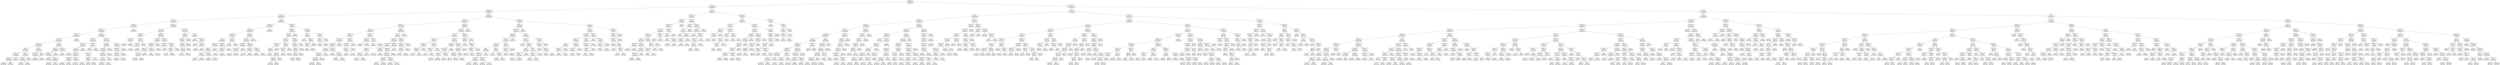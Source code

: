 digraph Tree {
node [shape=box, style="rounded", color="black", fontname=helvetica] ;
edge [fontname=helvetica] ;
0 [label="percentile5 <= 0.5\ngini = 0.5\nsamples = 124635\nvalue = [98691, 98273]\nclass = Not Cloudy"] ;
1 [label="tree1 <= 0.5\ngini = 0.2\nsamples = 46193\nvalue = [65319, 7888]\nclass = Not Cloudy"] ;
0 -> 1 [labeldistance=2.5, labelangle=45, headlabel="True"] ;
2 [label="persistence5 <= 0.5\ngini = 0.2\nsamples = 44815\nvalue = [64495, 6578]\nclass = Not Cloudy"] ;
1 -> 2 ;
3 [label="percentile1 <= 0.5\ngini = 0.1\nsamples = 38532\nvalue = [56260, 4870]\nclass = Not Cloudy"] ;
2 -> 3 ;
4 [label="tree2 <= 0.5\ngini = 0.1\nsamples = 37031\nvalue = [54388, 4356]\nclass = Not Cloudy"] ;
3 -> 4 ;
5 [label="percentile3 <= 0.5\ngini = 0.1\nsamples = 34927\nvalue = [53540, 1844]\nclass = Not Cloudy"] ;
4 -> 5 ;
6 [label="persistence4 <= 0.5\ngini = 0.1\nsamples = 34597\nvalue = [53011, 1844]\nclass = Not Cloudy"] ;
5 -> 6 ;
7 [label="percentile2 <= 0.5\ngini = 0.1\nsamples = 31762\nvalue = [49017, 1309]\nclass = Not Cloudy"] ;
6 -> 7 ;
8 [label="persistence2 <= 0.5\ngini = 0.1\nsamples = 31716\nvalue = [48947, 1309]\nclass = Not Cloudy"] ;
7 -> 8 ;
9 [label="persistence1 <= 0.5\ngini = 0.0\nsamples = 29858\nvalue = [46262, 1044]\nclass = Not Cloudy"] ;
8 -> 9 ;
10 [label="tree3 <= 0.5\ngini = 0.0\nsamples = 25440\nvalue = [39552, 767]\nclass = Not Cloudy"] ;
9 -> 10 ;
11 [label="persistence3 <= 0.5\ngini = 0.0\nsamples = 25382\nvalue = [39500, 719]\nclass = Not Cloudy"] ;
10 -> 11 ;
12 [label="percentile4 <= 0.5\ngini = 0.0\nsamples = 25110\nvalue = [39086, 708]\nclass = Not Cloudy"] ;
11 -> 12 ;
13 [label="gini = 0.0\nsamples = 25105\nvalue = [39080, 708]\nclass = Not Cloudy"] ;
12 -> 13 ;
14 [label="gini = 0.0\nsamples = 5\nvalue = [6, 0]\nclass = Not Cloudy"] ;
12 -> 14 ;
15 [label="gini = 0.1\nsamples = 272\nvalue = [414, 11]\nclass = Not Cloudy"] ;
11 -> 15 ;
16 [label="persistence3 <= 0.5\ngini = 0.5\nsamples = 58\nvalue = [52, 48]\nclass = Not Cloudy"] ;
10 -> 16 ;
17 [label="percentile4 <= 0.5\ngini = 0.5\nsamples = 57\nvalue = [52, 46]\nclass = Not Cloudy"] ;
16 -> 17 ;
18 [label="gini = 0.5\nsamples = 55\nvalue = [51, 45]\nclass = Not Cloudy"] ;
17 -> 18 ;
19 [label="gini = 0.5\nsamples = 2\nvalue = [1, 1]\nclass = Not Cloudy"] ;
17 -> 19 ;
20 [label="gini = 0.0\nsamples = 1\nvalue = [0, 2]\nclass = Cloudy"] ;
16 -> 20 ;
21 [label="tree3 <= 0.5\ngini = 0.1\nsamples = 4418\nvalue = [6710, 277]\nclass = Not Cloudy"] ;
9 -> 21 ;
22 [label="persistence3 <= 0.5\ngini = 0.1\nsamples = 4411\nvalue = [6709, 270]\nclass = Not Cloudy"] ;
21 -> 22 ;
23 [label="gini = 0.1\nsamples = 4374\nvalue = [6653, 269]\nclass = Not Cloudy"] ;
22 -> 23 ;
24 [label="gini = 0.0\nsamples = 37\nvalue = [56, 1]\nclass = Not Cloudy"] ;
22 -> 24 ;
25 [label="gini = 0.2\nsamples = 7\nvalue = [1, 7]\nclass = Cloudy"] ;
21 -> 25 ;
26 [label="tree3 <= 0.5\ngini = 0.2\nsamples = 1858\nvalue = [2685, 265]\nclass = Not Cloudy"] ;
8 -> 26 ;
27 [label="persistence3 <= 0.5\ngini = 0.2\nsamples = 1836\nvalue = [2655, 264]\nclass = Not Cloudy"] ;
26 -> 27 ;
28 [label="persistence1 <= 0.5\ngini = 0.2\nsamples = 1825\nvalue = [2631, 264]\nclass = Not Cloudy"] ;
27 -> 28 ;
29 [label="gini = 0.3\nsamples = 719\nvalue = [938, 197]\nclass = Not Cloudy"] ;
28 -> 29 ;
30 [label="percentile4 <= 0.5\ngini = 0.1\nsamples = 1106\nvalue = [1693, 67]\nclass = Not Cloudy"] ;
28 -> 30 ;
31 [label="gini = 0.1\nsamples = 1104\nvalue = [1689, 67]\nclass = Not Cloudy"] ;
30 -> 31 ;
32 [label="gini = 0.0\nsamples = 2\nvalue = [4, 0]\nclass = Not Cloudy"] ;
30 -> 32 ;
33 [label="gini = 0.0\nsamples = 11\nvalue = [24, 0]\nclass = Not Cloudy"] ;
27 -> 33 ;
34 [label="persistence1 <= 0.5\ngini = 0.1\nsamples = 22\nvalue = [30, 1]\nclass = Not Cloudy"] ;
26 -> 34 ;
35 [label="gini = 0.2\nsamples = 9\nvalue = [11, 1]\nclass = Not Cloudy"] ;
34 -> 35 ;
36 [label="gini = 0.0\nsamples = 13\nvalue = [19, 0]\nclass = Not Cloudy"] ;
34 -> 36 ;
37 [label="gini = 0.0\nsamples = 46\nvalue = [70, 0]\nclass = Not Cloudy"] ;
7 -> 37 ;
38 [label="persistence2 <= 0.5\ngini = 0.2\nsamples = 2835\nvalue = [3994, 535]\nclass = Not Cloudy"] ;
6 -> 38 ;
39 [label="percentile4 <= 0.5\ngini = 0.2\nsamples = 1304\nvalue = [1882, 220]\nclass = Not Cloudy"] ;
38 -> 39 ;
40 [label="percentile2 <= 0.5\ngini = 0.2\nsamples = 1297\nvalue = [1874, 218]\nclass = Not Cloudy"] ;
39 -> 40 ;
41 [label="tree3 <= 0.5\ngini = 0.2\nsamples = 1296\nvalue = [1872, 218]\nclass = Not Cloudy"] ;
40 -> 41 ;
42 [label="persistence1 <= 0.5\ngini = 0.1\nsamples = 1248\nvalue = [1863, 150]\nclass = Not Cloudy"] ;
41 -> 42 ;
43 [label="persistence3 <= 0.5\ngini = 0.0\nsamples = 829\nvalue = [1332, 22]\nclass = Not Cloudy"] ;
42 -> 43 ;
44 [label="gini = 0.0\nsamples = 810\nvalue = [1292, 22]\nclass = Not Cloudy"] ;
43 -> 44 ;
45 [label="gini = 0.0\nsamples = 19\nvalue = [40, 0]\nclass = Not Cloudy"] ;
43 -> 45 ;
46 [label="persistence3 <= 0.5\ngini = 0.3\nsamples = 419\nvalue = [531, 128]\nclass = Not Cloudy"] ;
42 -> 46 ;
47 [label="gini = 0.3\nsamples = 398\nvalue = [512, 111]\nclass = Not Cloudy"] ;
46 -> 47 ;
48 [label="gini = 0.5\nsamples = 21\nvalue = [19, 17]\nclass = Not Cloudy"] ;
46 -> 48 ;
49 [label="persistence3 <= 0.5\ngini = 0.2\nsamples = 48\nvalue = [9, 68]\nclass = Cloudy"] ;
41 -> 49 ;
50 [label="persistence1 <= 0.5\ngini = 0.2\nsamples = 47\nvalue = [8, 68]\nclass = Cloudy"] ;
49 -> 50 ;
51 [label="gini = 0.3\nsamples = 22\nvalue = [6, 32]\nclass = Cloudy"] ;
50 -> 51 ;
52 [label="gini = 0.1\nsamples = 25\nvalue = [2, 36]\nclass = Cloudy"] ;
50 -> 52 ;
53 [label="gini = 0.0\nsamples = 1\nvalue = [1, 0]\nclass = Not Cloudy"] ;
49 -> 53 ;
54 [label="gini = 0.0\nsamples = 1\nvalue = [2, 0]\nclass = Not Cloudy"] ;
40 -> 54 ;
55 [label="persistence3 <= 0.5\ngini = 0.3\nsamples = 7\nvalue = [8, 2]\nclass = Not Cloudy"] ;
39 -> 55 ;
56 [label="gini = 0.4\nsamples = 6\nvalue = [6, 2]\nclass = Not Cloudy"] ;
55 -> 56 ;
57 [label="gini = 0.0\nsamples = 1\nvalue = [2, 0]\nclass = Not Cloudy"] ;
55 -> 57 ;
58 [label="persistence1 <= 0.5\ngini = 0.2\nsamples = 1531\nvalue = [2112, 315]\nclass = Not Cloudy"] ;
38 -> 58 ;
59 [label="persistence3 <= 0.5\ngini = 0.3\nsamples = 993\nvalue = [1276, 307]\nclass = Not Cloudy"] ;
58 -> 59 ;
60 [label="percentile4 <= 0.5\ngini = 0.3\nsamples = 975\nvalue = [1248, 307]\nclass = Not Cloudy"] ;
59 -> 60 ;
61 [label="percentile2 <= 0.5\ngini = 0.3\nsamples = 966\nvalue = [1237, 307]\nclass = Not Cloudy"] ;
60 -> 61 ;
62 [label="tree3 <= 0.5\ngini = 0.3\nsamples = 965\nvalue = [1236, 307]\nclass = Not Cloudy"] ;
61 -> 62 ;
63 [label="gini = 0.3\nsamples = 964\nvalue = [1235, 307]\nclass = Not Cloudy"] ;
62 -> 63 ;
64 [label="gini = 0.0\nsamples = 1\nvalue = [1, 0]\nclass = Not Cloudy"] ;
62 -> 64 ;
65 [label="gini = 0.0\nsamples = 1\nvalue = [1, 0]\nclass = Not Cloudy"] ;
61 -> 65 ;
66 [label="gini = 0.0\nsamples = 9\nvalue = [11, 0]\nclass = Not Cloudy"] ;
60 -> 66 ;
67 [label="gini = 0.0\nsamples = 18\nvalue = [28, 0]\nclass = Not Cloudy"] ;
59 -> 67 ;
68 [label="percentile4 <= 0.5\ngini = 0.0\nsamples = 538\nvalue = [836, 8]\nclass = Not Cloudy"] ;
58 -> 68 ;
69 [label="persistence3 <= 0.5\ngini = 0.0\nsamples = 508\nvalue = [788, 8]\nclass = Not Cloudy"] ;
68 -> 69 ;
70 [label="percentile2 <= 0.5\ngini = 0.0\nsamples = 497\nvalue = [774, 8]\nclass = Not Cloudy"] ;
69 -> 70 ;
71 [label="gini = 0.0\nsamples = 487\nvalue = [754, 8]\nclass = Not Cloudy"] ;
70 -> 71 ;
72 [label="gini = 0.0\nsamples = 10\nvalue = [20, 0]\nclass = Not Cloudy"] ;
70 -> 72 ;
73 [label="gini = 0.0\nsamples = 11\nvalue = [14, 0]\nclass = Not Cloudy"] ;
69 -> 73 ;
74 [label="gini = 0.0\nsamples = 30\nvalue = [48, 0]\nclass = Not Cloudy"] ;
68 -> 74 ;
75 [label="gini = 0.0\nsamples = 330\nvalue = [529, 0]\nclass = Not Cloudy"] ;
5 -> 75 ;
76 [label="persistence4 <= 0.5\ngini = 0.4\nsamples = 2104\nvalue = [848, 2512]\nclass = Cloudy"] ;
4 -> 76 ;
77 [label="tree3 <= 0.5\ngini = 0.4\nsamples = 1623\nvalue = [744, 1866]\nclass = Cloudy"] ;
76 -> 77 ;
78 [label="persistence2 <= 0.5\ngini = 0.5\nsamples = 512\nvalue = [383, 427]\nclass = Cloudy"] ;
77 -> 78 ;
79 [label="persistence1 <= 0.5\ngini = 0.5\nsamples = 454\nvalue = [304, 413]\nclass = Cloudy"] ;
78 -> 79 ;
80 [label="gini = 0.5\nsamples = 296\nvalue = [222, 252]\nclass = Cloudy"] ;
79 -> 80 ;
81 [label="gini = 0.4\nsamples = 158\nvalue = [82, 161]\nclass = Cloudy"] ;
79 -> 81 ;
82 [label="percentile2 <= 0.5\ngini = 0.3\nsamples = 58\nvalue = [79, 14]\nclass = Not Cloudy"] ;
78 -> 82 ;
83 [label="persistence1 <= 0.5\ngini = 0.2\nsamples = 57\nvalue = [79, 13]\nclass = Not Cloudy"] ;
82 -> 83 ;
84 [label="gini = 0.0\nsamples = 42\nvalue = [65, 0]\nclass = Not Cloudy"] ;
83 -> 84 ;
85 [label="gini = 0.5\nsamples = 15\nvalue = [14, 13]\nclass = Not Cloudy"] ;
83 -> 85 ;
86 [label="gini = 0.0\nsamples = 1\nvalue = [0, 1]\nclass = Cloudy"] ;
82 -> 86 ;
87 [label="percentile4 <= 0.5\ngini = 0.3\nsamples = 1111\nvalue = [361, 1439]\nclass = Cloudy"] ;
77 -> 87 ;
88 [label="percentile2 <= 0.5\ngini = 0.3\nsamples = 1087\nvalue = [340, 1411]\nclass = Cloudy"] ;
87 -> 88 ;
89 [label="persistence2 <= 0.5\ngini = 0.3\nsamples = 1081\nvalue = [340, 1402]\nclass = Cloudy"] ;
88 -> 89 ;
90 [label="persistence1 <= 0.5\ngini = 0.3\nsamples = 905\nvalue = [315, 1112]\nclass = Cloudy"] ;
89 -> 90 ;
91 [label="percentile3 <= 0.5\ngini = 0.4\nsamples = 714\nvalue = [315, 806]\nclass = Cloudy"] ;
90 -> 91 ;
92 [label="gini = 0.4\nsamples = 694\nvalue = [315, 775]\nclass = Cloudy"] ;
91 -> 92 ;
93 [label="gini = 0.0\nsamples = 20\nvalue = [0, 31]\nclass = Cloudy"] ;
91 -> 93 ;
94 [label="gini = 0.0\nsamples = 191\nvalue = [0, 306]\nclass = Cloudy"] ;
90 -> 94 ;
95 [label="persistence1 <= 0.5\ngini = 0.1\nsamples = 176\nvalue = [25, 290]\nclass = Cloudy"] ;
89 -> 95 ;
96 [label="gini = 0.0\nsamples = 2\nvalue = [2, 0]\nclass = Not Cloudy"] ;
95 -> 96 ;
97 [label="gini = 0.1\nsamples = 174\nvalue = [23, 290]\nclass = Cloudy"] ;
95 -> 97 ;
98 [label="gini = 0.0\nsamples = 6\nvalue = [0, 9]\nclass = Cloudy"] ;
88 -> 98 ;
99 [label="persistence1 <= 0.5\ngini = 0.5\nsamples = 24\nvalue = [21, 28]\nclass = Cloudy"] ;
87 -> 99 ;
100 [label="persistence3 <= 0.5\ngini = 0.5\nsamples = 13\nvalue = [14, 14]\nclass = Not Cloudy"] ;
99 -> 100 ;
101 [label="gini = 0.5\nsamples = 10\nvalue = [14, 8]\nclass = Not Cloudy"] ;
100 -> 101 ;
102 [label="gini = 0.0\nsamples = 3\nvalue = [0, 6]\nclass = Cloudy"] ;
100 -> 102 ;
103 [label="persistence3 <= 0.5\ngini = 0.4\nsamples = 11\nvalue = [7, 14]\nclass = Cloudy"] ;
99 -> 103 ;
104 [label="persistence2 <= 0.5\ngini = 0.5\nsamples = 7\nvalue = [7, 9]\nclass = Cloudy"] ;
103 -> 104 ;
105 [label="gini = 0.0\nsamples = 2\nvalue = [0, 3]\nclass = Cloudy"] ;
104 -> 105 ;
106 [label="gini = 0.5\nsamples = 5\nvalue = [7, 6]\nclass = Not Cloudy"] ;
104 -> 106 ;
107 [label="gini = 0.0\nsamples = 4\nvalue = [0, 5]\nclass = Cloudy"] ;
103 -> 107 ;
108 [label="persistence2 <= 0.5\ngini = 0.2\nsamples = 481\nvalue = [104, 646]\nclass = Cloudy"] ;
76 -> 108 ;
109 [label="persistence3 <= 0.5\ngini = 0.0\nsamples = 412\nvalue = [8, 636]\nclass = Cloudy"] ;
108 -> 109 ;
110 [label="persistence1 <= 0.5\ngini = 0.0\nsamples = 411\nvalue = [8, 633]\nclass = Cloudy"] ;
109 -> 110 ;
111 [label="percentile4 <= 0.5\ngini = 0.0\nsamples = 352\nvalue = [8, 547]\nclass = Cloudy"] ;
110 -> 111 ;
112 [label="tree3 <= 0.5\ngini = 0.0\nsamples = 346\nvalue = [8, 541]\nclass = Cloudy"] ;
111 -> 112 ;
113 [label="gini = 0.5\nsamples = 4\nvalue = [3, 2]\nclass = Not Cloudy"] ;
112 -> 113 ;
114 [label="gini = 0.0\nsamples = 342\nvalue = [5, 539]\nclass = Cloudy"] ;
112 -> 114 ;
115 [label="gini = 0.0\nsamples = 6\nvalue = [0, 6]\nclass = Cloudy"] ;
111 -> 115 ;
116 [label="gini = 0.0\nsamples = 59\nvalue = [0, 86]\nclass = Cloudy"] ;
110 -> 116 ;
117 [label="gini = 0.0\nsamples = 1\nvalue = [0, 3]\nclass = Cloudy"] ;
109 -> 117 ;
118 [label="tree3 <= 0.5\ngini = 0.2\nsamples = 69\nvalue = [96, 10]\nclass = Not Cloudy"] ;
108 -> 118 ;
119 [label="gini = 0.0\nsamples = 23\nvalue = [35, 0]\nclass = Not Cloudy"] ;
118 -> 119 ;
120 [label="persistence1 <= 0.5\ngini = 0.2\nsamples = 46\nvalue = [61, 10]\nclass = Not Cloudy"] ;
118 -> 120 ;
121 [label="gini = 0.0\nsamples = 25\nvalue = [44, 0]\nclass = Not Cloudy"] ;
120 -> 121 ;
122 [label="percentile4 <= 0.5\ngini = 0.5\nsamples = 21\nvalue = [17, 10]\nclass = Not Cloudy"] ;
120 -> 122 ;
123 [label="gini = 0.4\nsamples = 18\nvalue = [17, 6]\nclass = Not Cloudy"] ;
122 -> 123 ;
124 [label="gini = 0.0\nsamples = 3\nvalue = [0, 4]\nclass = Cloudy"] ;
122 -> 124 ;
125 [label="tree3 <= 0.5\ngini = 0.3\nsamples = 1501\nvalue = [1872, 514]\nclass = Not Cloudy"] ;
3 -> 125 ;
126 [label="percentile4 <= 0.5\ngini = 0.2\nsamples = 1257\nvalue = [1810, 195]\nclass = Not Cloudy"] ;
125 -> 126 ;
127 [label="persistence4 <= 0.5\ngini = 0.2\nsamples = 1139\nvalue = [1622, 195]\nclass = Not Cloudy"] ;
126 -> 127 ;
128 [label="percentile2 <= 0.5\ngini = 0.1\nsamples = 696\nvalue = [1060, 42]\nclass = Not Cloudy"] ;
127 -> 128 ;
129 [label="tree2 <= 0.5\ngini = 0.1\nsamples = 672\nvalue = [1025, 37]\nclass = Not Cloudy"] ;
128 -> 129 ;
130 [label="persistence3 <= 0.5\ngini = 0.1\nsamples = 634\nvalue = [970, 30]\nclass = Not Cloudy"] ;
129 -> 130 ;
131 [label="persistence1 <= 0.5\ngini = 0.1\nsamples = 620\nvalue = [950, 30]\nclass = Not Cloudy"] ;
130 -> 131 ;
132 [label="persistence2 <= 0.5\ngini = 0.2\nsamples = 157\nvalue = [220, 22]\nclass = Not Cloudy"] ;
131 -> 132 ;
133 [label="gini = 0.4\nsamples = 50\nvalue = [54, 22]\nclass = Not Cloudy"] ;
132 -> 133 ;
134 [label="gini = 0.0\nsamples = 107\nvalue = [166, 0]\nclass = Not Cloudy"] ;
132 -> 134 ;
135 [label="percentile3 <= 0.5\ngini = 0.0\nsamples = 463\nvalue = [730, 8]\nclass = Not Cloudy"] ;
131 -> 135 ;
136 [label="gini = 0.0\nsamples = 459\nvalue = [725, 8]\nclass = Not Cloudy"] ;
135 -> 136 ;
137 [label="gini = 0.0\nsamples = 4\nvalue = [5, 0]\nclass = Not Cloudy"] ;
135 -> 137 ;
138 [label="gini = 0.0\nsamples = 14\nvalue = [20, 0]\nclass = Not Cloudy"] ;
130 -> 138 ;
139 [label="percentile3 <= 0.5\ngini = 0.2\nsamples = 38\nvalue = [55, 7]\nclass = Not Cloudy"] ;
129 -> 139 ;
140 [label="persistence1 <= 0.5\ngini = 0.2\nsamples = 37\nvalue = [53, 7]\nclass = Not Cloudy"] ;
139 -> 140 ;
141 [label="gini = 0.3\nsamples = 17\nvalue = [24, 6]\nclass = Not Cloudy"] ;
140 -> 141 ;
142 [label="gini = 0.1\nsamples = 20\nvalue = [29, 1]\nclass = Not Cloudy"] ;
140 -> 142 ;
143 [label="gini = 0.0\nsamples = 1\nvalue = [2, 0]\nclass = Not Cloudy"] ;
139 -> 143 ;
144 [label="persistence1 <= 0.5\ngini = 0.2\nsamples = 24\nvalue = [35, 5]\nclass = Not Cloudy"] ;
128 -> 144 ;
145 [label="gini = 0.3\nsamples = 16\nvalue = [21, 5]\nclass = Not Cloudy"] ;
144 -> 145 ;
146 [label="gini = 0.0\nsamples = 8\nvalue = [14, 0]\nclass = Not Cloudy"] ;
144 -> 146 ;
147 [label="percentile2 <= 0.5\ngini = 0.3\nsamples = 443\nvalue = [562, 153]\nclass = Not Cloudy"] ;
127 -> 147 ;
148 [label="persistence1 <= 0.5\ngini = 0.3\nsamples = 436\nvalue = [552, 153]\nclass = Not Cloudy"] ;
147 -> 148 ;
149 [label="persistence3 <= 0.5\ngini = 0.3\nsamples = 290\nvalue = [384, 88]\nclass = Not Cloudy"] ;
148 -> 149 ;
150 [label="persistence2 <= 0.5\ngini = 0.3\nsamples = 285\nvalue = [376, 88]\nclass = Not Cloudy"] ;
149 -> 150 ;
151 [label="gini = 0.0\nsamples = 147\nvalue = [231, 0]\nclass = Not Cloudy"] ;
150 -> 151 ;
152 [label="gini = 0.5\nsamples = 138\nvalue = [145, 88]\nclass = Not Cloudy"] ;
150 -> 152 ;
153 [label="gini = 0.0\nsamples = 5\nvalue = [8, 0]\nclass = Not Cloudy"] ;
149 -> 153 ;
154 [label="persistence3 <= 0.5\ngini = 0.4\nsamples = 146\nvalue = [168, 65]\nclass = Not Cloudy"] ;
148 -> 154 ;
155 [label="persistence2 <= 0.5\ngini = 0.4\nsamples = 124\nvalue = [132, 62]\nclass = Not Cloudy"] ;
154 -> 155 ;
156 [label="gini = 0.1\nsamples = 39\nvalue = [52, 2]\nclass = Not Cloudy"] ;
155 -> 156 ;
157 [label="gini = 0.5\nsamples = 85\nvalue = [80, 60]\nclass = Not Cloudy"] ;
155 -> 157 ;
158 [label="persistence2 <= 0.5\ngini = 0.1\nsamples = 22\nvalue = [36, 3]\nclass = Not Cloudy"] ;
154 -> 158 ;
159 [label="gini = 0.2\nsamples = 20\nvalue = [33, 3]\nclass = Not Cloudy"] ;
158 -> 159 ;
160 [label="gini = 0.0\nsamples = 2\nvalue = [3, 0]\nclass = Not Cloudy"] ;
158 -> 160 ;
161 [label="gini = 0.0\nsamples = 7\nvalue = [10, 0]\nclass = Not Cloudy"] ;
147 -> 161 ;
162 [label="gini = 0.0\nsamples = 118\nvalue = [188, 0]\nclass = Not Cloudy"] ;
126 -> 162 ;
163 [label="persistence2 <= 0.5\ngini = 0.3\nsamples = 244\nvalue = [62, 319]\nclass = Cloudy"] ;
125 -> 163 ;
164 [label="persistence3 <= 0.5\ngini = 0.3\nsamples = 179\nvalue = [53, 229]\nclass = Cloudy"] ;
163 -> 164 ;
165 [label="persistence1 <= 0.5\ngini = 0.3\nsamples = 172\nvalue = [53, 219]\nclass = Cloudy"] ;
164 -> 165 ;
166 [label="percentile4 <= 0.5\ngini = 0.5\nsamples = 83\nvalue = [50, 81]\nclass = Cloudy"] ;
165 -> 166 ;
167 [label="persistence4 <= 0.5\ngini = 0.5\nsamples = 61\nvalue = [49, 53]\nclass = Cloudy"] ;
166 -> 167 ;
168 [label="tree2 <= 0.5\ngini = 0.5\nsamples = 45\nvalue = [49, 29]\nclass = Not Cloudy"] ;
167 -> 168 ;
169 [label="gini = 0.0\nsamples = 9\nvalue = [15, 0]\nclass = Not Cloudy"] ;
168 -> 169 ;
170 [label="percentile2 <= 0.5\ngini = 0.5\nsamples = 36\nvalue = [34, 29]\nclass = Not Cloudy"] ;
168 -> 170 ;
171 [label="percentile3 <= 0.5\ngini = 0.5\nsamples = 23\nvalue = [26, 15]\nclass = Not Cloudy"] ;
170 -> 171 ;
172 [label="gini = 0.4\nsamples = 22\nvalue = [26, 13]\nclass = Not Cloudy"] ;
171 -> 172 ;
173 [label="gini = 0.0\nsamples = 1\nvalue = [0, 2]\nclass = Cloudy"] ;
171 -> 173 ;
174 [label="gini = 0.5\nsamples = 13\nvalue = [8, 14]\nclass = Cloudy"] ;
170 -> 174 ;
175 [label="gini = 0.0\nsamples = 16\nvalue = [0, 24]\nclass = Cloudy"] ;
167 -> 175 ;
176 [label="percentile2 <= 0.5\ngini = 0.1\nsamples = 22\nvalue = [1, 28]\nclass = Cloudy"] ;
166 -> 176 ;
177 [label="persistence4 <= 0.5\ngini = 0.1\nsamples = 21\nvalue = [1, 26]\nclass = Cloudy"] ;
176 -> 177 ;
178 [label="gini = 0.0\nsamples = 1\nvalue = [1, 0]\nclass = Not Cloudy"] ;
177 -> 178 ;
179 [label="gini = 0.0\nsamples = 20\nvalue = [0, 26]\nclass = Cloudy"] ;
177 -> 179 ;
180 [label="gini = 0.0\nsamples = 1\nvalue = [0, 2]\nclass = Cloudy"] ;
176 -> 180 ;
181 [label="persistence4 <= 0.5\ngini = 0.0\nsamples = 89\nvalue = [3, 138]\nclass = Cloudy"] ;
165 -> 181 ;
182 [label="percentile4 <= 0.5\ngini = 0.0\nsamples = 84\nvalue = [3, 129]\nclass = Cloudy"] ;
181 -> 182 ;
183 [label="percentile2 <= 0.5\ngini = 0.0\nsamples = 76\nvalue = [3, 119]\nclass = Cloudy"] ;
182 -> 183 ;
184 [label="tree2 <= 0.5\ngini = 0.0\nsamples = 75\nvalue = [3, 118]\nclass = Cloudy"] ;
183 -> 184 ;
185 [label="gini = 0.0\nsamples = 9\nvalue = [0, 14]\nclass = Cloudy"] ;
184 -> 185 ;
186 [label="gini = 0.1\nsamples = 66\nvalue = [3, 104]\nclass = Cloudy"] ;
184 -> 186 ;
187 [label="gini = 0.0\nsamples = 1\nvalue = [0, 1]\nclass = Cloudy"] ;
183 -> 187 ;
188 [label="gini = 0.0\nsamples = 8\nvalue = [0, 10]\nclass = Cloudy"] ;
182 -> 188 ;
189 [label="gini = 0.0\nsamples = 5\nvalue = [0, 9]\nclass = Cloudy"] ;
181 -> 189 ;
190 [label="gini = 0.0\nsamples = 7\nvalue = [0, 10]\nclass = Cloudy"] ;
164 -> 190 ;
191 [label="percentile4 <= 0.5\ngini = 0.2\nsamples = 65\nvalue = [9, 90]\nclass = Cloudy"] ;
163 -> 191 ;
192 [label="tree2 <= 0.5\ngini = 0.1\nsamples = 55\nvalue = [7, 79]\nclass = Cloudy"] ;
191 -> 192 ;
193 [label="gini = 0.0\nsamples = 2\nvalue = [4, 0]\nclass = Not Cloudy"] ;
192 -> 193 ;
194 [label="percentile2 <= 0.5\ngini = 0.1\nsamples = 53\nvalue = [3, 79]\nclass = Cloudy"] ;
192 -> 194 ;
195 [label="persistence1 <= 0.5\ngini = 0.3\nsamples = 13\nvalue = [3, 16]\nclass = Cloudy"] ;
194 -> 195 ;
196 [label="gini = 0.4\nsamples = 7\nvalue = [3, 6]\nclass = Cloudy"] ;
195 -> 196 ;
197 [label="gini = 0.0\nsamples = 6\nvalue = [0, 10]\nclass = Cloudy"] ;
195 -> 197 ;
198 [label="gini = 0.0\nsamples = 40\nvalue = [0, 63]\nclass = Cloudy"] ;
194 -> 198 ;
199 [label="persistence4 <= 0.5\ngini = 0.3\nsamples = 10\nvalue = [2, 11]\nclass = Cloudy"] ;
191 -> 199 ;
200 [label="percentile2 <= 0.5\ngini = 0.4\nsamples = 7\nvalue = [2, 6]\nclass = Cloudy"] ;
199 -> 200 ;
201 [label="gini = 0.0\nsamples = 1\nvalue = [1, 0]\nclass = Not Cloudy"] ;
200 -> 201 ;
202 [label="gini = 0.2\nsamples = 6\nvalue = [1, 6]\nclass = Cloudy"] ;
200 -> 202 ;
203 [label="gini = 0.0\nsamples = 3\nvalue = [0, 5]\nclass = Cloudy"] ;
199 -> 203 ;
204 [label="percentile1 <= 0.5\ngini = 0.3\nsamples = 6283\nvalue = [8235, 1708]\nclass = Not Cloudy"] ;
2 -> 204 ;
205 [label="tree3 <= 0.5\ngini = 0.3\nsamples = 5752\nvalue = [7702, 1419]\nclass = Not Cloudy"] ;
204 -> 205 ;
206 [label="persistence4 <= 0.5\ngini = 0.0\nsamples = 4724\nvalue = [7416, 99]\nclass = Not Cloudy"] ;
205 -> 206 ;
207 [label="tree2 <= 0.5\ngini = 0.0\nsamples = 3964\nvalue = [6288, 39]\nclass = Not Cloudy"] ;
206 -> 207 ;
208 [label="percentile4 <= 0.5\ngini = 0.0\nsamples = 3850\nvalue = [6114, 33]\nclass = Not Cloudy"] ;
207 -> 208 ;
209 [label="persistence3 <= 0.5\ngini = 0.0\nsamples = 3808\nvalue = [6046, 31]\nclass = Not Cloudy"] ;
208 -> 209 ;
210 [label="persistence2 <= 0.5\ngini = 0.0\nsamples = 3734\nvalue = [5934, 31]\nclass = Not Cloudy"] ;
209 -> 210 ;
211 [label="percentile3 <= 0.5\ngini = 0.0\nsamples = 3020\nvalue = [4815, 20]\nclass = Not Cloudy"] ;
210 -> 211 ;
212 [label="persistence1 <= 0.5\ngini = 0.0\nsamples = 3017\nvalue = [4809, 20]\nclass = Not Cloudy"] ;
211 -> 212 ;
213 [label="percentile2 <= 0.5\ngini = 0.0\nsamples = 1866\nvalue = [2928, 20]\nclass = Not Cloudy"] ;
212 -> 213 ;
214 [label="gini = 0.0\nsamples = 1855\nvalue = [2915, 20]\nclass = Not Cloudy"] ;
213 -> 214 ;
215 [label="gini = 0.0\nsamples = 11\nvalue = [13, 0]\nclass = Not Cloudy"] ;
213 -> 215 ;
216 [label="gini = 0.0\nsamples = 1151\nvalue = [1881, 0]\nclass = Not Cloudy"] ;
212 -> 216 ;
217 [label="gini = 0.0\nsamples = 3\nvalue = [6, 0]\nclass = Not Cloudy"] ;
211 -> 217 ;
218 [label="persistence1 <= 0.5\ngini = 0.0\nsamples = 714\nvalue = [1119, 11]\nclass = Not Cloudy"] ;
210 -> 218 ;
219 [label="gini = 0.0\nsamples = 505\nvalue = [786, 9]\nclass = Not Cloudy"] ;
218 -> 219 ;
220 [label="percentile3 <= 0.5\ngini = 0.0\nsamples = 209\nvalue = [333, 2]\nclass = Not Cloudy"] ;
218 -> 220 ;
221 [label="gini = 0.0\nsamples = 194\nvalue = [309, 2]\nclass = Not Cloudy"] ;
220 -> 221 ;
222 [label="gini = 0.0\nsamples = 15\nvalue = [24, 0]\nclass = Not Cloudy"] ;
220 -> 222 ;
223 [label="gini = 0.0\nsamples = 74\nvalue = [112, 0]\nclass = Not Cloudy"] ;
209 -> 223 ;
224 [label="persistence2 <= 0.5\ngini = 0.1\nsamples = 42\nvalue = [68, 2]\nclass = Not Cloudy"] ;
208 -> 224 ;
225 [label="persistence3 <= 0.5\ngini = 0.1\nsamples = 28\nvalue = [44, 2]\nclass = Not Cloudy"] ;
224 -> 225 ;
226 [label="persistence1 <= 0.5\ngini = 0.1\nsamples = 27\nvalue = [43, 2]\nclass = Not Cloudy"] ;
225 -> 226 ;
227 [label="gini = 0.0\nsamples = 4\nvalue = [6, 0]\nclass = Not Cloudy"] ;
226 -> 227 ;
228 [label="gini = 0.1\nsamples = 23\nvalue = [37, 2]\nclass = Not Cloudy"] ;
226 -> 228 ;
229 [label="gini = 0.0\nsamples = 1\nvalue = [1, 0]\nclass = Not Cloudy"] ;
225 -> 229 ;
230 [label="gini = 0.0\nsamples = 14\nvalue = [24, 0]\nclass = Not Cloudy"] ;
224 -> 230 ;
231 [label="persistence1 <= 0.5\ngini = 0.1\nsamples = 114\nvalue = [174, 6]\nclass = Not Cloudy"] ;
207 -> 231 ;
232 [label="persistence2 <= 0.5\ngini = 0.0\nsamples = 110\nvalue = [169, 4]\nclass = Not Cloudy"] ;
231 -> 232 ;
233 [label="gini = 0.2\nsamples = 26\nvalue = [35, 4]\nclass = Not Cloudy"] ;
232 -> 233 ;
234 [label="gini = 0.0\nsamples = 84\nvalue = [134, 0]\nclass = Not Cloudy"] ;
232 -> 234 ;
235 [label="percentile4 <= 0.5\ngini = 0.4\nsamples = 4\nvalue = [5, 2]\nclass = Not Cloudy"] ;
231 -> 235 ;
236 [label="gini = 0.4\nsamples = 3\nvalue = [4, 2]\nclass = Not Cloudy"] ;
235 -> 236 ;
237 [label="gini = 0.0\nsamples = 1\nvalue = [1, 0]\nclass = Not Cloudy"] ;
235 -> 237 ;
238 [label="percentile3 <= 0.5\ngini = 0.1\nsamples = 760\nvalue = [1128, 60]\nclass = Not Cloudy"] ;
206 -> 238 ;
239 [label="tree2 <= 0.5\ngini = 0.1\nsamples = 746\nvalue = [1108, 60]\nclass = Not Cloudy"] ;
238 -> 239 ;
240 [label="persistence1 <= 0.5\ngini = 0.0\nsamples = 689\nvalue = [1067, 18]\nclass = Not Cloudy"] ;
239 -> 240 ;
241 [label="persistence2 <= 0.5\ngini = 0.1\nsamples = 199\nvalue = [299, 11]\nclass = Not Cloudy"] ;
240 -> 241 ;
242 [label="persistence3 <= 0.5\ngini = 0.0\nsamples = 137\nvalue = [212, 1]\nclass = Not Cloudy"] ;
241 -> 242 ;
243 [label="percentile4 <= 0.5\ngini = 0.0\nsamples = 135\nvalue = [209, 1]\nclass = Not Cloudy"] ;
242 -> 243 ;
244 [label="gini = 0.0\nsamples = 132\nvalue = [204, 1]\nclass = Not Cloudy"] ;
243 -> 244 ;
245 [label="gini = 0.0\nsamples = 3\nvalue = [5, 0]\nclass = Not Cloudy"] ;
243 -> 245 ;
246 [label="gini = 0.0\nsamples = 2\nvalue = [3, 0]\nclass = Not Cloudy"] ;
242 -> 246 ;
247 [label="percentile4 <= 0.5\ngini = 0.2\nsamples = 62\nvalue = [87, 10]\nclass = Not Cloudy"] ;
241 -> 247 ;
248 [label="gini = 0.2\nsamples = 57\nvalue = [79, 10]\nclass = Not Cloudy"] ;
247 -> 248 ;
249 [label="gini = 0.0\nsamples = 5\nvalue = [8, 0]\nclass = Not Cloudy"] ;
247 -> 249 ;
250 [label="percentile2 <= 0.5\ngini = 0.0\nsamples = 490\nvalue = [768, 7]\nclass = Not Cloudy"] ;
240 -> 250 ;
251 [label="persistence3 <= 0.5\ngini = 0.0\nsamples = 483\nvalue = [756, 7]\nclass = Not Cloudy"] ;
250 -> 251 ;
252 [label="percentile4 <= 0.5\ngini = 0.0\nsamples = 421\nvalue = [655, 7]\nclass = Not Cloudy"] ;
251 -> 252 ;
253 [label="persistence2 <= 0.5\ngini = 0.0\nsamples = 386\nvalue = [609, 1]\nclass = Not Cloudy"] ;
252 -> 253 ;
254 [label="gini = 0.0\nsamples = 152\nvalue = [241, 1]\nclass = Not Cloudy"] ;
253 -> 254 ;
255 [label="gini = 0.0\nsamples = 234\nvalue = [368, 0]\nclass = Not Cloudy"] ;
253 -> 255 ;
256 [label="persistence2 <= 0.5\ngini = 0.2\nsamples = 35\nvalue = [46, 6]\nclass = Not Cloudy"] ;
252 -> 256 ;
257 [label="gini = 0.2\nsamples = 33\nvalue = [44, 6]\nclass = Not Cloudy"] ;
256 -> 257 ;
258 [label="gini = 0.0\nsamples = 2\nvalue = [2, 0]\nclass = Not Cloudy"] ;
256 -> 258 ;
259 [label="gini = 0.0\nsamples = 62\nvalue = [101, 0]\nclass = Not Cloudy"] ;
251 -> 259 ;
260 [label="gini = 0.0\nsamples = 7\nvalue = [12, 0]\nclass = Not Cloudy"] ;
250 -> 260 ;
261 [label="persistence1 <= 0.5\ngini = 0.5\nsamples = 57\nvalue = [41, 42]\nclass = Cloudy"] ;
239 -> 261 ;
262 [label="persistence2 <= 0.5\ngini = 0.5\nsamples = 55\nvalue = [39, 42]\nclass = Cloudy"] ;
261 -> 262 ;
263 [label="percentile4 <= 0.5\ngini = 0.5\nsamples = 52\nvalue = [35, 42]\nclass = Cloudy"] ;
262 -> 263 ;
264 [label="gini = 0.0\nsamples = 28\nvalue = [0, 42]\nclass = Cloudy"] ;
263 -> 264 ;
265 [label="gini = 0.0\nsamples = 24\nvalue = [35, 0]\nclass = Not Cloudy"] ;
263 -> 265 ;
266 [label="gini = 0.0\nsamples = 3\nvalue = [4, 0]\nclass = Not Cloudy"] ;
262 -> 266 ;
267 [label="gini = 0.0\nsamples = 2\nvalue = [2, 0]\nclass = Not Cloudy"] ;
261 -> 267 ;
268 [label="gini = 0.0\nsamples = 14\nvalue = [20, 0]\nclass = Not Cloudy"] ;
238 -> 268 ;
269 [label="percentile3 <= 0.5\ngini = 0.3\nsamples = 1028\nvalue = [286, 1320]\nclass = Cloudy"] ;
205 -> 269 ;
270 [label="percentile4 <= 0.5\ngini = 0.3\nsamples = 1019\nvalue = [275, 1320]\nclass = Cloudy"] ;
269 -> 270 ;
271 [label="tree2 <= 0.5\ngini = 0.3\nsamples = 996\nvalue = [262, 1299]\nclass = Cloudy"] ;
270 -> 271 ;
272 [label="persistence4 <= 0.5\ngini = 0.3\nsamples = 25\nvalue = [31, 7]\nclass = Not Cloudy"] ;
271 -> 272 ;
273 [label="persistence1 <= 0.5\ngini = 0.2\nsamples = 20\nvalue = [28, 3]\nclass = Not Cloudy"] ;
272 -> 273 ;
274 [label="persistence2 <= 0.5\ngini = 0.2\nsamples = 15\nvalue = [21, 3]\nclass = Not Cloudy"] ;
273 -> 274 ;
275 [label="gini = 0.3\nsamples = 11\nvalue = [16, 3]\nclass = Not Cloudy"] ;
274 -> 275 ;
276 [label="gini = 0.0\nsamples = 4\nvalue = [5, 0]\nclass = Not Cloudy"] ;
274 -> 276 ;
277 [label="gini = 0.0\nsamples = 5\nvalue = [7, 0]\nclass = Not Cloudy"] ;
273 -> 277 ;
278 [label="persistence2 <= 0.5\ngini = 0.5\nsamples = 5\nvalue = [3, 4]\nclass = Cloudy"] ;
272 -> 278 ;
279 [label="persistence1 <= 0.5\ngini = 0.4\nsamples = 4\nvalue = [2, 4]\nclass = Cloudy"] ;
278 -> 279 ;
280 [label="gini = 0.0\nsamples = 3\nvalue = [0, 4]\nclass = Cloudy"] ;
279 -> 280 ;
281 [label="gini = 0.0\nsamples = 1\nvalue = [2, 0]\nclass = Not Cloudy"] ;
279 -> 281 ;
282 [label="gini = 0.0\nsamples = 1\nvalue = [1, 0]\nclass = Not Cloudy"] ;
278 -> 282 ;
283 [label="persistence4 <= 0.5\ngini = 0.3\nsamples = 971\nvalue = [231, 1292]\nclass = Cloudy"] ;
271 -> 283 ;
284 [label="percentile2 <= 0.5\ngini = 0.4\nsamples = 359\nvalue = [183, 376]\nclass = Cloudy"] ;
283 -> 284 ;
285 [label="persistence1 <= 0.5\ngini = 0.4\nsamples = 357\nvalue = [181, 376]\nclass = Cloudy"] ;
284 -> 285 ;
286 [label="persistence2 <= 0.5\ngini = 0.5\nsamples = 247\nvalue = [178, 210]\nclass = Cloudy"] ;
285 -> 286 ;
287 [label="gini = 0.4\nsamples = 117\nvalue = [54, 127]\nclass = Cloudy"] ;
286 -> 287 ;
288 [label="gini = 0.5\nsamples = 130\nvalue = [124, 83]\nclass = Not Cloudy"] ;
286 -> 288 ;
289 [label="persistence2 <= 0.5\ngini = 0.0\nsamples = 110\nvalue = [3, 166]\nclass = Cloudy"] ;
285 -> 289 ;
290 [label="gini = 0.2\nsamples = 19\nvalue = [3, 22]\nclass = Cloudy"] ;
289 -> 290 ;
291 [label="gini = 0.0\nsamples = 91\nvalue = [0, 144]\nclass = Cloudy"] ;
289 -> 291 ;
292 [label="gini = 0.0\nsamples = 2\nvalue = [2, 0]\nclass = Not Cloudy"] ;
284 -> 292 ;
293 [label="percentile2 <= 0.5\ngini = 0.1\nsamples = 612\nvalue = [48, 916]\nclass = Cloudy"] ;
283 -> 293 ;
294 [label="persistence1 <= 0.5\ngini = 0.1\nsamples = 611\nvalue = [48, 915]\nclass = Cloudy"] ;
293 -> 294 ;
295 [label="persistence2 <= 0.5\ngini = 0.1\nsamples = 595\nvalue = [48, 894]\nclass = Cloudy"] ;
294 -> 295 ;
296 [label="gini = 0.0\nsamples = 556\nvalue = [7, 876]\nclass = Cloudy"] ;
295 -> 296 ;
297 [label="gini = 0.4\nsamples = 39\nvalue = [41, 18]\nclass = Not Cloudy"] ;
295 -> 297 ;
298 [label="gini = 0.0\nsamples = 16\nvalue = [0, 21]\nclass = Cloudy"] ;
294 -> 298 ;
299 [label="gini = 0.0\nsamples = 1\nvalue = [0, 1]\nclass = Cloudy"] ;
293 -> 299 ;
300 [label="persistence1 <= 0.5\ngini = 0.5\nsamples = 23\nvalue = [13, 21]\nclass = Cloudy"] ;
270 -> 300 ;
301 [label="persistence4 <= 0.5\ngini = 0.5\nsamples = 22\nvalue = [13, 19]\nclass = Cloudy"] ;
300 -> 301 ;
302 [label="gini = 0.0\nsamples = 5\nvalue = [7, 0]\nclass = Not Cloudy"] ;
301 -> 302 ;
303 [label="persistence3 <= 0.5\ngini = 0.4\nsamples = 17\nvalue = [6, 19]\nclass = Cloudy"] ;
301 -> 303 ;
304 [label="persistence2 <= 0.5\ngini = 0.4\nsamples = 14\nvalue = [6, 14]\nclass = Cloudy"] ;
303 -> 304 ;
305 [label="gini = 0.3\nsamples = 12\nvalue = [4, 14]\nclass = Cloudy"] ;
304 -> 305 ;
306 [label="gini = 0.0\nsamples = 2\nvalue = [2, 0]\nclass = Not Cloudy"] ;
304 -> 306 ;
307 [label="gini = 0.0\nsamples = 3\nvalue = [0, 5]\nclass = Cloudy"] ;
303 -> 307 ;
308 [label="gini = 0.0\nsamples = 1\nvalue = [0, 2]\nclass = Cloudy"] ;
300 -> 308 ;
309 [label="gini = 0.0\nsamples = 9\nvalue = [11, 0]\nclass = Not Cloudy"] ;
269 -> 309 ;
310 [label="percentile4 <= 0.5\ngini = 0.5\nsamples = 531\nvalue = [533, 289]\nclass = Not Cloudy"] ;
204 -> 310 ;
311 [label="percentile3 <= 0.5\ngini = 0.4\nsamples = 388\nvalue = [437, 180]\nclass = Not Cloudy"] ;
310 -> 311 ;
312 [label="persistence4 <= 0.5\ngini = 0.4\nsamples = 387\nvalue = [436, 180]\nclass = Not Cloudy"] ;
311 -> 312 ;
313 [label="persistence3 <= 0.5\ngini = 0.3\nsamples = 250\nvalue = [318, 79]\nclass = Not Cloudy"] ;
312 -> 313 ;
314 [label="percentile2 <= 0.5\ngini = 0.3\nsamples = 221\nvalue = [276, 79]\nclass = Not Cloudy"] ;
313 -> 314 ;
315 [label="tree2 <= 0.5\ngini = 0.3\nsamples = 199\nvalue = [265, 56]\nclass = Not Cloudy"] ;
314 -> 315 ;
316 [label="tree3 <= 0.5\ngini = 0.1\nsamples = 167\nvalue = [245, 19]\nclass = Not Cloudy"] ;
315 -> 316 ;
317 [label="persistence2 <= 0.5\ngini = 0.1\nsamples = 166\nvalue = [242, 19]\nclass = Not Cloudy"] ;
316 -> 317 ;
318 [label="persistence1 <= 0.5\ngini = 0.1\nsamples = 122\nvalue = [181, 9]\nclass = Not Cloudy"] ;
317 -> 318 ;
319 [label="gini = 0.5\nsamples = 15\nvalue = [9, 9]\nclass = Not Cloudy"] ;
318 -> 319 ;
320 [label="gini = 0.0\nsamples = 107\nvalue = [172, 0]\nclass = Not Cloudy"] ;
318 -> 320 ;
321 [label="persistence1 <= 0.5\ngini = 0.2\nsamples = 44\nvalue = [61, 10]\nclass = Not Cloudy"] ;
317 -> 321 ;
322 [label="gini = 0.3\nsamples = 40\nvalue = [54, 10]\nclass = Not Cloudy"] ;
321 -> 322 ;
323 [label="gini = 0.0\nsamples = 4\nvalue = [7, 0]\nclass = Not Cloudy"] ;
321 -> 323 ;
324 [label="gini = 0.0\nsamples = 1\nvalue = [3, 0]\nclass = Not Cloudy"] ;
316 -> 324 ;
325 [label="tree3 <= 0.5\ngini = 0.5\nsamples = 32\nvalue = [20, 37]\nclass = Cloudy"] ;
315 -> 325 ;
326 [label="gini = 0.0\nsamples = 3\nvalue = [3, 0]\nclass = Not Cloudy"] ;
325 -> 326 ;
327 [label="persistence1 <= 0.5\ngini = 0.4\nsamples = 29\nvalue = [17, 37]\nclass = Cloudy"] ;
325 -> 327 ;
328 [label="gini = 0.0\nsamples = 5\nvalue = [10, 0]\nclass = Not Cloudy"] ;
327 -> 328 ;
329 [label="gini = 0.3\nsamples = 24\nvalue = [7, 37]\nclass = Cloudy"] ;
327 -> 329 ;
330 [label="tree3 <= 0.5\ngini = 0.4\nsamples = 22\nvalue = [11, 23]\nclass = Cloudy"] ;
314 -> 330 ;
331 [label="persistence1 <= 0.5\ngini = 0.2\nsamples = 7\nvalue = [11, 1]\nclass = Not Cloudy"] ;
330 -> 331 ;
332 [label="gini = 0.0\nsamples = 1\nvalue = [0, 1]\nclass = Cloudy"] ;
331 -> 332 ;
333 [label="gini = 0.0\nsamples = 6\nvalue = [11, 0]\nclass = Not Cloudy"] ;
331 -> 333 ;
334 [label="gini = 0.0\nsamples = 15\nvalue = [0, 22]\nclass = Cloudy"] ;
330 -> 334 ;
335 [label="gini = 0.0\nsamples = 29\nvalue = [42, 0]\nclass = Not Cloudy"] ;
313 -> 335 ;
336 [label="tree3 <= 0.5\ngini = 0.5\nsamples = 137\nvalue = [118, 101]\nclass = Not Cloudy"] ;
312 -> 336 ;
337 [label="persistence1 <= 0.5\ngini = 0.2\nsamples = 84\nvalue = [111, 11]\nclass = Not Cloudy"] ;
336 -> 337 ;
338 [label="gini = 0.3\nsamples = 4\nvalue = [1, 5]\nclass = Cloudy"] ;
337 -> 338 ;
339 [label="persistence3 <= 0.5\ngini = 0.1\nsamples = 80\nvalue = [110, 6]\nclass = Not Cloudy"] ;
337 -> 339 ;
340 [label="tree2 <= 0.5\ngini = 0.1\nsamples = 75\nvalue = [106, 4]\nclass = Not Cloudy"] ;
339 -> 340 ;
341 [label="persistence2 <= 0.5\ngini = 0.1\nsamples = 73\nvalue = [104, 4]\nclass = Not Cloudy"] ;
340 -> 341 ;
342 [label="gini = 0.4\nsamples = 8\nvalue = [11, 4]\nclass = Not Cloudy"] ;
341 -> 342 ;
343 [label="gini = 0.0\nsamples = 65\nvalue = [93, 0]\nclass = Not Cloudy"] ;
341 -> 343 ;
344 [label="gini = 0.0\nsamples = 2\nvalue = [2, 0]\nclass = Not Cloudy"] ;
340 -> 344 ;
345 [label="tree2 <= 0.5\ngini = 0.4\nsamples = 5\nvalue = [4, 2]\nclass = Not Cloudy"] ;
339 -> 345 ;
346 [label="persistence2 <= 0.5\ngini = 0.5\nsamples = 4\nvalue = [3, 2]\nclass = Not Cloudy"] ;
345 -> 346 ;
347 [label="gini = 0.5\nsamples = 3\nvalue = [2, 2]\nclass = Not Cloudy"] ;
346 -> 347 ;
348 [label="gini = 0.0\nsamples = 1\nvalue = [1, 0]\nclass = Not Cloudy"] ;
346 -> 348 ;
349 [label="gini = 0.0\nsamples = 1\nvalue = [1, 0]\nclass = Not Cloudy"] ;
345 -> 349 ;
350 [label="persistence3 <= 0.5\ngini = 0.1\nsamples = 53\nvalue = [7, 90]\nclass = Cloudy"] ;
336 -> 350 ;
351 [label="persistence2 <= 0.5\ngini = 0.2\nsamples = 36\nvalue = [7, 65]\nclass = Cloudy"] ;
350 -> 351 ;
352 [label="gini = 0.0\nsamples = 31\nvalue = [0, 59]\nclass = Cloudy"] ;
351 -> 352 ;
353 [label="persistence1 <= 0.5\ngini = 0.5\nsamples = 5\nvalue = [7, 6]\nclass = Not Cloudy"] ;
351 -> 353 ;
354 [label="gini = 0.5\nsamples = 4\nvalue = [4, 6]\nclass = Cloudy"] ;
353 -> 354 ;
355 [label="gini = 0.0\nsamples = 1\nvalue = [3, 0]\nclass = Not Cloudy"] ;
353 -> 355 ;
356 [label="gini = 0.0\nsamples = 17\nvalue = [0, 25]\nclass = Cloudy"] ;
350 -> 356 ;
357 [label="gini = 0.0\nsamples = 1\nvalue = [1, 0]\nclass = Not Cloudy"] ;
311 -> 357 ;
358 [label="tree3 <= 0.5\ngini = 0.5\nsamples = 143\nvalue = [96, 109]\nclass = Cloudy"] ;
310 -> 358 ;
359 [label="percentile2 <= 0.5\ngini = 0.2\nsamples = 72\nvalue = [94, 11]\nclass = Not Cloudy"] ;
358 -> 359 ;
360 [label="persistence3 <= 0.5\ngini = 0.3\nsamples = 46\nvalue = [57, 10]\nclass = Not Cloudy"] ;
359 -> 360 ;
361 [label="persistence4 <= 0.5\ngini = 0.4\nsamples = 22\nvalue = [25, 8]\nclass = Not Cloudy"] ;
360 -> 361 ;
362 [label="tree2 <= 0.5\ngini = 0.4\nsamples = 8\nvalue = [8, 3]\nclass = Not Cloudy"] ;
361 -> 362 ;
363 [label="persistence1 <= 0.5\ngini = 0.4\nsamples = 7\nvalue = [7, 3]\nclass = Not Cloudy"] ;
362 -> 363 ;
364 [label="gini = 0.0\nsamples = 1\nvalue = [1, 0]\nclass = Not Cloudy"] ;
363 -> 364 ;
365 [label="gini = 0.4\nsamples = 6\nvalue = [6, 3]\nclass = Not Cloudy"] ;
363 -> 365 ;
366 [label="gini = 0.0\nsamples = 1\nvalue = [1, 0]\nclass = Not Cloudy"] ;
362 -> 366 ;
367 [label="persistence2 <= 0.5\ngini = 0.4\nsamples = 14\nvalue = [17, 5]\nclass = Not Cloudy"] ;
361 -> 367 ;
368 [label="persistence1 <= 0.5\ngini = 0.4\nsamples = 11\nvalue = [12, 5]\nclass = Not Cloudy"] ;
367 -> 368 ;
369 [label="gini = 0.0\nsamples = 6\nvalue = [11, 0]\nclass = Not Cloudy"] ;
368 -> 369 ;
370 [label="gini = 0.3\nsamples = 5\nvalue = [1, 5]\nclass = Cloudy"] ;
368 -> 370 ;
371 [label="gini = 0.0\nsamples = 3\nvalue = [5, 0]\nclass = Not Cloudy"] ;
367 -> 371 ;
372 [label="percentile3 <= 0.5\ngini = 0.1\nsamples = 24\nvalue = [32, 2]\nclass = Not Cloudy"] ;
360 -> 372 ;
373 [label="persistence4 <= 0.5\ngini = 0.2\nsamples = 11\nvalue = [13, 2]\nclass = Not Cloudy"] ;
372 -> 373 ;
374 [label="persistence2 <= 0.5\ngini = 0.4\nsamples = 6\nvalue = [4, 2]\nclass = Not Cloudy"] ;
373 -> 374 ;
375 [label="gini = 0.3\nsamples = 5\nvalue = [4, 1]\nclass = Not Cloudy"] ;
374 -> 375 ;
376 [label="gini = 0.0\nsamples = 1\nvalue = [0, 1]\nclass = Cloudy"] ;
374 -> 376 ;
377 [label="gini = 0.0\nsamples = 5\nvalue = [9, 0]\nclass = Not Cloudy"] ;
373 -> 377 ;
378 [label="gini = 0.0\nsamples = 13\nvalue = [19, 0]\nclass = Not Cloudy"] ;
372 -> 378 ;
379 [label="persistence4 <= 0.5\ngini = 0.1\nsamples = 26\nvalue = [37, 1]\nclass = Not Cloudy"] ;
359 -> 379 ;
380 [label="gini = 0.0\nsamples = 1\nvalue = [1, 0]\nclass = Not Cloudy"] ;
379 -> 380 ;
381 [label="persistence2 <= 0.5\ngini = 0.1\nsamples = 25\nvalue = [36, 1]\nclass = Not Cloudy"] ;
379 -> 381 ;
382 [label="persistence1 <= 0.5\ngini = 0.3\nsamples = 5\nvalue = [4, 1]\nclass = Not Cloudy"] ;
381 -> 382 ;
383 [label="gini = 0.0\nsamples = 2\nvalue = [2, 0]\nclass = Not Cloudy"] ;
382 -> 383 ;
384 [label="gini = 0.4\nsamples = 3\nvalue = [2, 1]\nclass = Not Cloudy"] ;
382 -> 384 ;
385 [label="gini = 0.0\nsamples = 20\nvalue = [32, 0]\nclass = Not Cloudy"] ;
381 -> 385 ;
386 [label="persistence2 <= 0.5\ngini = 0.0\nsamples = 71\nvalue = [2, 98]\nclass = Cloudy"] ;
358 -> 386 ;
387 [label="persistence3 <= 0.5\ngini = 0.1\nsamples = 36\nvalue = [2, 45]\nclass = Cloudy"] ;
386 -> 387 ;
388 [label="persistence1 <= 0.5\ngini = 0.2\nsamples = 17\nvalue = [2, 20]\nclass = Cloudy"] ;
387 -> 388 ;
389 [label="gini = 0.0\nsamples = 13\nvalue = [0, 17]\nclass = Cloudy"] ;
388 -> 389 ;
390 [label="tree2 <= 0.5\ngini = 0.5\nsamples = 4\nvalue = [2, 3]\nclass = Cloudy"] ;
388 -> 390 ;
391 [label="gini = 0.0\nsamples = 1\nvalue = [1, 0]\nclass = Not Cloudy"] ;
390 -> 391 ;
392 [label="persistence4 <= 0.5\ngini = 0.4\nsamples = 3\nvalue = [1, 3]\nclass = Cloudy"] ;
390 -> 392 ;
393 [label="gini = 0.0\nsamples = 1\nvalue = [1, 0]\nclass = Not Cloudy"] ;
392 -> 393 ;
394 [label="gini = 0.0\nsamples = 2\nvalue = [0, 3]\nclass = Cloudy"] ;
392 -> 394 ;
395 [label="gini = 0.0\nsamples = 19\nvalue = [0, 25]\nclass = Cloudy"] ;
387 -> 395 ;
396 [label="gini = 0.0\nsamples = 35\nvalue = [0, 53]\nclass = Cloudy"] ;
386 -> 396 ;
397 [label="tree2 <= 0.5\ngini = 0.5\nsamples = 1378\nvalue = [824, 1310]\nclass = Cloudy"] ;
1 -> 397 ;
398 [label="persistence2 <= 0.5\ngini = 0.3\nsamples = 552\nvalue = [690, 146]\nclass = Not Cloudy"] ;
397 -> 398 ;
399 [label="percentile2 <= 0.5\ngini = 0.3\nsamples = 407\nvalue = [475, 136]\nclass = Not Cloudy"] ;
398 -> 399 ;
400 [label="persistence4 <= 0.5\ngini = 0.3\nsamples = 397\nvalue = [472, 121]\nclass = Not Cloudy"] ;
399 -> 400 ;
401 [label="persistence3 <= 0.5\ngini = 0.3\nsamples = 355\nvalue = [445, 80]\nclass = Not Cloudy"] ;
400 -> 401 ;
402 [label="persistence1 <= 0.5\ngini = 0.3\nsamples = 353\nvalue = [444, 78]\nclass = Not Cloudy"] ;
401 -> 402 ;
403 [label="tree3 <= 0.5\ngini = 0.3\nsamples = 349\nvalue = [441, 76]\nclass = Not Cloudy"] ;
402 -> 403 ;
404 [label="percentile1 <= 0.5\ngini = 0.1\nsamples = 139\nvalue = [191, 15]\nclass = Not Cloudy"] ;
403 -> 404 ;
405 [label="gini = 0.1\nsamples = 135\nvalue = [186, 15]\nclass = Not Cloudy"] ;
404 -> 405 ;
406 [label="gini = 0.0\nsamples = 4\nvalue = [5, 0]\nclass = Not Cloudy"] ;
404 -> 406 ;
407 [label="percentile4 <= 0.5\ngini = 0.3\nsamples = 210\nvalue = [250, 61]\nclass = Not Cloudy"] ;
403 -> 407 ;
408 [label="percentile1 <= 0.5\ngini = 0.3\nsamples = 206\nvalue = [247, 59]\nclass = Not Cloudy"] ;
407 -> 408 ;
409 [label="persistence5 <= 0.5\ngini = 0.3\nsamples = 201\nvalue = [245, 56]\nclass = Not Cloudy"] ;
408 -> 409 ;
410 [label="gini = 0.3\nsamples = 180\nvalue = [220, 54]\nclass = Not Cloudy"] ;
409 -> 410 ;
411 [label="gini = 0.1\nsamples = 21\nvalue = [25, 2]\nclass = Not Cloudy"] ;
409 -> 411 ;
412 [label="gini = 0.5\nsamples = 5\nvalue = [2, 3]\nclass = Cloudy"] ;
408 -> 412 ;
413 [label="persistence5 <= 0.5\ngini = 0.5\nsamples = 4\nvalue = [3, 2]\nclass = Not Cloudy"] ;
407 -> 413 ;
414 [label="gini = 0.4\nsamples = 2\nvalue = [1, 2]\nclass = Cloudy"] ;
413 -> 414 ;
415 [label="gini = 0.0\nsamples = 2\nvalue = [2, 0]\nclass = Not Cloudy"] ;
413 -> 415 ;
416 [label="percentile1 <= 0.5\ngini = 0.5\nsamples = 4\nvalue = [3, 2]\nclass = Not Cloudy"] ;
402 -> 416 ;
417 [label="tree3 <= 0.5\ngini = 0.4\nsamples = 3\nvalue = [1, 2]\nclass = Cloudy"] ;
416 -> 417 ;
418 [label="gini = 0.5\nsamples = 2\nvalue = [1, 1]\nclass = Not Cloudy"] ;
417 -> 418 ;
419 [label="gini = 0.0\nsamples = 1\nvalue = [0, 1]\nclass = Cloudy"] ;
417 -> 419 ;
420 [label="gini = 0.0\nsamples = 1\nvalue = [2, 0]\nclass = Not Cloudy"] ;
416 -> 420 ;
421 [label="persistence1 <= 0.5\ngini = 0.4\nsamples = 2\nvalue = [1, 2]\nclass = Cloudy"] ;
401 -> 421 ;
422 [label="gini = 0.0\nsamples = 1\nvalue = [0, 2]\nclass = Cloudy"] ;
421 -> 422 ;
423 [label="gini = 0.0\nsamples = 1\nvalue = [1, 0]\nclass = Not Cloudy"] ;
421 -> 423 ;
424 [label="persistence5 <= 0.5\ngini = 0.5\nsamples = 42\nvalue = [27, 41]\nclass = Cloudy"] ;
400 -> 424 ;
425 [label="tree3 <= 0.5\ngini = 0.3\nsamples = 20\nvalue = [27, 7]\nclass = Not Cloudy"] ;
424 -> 425 ;
426 [label="gini = 0.2\nsamples = 5\nvalue = [7, 1]\nclass = Not Cloudy"] ;
425 -> 426 ;
427 [label="persistence1 <= 0.5\ngini = 0.4\nsamples = 15\nvalue = [20, 6]\nclass = Not Cloudy"] ;
425 -> 427 ;
428 [label="gini = 0.4\nsamples = 10\nvalue = [13, 6]\nclass = Not Cloudy"] ;
427 -> 428 ;
429 [label="gini = 0.0\nsamples = 5\nvalue = [7, 0]\nclass = Not Cloudy"] ;
427 -> 429 ;
430 [label="gini = 0.0\nsamples = 22\nvalue = [0, 34]\nclass = Cloudy"] ;
424 -> 430 ;
431 [label="gini = 0.3\nsamples = 10\nvalue = [3, 15]\nclass = Cloudy"] ;
399 -> 431 ;
432 [label="persistence1 <= 0.5\ngini = 0.1\nsamples = 145\nvalue = [215, 10]\nclass = Not Cloudy"] ;
398 -> 432 ;
433 [label="persistence4 <= 0.5\ngini = 0.1\nsamples = 72\nvalue = [113, 4]\nclass = Not Cloudy"] ;
432 -> 433 ;
434 [label="tree3 <= 0.5\ngini = 0.1\nsamples = 51\nvalue = [79, 4]\nclass = Not Cloudy"] ;
433 -> 434 ;
435 [label="gini = 0.0\nsamples = 1\nvalue = [0, 2]\nclass = Cloudy"] ;
434 -> 435 ;
436 [label="persistence5 <= 0.5\ngini = 0.0\nsamples = 50\nvalue = [79, 2]\nclass = Not Cloudy"] ;
434 -> 436 ;
437 [label="percentile2 <= 0.5\ngini = 0.4\nsamples = 4\nvalue = [5, 2]\nclass = Not Cloudy"] ;
436 -> 437 ;
438 [label="gini = 0.0\nsamples = 3\nvalue = [5, 0]\nclass = Not Cloudy"] ;
437 -> 438 ;
439 [label="gini = 0.0\nsamples = 1\nvalue = [0, 2]\nclass = Cloudy"] ;
437 -> 439 ;
440 [label="gini = 0.0\nsamples = 46\nvalue = [74, 0]\nclass = Not Cloudy"] ;
436 -> 440 ;
441 [label="gini = 0.0\nsamples = 21\nvalue = [34, 0]\nclass = Not Cloudy"] ;
433 -> 441 ;
442 [label="percentile2 <= 0.5\ngini = 0.1\nsamples = 73\nvalue = [102, 6]\nclass = Not Cloudy"] ;
432 -> 442 ;
443 [label="persistence5 <= 0.5\ngini = 0.1\nsamples = 71\nvalue = [100, 6]\nclass = Not Cloudy"] ;
442 -> 443 ;
444 [label="gini = 0.0\nsamples = 52\nvalue = [79, 0]\nclass = Not Cloudy"] ;
443 -> 444 ;
445 [label="persistence3 <= 0.5\ngini = 0.3\nsamples = 19\nvalue = [21, 6]\nclass = Not Cloudy"] ;
443 -> 445 ;
446 [label="percentile3 <= 0.5\ngini = 0.4\nsamples = 18\nvalue = [20, 6]\nclass = Not Cloudy"] ;
445 -> 446 ;
447 [label="tree3 <= 0.5\ngini = 0.4\nsamples = 17\nvalue = [19, 6]\nclass = Not Cloudy"] ;
446 -> 447 ;
448 [label="gini = 0.0\nsamples = 1\nvalue = [0, 2]\nclass = Cloudy"] ;
447 -> 448 ;
449 [label="gini = 0.3\nsamples = 16\nvalue = [19, 4]\nclass = Not Cloudy"] ;
447 -> 449 ;
450 [label="gini = 0.0\nsamples = 1\nvalue = [1, 0]\nclass = Not Cloudy"] ;
446 -> 450 ;
451 [label="gini = 0.0\nsamples = 1\nvalue = [1, 0]\nclass = Not Cloudy"] ;
445 -> 451 ;
452 [label="gini = 0.0\nsamples = 2\nvalue = [2, 0]\nclass = Not Cloudy"] ;
442 -> 452 ;
453 [label="percentile4 <= 0.5\ngini = 0.2\nsamples = 826\nvalue = [134, 1164]\nclass = Cloudy"] ;
397 -> 453 ;
454 [label="tree3 <= 0.5\ngini = 0.2\nsamples = 736\nvalue = [133, 1030]\nclass = Cloudy"] ;
453 -> 454 ;
455 [label="persistence2 <= 0.5\ngini = 0.3\nsamples = 47\nvalue = [67, 15]\nclass = Not Cloudy"] ;
454 -> 455 ;
456 [label="percentile1 <= 0.5\ngini = 0.1\nsamples = 34\nvalue = [57, 4]\nclass = Not Cloudy"] ;
455 -> 456 ;
457 [label="persistence4 <= 0.5\ngini = 0.1\nsamples = 33\nvalue = [57, 2]\nclass = Not Cloudy"] ;
456 -> 457 ;
458 [label="gini = 0.0\nsamples = 32\nvalue = [57, 1]\nclass = Not Cloudy"] ;
457 -> 458 ;
459 [label="gini = 0.0\nsamples = 1\nvalue = [0, 1]\nclass = Cloudy"] ;
457 -> 459 ;
460 [label="gini = 0.0\nsamples = 1\nvalue = [0, 2]\nclass = Cloudy"] ;
456 -> 460 ;
461 [label="persistence1 <= 0.5\ngini = 0.5\nsamples = 13\nvalue = [10, 11]\nclass = Cloudy"] ;
455 -> 461 ;
462 [label="percentile2 <= 0.5\ngini = 0.3\nsamples = 7\nvalue = [2, 10]\nclass = Cloudy"] ;
461 -> 462 ;
463 [label="persistence5 <= 0.5\ngini = 0.4\nsamples = 5\nvalue = [2, 6]\nclass = Cloudy"] ;
462 -> 463 ;
464 [label="persistence4 <= 0.5\ngini = 0.2\nsamples = 4\nvalue = [1, 6]\nclass = Cloudy"] ;
463 -> 464 ;
465 [label="gini = 0.0\nsamples = 3\nvalue = [0, 6]\nclass = Cloudy"] ;
464 -> 465 ;
466 [label="gini = 0.0\nsamples = 1\nvalue = [1, 0]\nclass = Not Cloudy"] ;
464 -> 466 ;
467 [label="gini = 0.0\nsamples = 1\nvalue = [1, 0]\nclass = Not Cloudy"] ;
463 -> 467 ;
468 [label="gini = 0.0\nsamples = 2\nvalue = [0, 4]\nclass = Cloudy"] ;
462 -> 468 ;
469 [label="percentile1 <= 0.5\ngini = 0.2\nsamples = 6\nvalue = [8, 1]\nclass = Not Cloudy"] ;
461 -> 469 ;
470 [label="gini = 0.0\nsamples = 5\nvalue = [8, 0]\nclass = Not Cloudy"] ;
469 -> 470 ;
471 [label="gini = 0.0\nsamples = 1\nvalue = [0, 1]\nclass = Cloudy"] ;
469 -> 471 ;
472 [label="persistence1 <= 0.5\ngini = 0.1\nsamples = 689\nvalue = [66, 1015]\nclass = Cloudy"] ;
454 -> 472 ;
473 [label="persistence5 <= 0.5\ngini = 0.1\nsamples = 622\nvalue = [60, 928]\nclass = Cloudy"] ;
472 -> 473 ;
474 [label="percentile2 <= 0.5\ngini = 0.1\nsamples = 508\nvalue = [38, 769]\nclass = Cloudy"] ;
473 -> 474 ;
475 [label="percentile3 <= 0.5\ngini = 0.1\nsamples = 437\nvalue = [38, 669]\nclass = Cloudy"] ;
474 -> 475 ;
476 [label="persistence3 <= 0.5\ngini = 0.1\nsamples = 433\nvalue = [38, 664]\nclass = Cloudy"] ;
475 -> 476 ;
477 [label="persistence4 <= 0.5\ngini = 0.1\nsamples = 428\nvalue = [38, 657]\nclass = Cloudy"] ;
476 -> 477 ;
478 [label="persistence2 <= 0.5\ngini = 0.1\nsamples = 410\nvalue = [33, 635]\nclass = Cloudy"] ;
477 -> 478 ;
479 [label="gini = 0.2\nsamples = 160\nvalue = [33, 227]\nclass = Cloudy"] ;
478 -> 479 ;
480 [label="gini = 0.0\nsamples = 250\nvalue = [0, 408]\nclass = Cloudy"] ;
478 -> 480 ;
481 [label="persistence2 <= 0.5\ngini = 0.3\nsamples = 18\nvalue = [5, 22]\nclass = Cloudy"] ;
477 -> 481 ;
482 [label="gini = 0.0\nsamples = 15\nvalue = [0, 22]\nclass = Cloudy"] ;
481 -> 482 ;
483 [label="gini = 0.0\nsamples = 3\nvalue = [5, 0]\nclass = Not Cloudy"] ;
481 -> 483 ;
484 [label="gini = 0.0\nsamples = 5\nvalue = [0, 7]\nclass = Cloudy"] ;
476 -> 484 ;
485 [label="gini = 0.0\nsamples = 4\nvalue = [0, 5]\nclass = Cloudy"] ;
475 -> 485 ;
486 [label="gini = 0.0\nsamples = 71\nvalue = [0, 100]\nclass = Cloudy"] ;
474 -> 486 ;
487 [label="persistence4 <= 0.5\ngini = 0.2\nsamples = 114\nvalue = [22, 159]\nclass = Cloudy"] ;
473 -> 487 ;
488 [label="persistence3 <= 0.5\ngini = 0.2\nsamples = 109\nvalue = [22, 150]\nclass = Cloudy"] ;
487 -> 488 ;
489 [label="percentile3 <= 0.5\ngini = 0.2\nsamples = 107\nvalue = [22, 148]\nclass = Cloudy"] ;
488 -> 489 ;
490 [label="persistence2 <= 0.5\ngini = 0.2\nsamples = 95\nvalue = [22, 130]\nclass = Cloudy"] ;
489 -> 490 ;
491 [label="gini = 0.0\nsamples = 83\nvalue = [1, 130]\nclass = Cloudy"] ;
490 -> 491 ;
492 [label="gini = 0.0\nsamples = 12\nvalue = [21, 0]\nclass = Not Cloudy"] ;
490 -> 492 ;
493 [label="gini = 0.0\nsamples = 12\nvalue = [0, 18]\nclass = Cloudy"] ;
489 -> 493 ;
494 [label="gini = 0.0\nsamples = 2\nvalue = [0, 2]\nclass = Cloudy"] ;
488 -> 494 ;
495 [label="gini = 0.0\nsamples = 5\nvalue = [0, 9]\nclass = Cloudy"] ;
487 -> 495 ;
496 [label="percentile2 <= 0.5\ngini = 0.1\nsamples = 67\nvalue = [6, 87]\nclass = Cloudy"] ;
472 -> 496 ;
497 [label="persistence2 <= 0.5\ngini = 0.2\nsamples = 33\nvalue = [6, 37]\nclass = Cloudy"] ;
496 -> 497 ;
498 [label="persistence5 <= 0.5\ngini = 0.4\nsamples = 18\nvalue = [6, 17]\nclass = Cloudy"] ;
497 -> 498 ;
499 [label="percentile1 <= 0.5\ngini = 0.3\nsamples = 16\nvalue = [3, 17]\nclass = Cloudy"] ;
498 -> 499 ;
500 [label="persistence4 <= 0.5\ngini = 0.1\nsamples = 14\nvalue = [1, 16]\nclass = Cloudy"] ;
499 -> 500 ;
501 [label="gini = 0.1\nsamples = 13\nvalue = [1, 15]\nclass = Cloudy"] ;
500 -> 501 ;
502 [label="gini = 0.0\nsamples = 1\nvalue = [0, 1]\nclass = Cloudy"] ;
500 -> 502 ;
503 [label="persistence4 <= 0.5\ngini = 0.4\nsamples = 2\nvalue = [2, 1]\nclass = Not Cloudy"] ;
499 -> 503 ;
504 [label="gini = 0.0\nsamples = 1\nvalue = [2, 0]\nclass = Not Cloudy"] ;
503 -> 504 ;
505 [label="gini = 0.0\nsamples = 1\nvalue = [0, 1]\nclass = Cloudy"] ;
503 -> 505 ;
506 [label="gini = 0.0\nsamples = 2\nvalue = [3, 0]\nclass = Not Cloudy"] ;
498 -> 506 ;
507 [label="gini = 0.0\nsamples = 15\nvalue = [0, 20]\nclass = Cloudy"] ;
497 -> 507 ;
508 [label="gini = 0.0\nsamples = 34\nvalue = [0, 50]\nclass = Cloudy"] ;
496 -> 508 ;
509 [label="percentile2 <= 0.5\ngini = 0.0\nsamples = 90\nvalue = [1, 134]\nclass = Cloudy"] ;
453 -> 509 ;
510 [label="gini = 0.0\nsamples = 82\nvalue = [0, 125]\nclass = Cloudy"] ;
509 -> 510 ;
511 [label="percentile3 <= 0.5\ngini = 0.2\nsamples = 8\nvalue = [1, 9]\nclass = Cloudy"] ;
509 -> 511 ;
512 [label="persistence3 <= 0.5\ngini = 0.2\nsamples = 6\nvalue = [1, 7]\nclass = Cloudy"] ;
511 -> 512 ;
513 [label="persistence4 <= 0.5\ngini = 0.4\nsamples = 2\nvalue = [1, 2]\nclass = Cloudy"] ;
512 -> 513 ;
514 [label="gini = 0.0\nsamples = 1\nvalue = [0, 2]\nclass = Cloudy"] ;
513 -> 514 ;
515 [label="gini = 0.0\nsamples = 1\nvalue = [1, 0]\nclass = Not Cloudy"] ;
513 -> 515 ;
516 [label="gini = 0.0\nsamples = 4\nvalue = [0, 5]\nclass = Cloudy"] ;
512 -> 516 ;
517 [label="gini = 0.0\nsamples = 2\nvalue = [0, 2]\nclass = Cloudy"] ;
511 -> 517 ;
518 [label="percentile1 <= 0.5\ngini = 0.4\nsamples = 78442\nvalue = [33372, 90385]\nclass = Cloudy"] ;
0 -> 518 [labeldistance=2.5, labelangle=-45, headlabel="False"] ;
519 [label="tree3 <= 0.5\ngini = 0.5\nsamples = 19054\nvalue = [14272, 15763]\nclass = Cloudy"] ;
518 -> 519 ;
520 [label="tree2 <= 0.5\ngini = 0.2\nsamples = 9675\nvalue = [13598, 1664]\nclass = Not Cloudy"] ;
519 -> 520 ;
521 [label="persistence2 <= 0.5\ngini = 0.1\nsamples = 9217\nvalue = [13453, 1055]\nclass = Not Cloudy"] ;
520 -> 521 ;
522 [label="persistence3 <= 0.5\ngini = 0.1\nsamples = 7115\nvalue = [10529, 694]\nclass = Not Cloudy"] ;
521 -> 522 ;
523 [label="percentile3 <= 0.5\ngini = 0.1\nsamples = 6985\nvalue = [10353, 663]\nclass = Not Cloudy"] ;
522 -> 523 ;
524 [label="persistence1 <= 0.5\ngini = 0.1\nsamples = 6768\nvalue = [10031, 638]\nclass = Not Cloudy"] ;
523 -> 524 ;
525 [label="tree1 <= 0.5\ngini = 0.1\nsamples = 3126\nvalue = [4688, 258]\nclass = Not Cloudy"] ;
524 -> 525 ;
526 [label="persistence5 <= 0.5\ngini = 0.1\nsamples = 3092\nvalue = [4677, 224]\nclass = Not Cloudy"] ;
525 -> 526 ;
527 [label="persistence4 <= 0.5\ngini = 0.1\nsamples = 1784\nvalue = [2727, 106]\nclass = Not Cloudy"] ;
526 -> 527 ;
528 [label="percentile4 <= 0.5\ngini = 0.1\nsamples = 1763\nvalue = [2690, 105]\nclass = Not Cloudy"] ;
527 -> 528 ;
529 [label="percentile2 <= 0.5\ngini = 0.1\nsamples = 1759\nvalue = [2684, 105]\nclass = Not Cloudy"] ;
528 -> 529 ;
530 [label="gini = 0.1\nsamples = 1750\nvalue = [2670, 105]\nclass = Not Cloudy"] ;
529 -> 530 ;
531 [label="gini = 0.0\nsamples = 9\nvalue = [14, 0]\nclass = Not Cloudy"] ;
529 -> 531 ;
532 [label="gini = 0.0\nsamples = 4\nvalue = [6, 0]\nclass = Not Cloudy"] ;
528 -> 532 ;
533 [label="percentile4 <= 0.5\ngini = 0.1\nsamples = 21\nvalue = [37, 1]\nclass = Not Cloudy"] ;
527 -> 533 ;
534 [label="percentile2 <= 0.5\ngini = 0.1\nsamples = 19\nvalue = [35, 1]\nclass = Not Cloudy"] ;
533 -> 534 ;
535 [label="gini = 0.1\nsamples = 18\nvalue = [29, 1]\nclass = Not Cloudy"] ;
534 -> 535 ;
536 [label="gini = 0.0\nsamples = 1\nvalue = [6, 0]\nclass = Not Cloudy"] ;
534 -> 536 ;
537 [label="gini = 0.0\nsamples = 2\nvalue = [2, 0]\nclass = Not Cloudy"] ;
533 -> 537 ;
538 [label="percentile2 <= 0.5\ngini = 0.1\nsamples = 1308\nvalue = [1950, 118]\nclass = Not Cloudy"] ;
526 -> 538 ;
539 [label="persistence4 <= 0.5\ngini = 0.1\nsamples = 1216\nvalue = [1801, 118]\nclass = Not Cloudy"] ;
538 -> 539 ;
540 [label="percentile4 <= 0.5\ngini = 0.1\nsamples = 1174\nvalue = [1766, 77]\nclass = Not Cloudy"] ;
539 -> 540 ;
541 [label="gini = 0.1\nsamples = 1144\nvalue = [1719, 77]\nclass = Not Cloudy"] ;
540 -> 541 ;
542 [label="gini = 0.0\nsamples = 30\nvalue = [47, 0]\nclass = Not Cloudy"] ;
540 -> 542 ;
543 [label="percentile4 <= 0.5\ngini = 0.5\nsamples = 42\nvalue = [35, 41]\nclass = Cloudy"] ;
539 -> 543 ;
544 [label="gini = 0.4\nsamples = 33\nvalue = [18, 41]\nclass = Cloudy"] ;
543 -> 544 ;
545 [label="gini = 0.0\nsamples = 9\nvalue = [17, 0]\nclass = Not Cloudy"] ;
543 -> 545 ;
546 [label="gini = 0.0\nsamples = 92\nvalue = [149, 0]\nclass = Not Cloudy"] ;
538 -> 546 ;
547 [label="persistence5 <= 0.5\ngini = 0.4\nsamples = 34\nvalue = [11, 34]\nclass = Cloudy"] ;
525 -> 547 ;
548 [label="gini = 0.1\nsamples = 19\nvalue = [2, 23]\nclass = Cloudy"] ;
547 -> 548 ;
549 [label="gini = 0.5\nsamples = 15\nvalue = [9, 11]\nclass = Cloudy"] ;
547 -> 549 ;
550 [label="tree1 <= 0.5\ngini = 0.1\nsamples = 3642\nvalue = [5343, 380]\nclass = Not Cloudy"] ;
524 -> 550 ;
551 [label="persistence4 <= 0.5\ngini = 0.1\nsamples = 3640\nvalue = [5343, 377]\nclass = Not Cloudy"] ;
550 -> 551 ;
552 [label="percentile4 <= 0.5\ngini = 0.1\nsamples = 3152\nvalue = [4588, 377]\nclass = Not Cloudy"] ;
551 -> 552 ;
553 [label="percentile2 <= 0.5\ngini = 0.1\nsamples = 3147\nvalue = [4585, 373]\nclass = Not Cloudy"] ;
552 -> 553 ;
554 [label="persistence5 <= 0.5\ngini = 0.1\nsamples = 3144\nvalue = [4584, 371]\nclass = Not Cloudy"] ;
553 -> 554 ;
555 [label="gini = 0.2\nsamples = 2381\nvalue = [3450, 309]\nclass = Not Cloudy"] ;
554 -> 555 ;
556 [label="gini = 0.1\nsamples = 763\nvalue = [1134, 62]\nclass = Not Cloudy"] ;
554 -> 556 ;
557 [label="gini = 0.4\nsamples = 3\nvalue = [1, 2]\nclass = Cloudy"] ;
553 -> 557 ;
558 [label="percentile2 <= 0.5\ngini = 0.5\nsamples = 5\nvalue = [3, 4]\nclass = Cloudy"] ;
552 -> 558 ;
559 [label="gini = 0.0\nsamples = 3\nvalue = [3, 0]\nclass = Not Cloudy"] ;
558 -> 559 ;
560 [label="gini = 0.0\nsamples = 2\nvalue = [0, 4]\nclass = Cloudy"] ;
558 -> 560 ;
561 [label="gini = 0.0\nsamples = 488\nvalue = [755, 0]\nclass = Not Cloudy"] ;
551 -> 561 ;
562 [label="gini = 0.0\nsamples = 2\nvalue = [0, 3]\nclass = Cloudy"] ;
550 -> 562 ;
563 [label="persistence1 <= 0.5\ngini = 0.1\nsamples = 217\nvalue = [322, 25]\nclass = Not Cloudy"] ;
523 -> 563 ;
564 [label="percentile4 <= 0.5\ngini = 0.1\nsamples = 206\nvalue = [322, 11]\nclass = Not Cloudy"] ;
563 -> 564 ;
565 [label="tree1 <= 0.5\ngini = 0.1\nsamples = 173\nvalue = [270, 11]\nclass = Not Cloudy"] ;
564 -> 565 ;
566 [label="percentile2 <= 0.5\ngini = 0.0\nsamples = 171\nvalue = [270, 7]\nclass = Not Cloudy"] ;
565 -> 566 ;
567 [label="persistence5 <= 0.5\ngini = 0.1\nsamples = 157\nvalue = [252, 7]\nclass = Not Cloudy"] ;
566 -> 567 ;
568 [label="gini = 0.0\nsamples = 111\nvalue = [185, 0]\nclass = Not Cloudy"] ;
567 -> 568 ;
569 [label="persistence4 <= 0.5\ngini = 0.2\nsamples = 46\nvalue = [67, 7]\nclass = Not Cloudy"] ;
567 -> 569 ;
570 [label="gini = 0.2\nsamples = 44\nvalue = [64, 7]\nclass = Not Cloudy"] ;
569 -> 570 ;
571 [label="gini = 0.0\nsamples = 2\nvalue = [3, 0]\nclass = Not Cloudy"] ;
569 -> 571 ;
572 [label="gini = 0.0\nsamples = 14\nvalue = [18, 0]\nclass = Not Cloudy"] ;
566 -> 572 ;
573 [label="gini = 0.0\nsamples = 2\nvalue = [0, 4]\nclass = Cloudy"] ;
565 -> 573 ;
574 [label="gini = 0.0\nsamples = 33\nvalue = [52, 0]\nclass = Not Cloudy"] ;
564 -> 574 ;
575 [label="gini = 0.0\nsamples = 11\nvalue = [0, 14]\nclass = Cloudy"] ;
563 -> 575 ;
576 [label="persistence5 <= 0.5\ngini = 0.3\nsamples = 130\nvalue = [176, 31]\nclass = Not Cloudy"] ;
522 -> 576 ;
577 [label="persistence4 <= 0.5\ngini = 0.4\nsamples = 83\nvalue = [100, 31]\nclass = Not Cloudy"] ;
576 -> 577 ;
578 [label="percentile4 <= 0.5\ngini = 0.4\nsamples = 67\nvalue = [71, 31]\nclass = Not Cloudy"] ;
577 -> 578 ;
579 [label="percentile2 <= 0.5\ngini = 0.5\nsamples = 60\nvalue = [57, 31]\nclass = Not Cloudy"] ;
578 -> 579 ;
580 [label="persistence1 <= 0.5\ngini = 0.4\nsamples = 58\nvalue = [57, 29]\nclass = Not Cloudy"] ;
579 -> 580 ;
581 [label="gini = 0.4\nsamples = 15\nvalue = [7, 19]\nclass = Cloudy"] ;
580 -> 581 ;
582 [label="gini = 0.3\nsamples = 43\nvalue = [50, 10]\nclass = Not Cloudy"] ;
580 -> 582 ;
583 [label="gini = 0.0\nsamples = 2\nvalue = [0, 2]\nclass = Cloudy"] ;
579 -> 583 ;
584 [label="gini = 0.0\nsamples = 7\nvalue = [14, 0]\nclass = Not Cloudy"] ;
578 -> 584 ;
585 [label="gini = 0.0\nsamples = 16\nvalue = [29, 0]\nclass = Not Cloudy"] ;
577 -> 585 ;
586 [label="gini = 0.0\nsamples = 47\nvalue = [76, 0]\nclass = Not Cloudy"] ;
576 -> 586 ;
587 [label="percentile2 <= 0.5\ngini = 0.2\nsamples = 2102\nvalue = [2924, 361]\nclass = Not Cloudy"] ;
521 -> 587 ;
588 [label="persistence5 <= 0.5\ngini = 0.2\nsamples = 1684\nvalue = [2281, 355]\nclass = Not Cloudy"] ;
587 -> 588 ;
589 [label="persistence1 <= 0.5\ngini = 0.3\nsamples = 601\nvalue = [802, 144]\nclass = Not Cloudy"] ;
588 -> 589 ;
590 [label="gini = 0.0\nsamples = 119\nvalue = [187, 0]\nclass = Not Cloudy"] ;
589 -> 590 ;
591 [label="persistence4 <= 0.5\ngini = 0.3\nsamples = 482\nvalue = [615, 144]\nclass = Not Cloudy"] ;
589 -> 591 ;
592 [label="persistence3 <= 0.5\ngini = 0.4\nsamples = 380\nvalue = [460, 144]\nclass = Not Cloudy"] ;
591 -> 592 ;
593 [label="tree1 <= 0.5\ngini = 0.4\nsamples = 367\nvalue = [437, 144]\nclass = Not Cloudy"] ;
592 -> 593 ;
594 [label="percentile4 <= 0.5\ngini = 0.4\nsamples = 366\nvalue = [437, 143]\nclass = Not Cloudy"] ;
593 -> 594 ;
595 [label="percentile3 <= 0.5\ngini = 0.4\nsamples = 325\nvalue = [360, 143]\nclass = Not Cloudy"] ;
594 -> 595 ;
596 [label="gini = 0.4\nsamples = 297\nvalue = [312, 143]\nclass = Not Cloudy"] ;
595 -> 596 ;
597 [label="gini = 0.0\nsamples = 28\nvalue = [48, 0]\nclass = Not Cloudy"] ;
595 -> 597 ;
598 [label="gini = 0.0\nsamples = 41\nvalue = [77, 0]\nclass = Not Cloudy"] ;
594 -> 598 ;
599 [label="gini = 0.0\nsamples = 1\nvalue = [0, 1]\nclass = Cloudy"] ;
593 -> 599 ;
600 [label="gini = 0.0\nsamples = 13\nvalue = [23, 0]\nclass = Not Cloudy"] ;
592 -> 600 ;
601 [label="gini = 0.0\nsamples = 102\nvalue = [155, 0]\nclass = Not Cloudy"] ;
591 -> 601 ;
602 [label="tree1 <= 0.5\ngini = 0.2\nsamples = 1083\nvalue = [1479, 211]\nclass = Not Cloudy"] ;
588 -> 602 ;
603 [label="persistence4 <= 0.5\ngini = 0.2\nsamples = 1082\nvalue = [1479, 210]\nclass = Not Cloudy"] ;
602 -> 603 ;
604 [label="percentile4 <= 0.5\ngini = 0.2\nsamples = 742\nvalue = [995, 148]\nclass = Not Cloudy"] ;
603 -> 604 ;
605 [label="persistence1 <= 0.5\ngini = 0.2\nsamples = 664\nvalue = [934, 97]\nclass = Not Cloudy"] ;
604 -> 605 ;
606 [label="percentile3 <= 0.5\ngini = 0.2\nsamples = 132\nvalue = [186, 27]\nclass = Not Cloudy"] ;
605 -> 606 ;
607 [label="persistence3 <= 0.5\ngini = 0.1\nsamples = 115\nvalue = [174, 12]\nclass = Not Cloudy"] ;
606 -> 607 ;
608 [label="gini = 0.1\nsamples = 114\nvalue = [173, 12]\nclass = Not Cloudy"] ;
607 -> 608 ;
609 [label="gini = 0.0\nsamples = 1\nvalue = [1, 0]\nclass = Not Cloudy"] ;
607 -> 609 ;
610 [label="gini = 0.5\nsamples = 17\nvalue = [12, 15]\nclass = Cloudy"] ;
606 -> 610 ;
611 [label="percentile3 <= 0.5\ngini = 0.2\nsamples = 532\nvalue = [748, 70]\nclass = Not Cloudy"] ;
605 -> 611 ;
612 [label="persistence3 <= 0.5\ngini = 0.2\nsamples = 523\nvalue = [738, 70]\nclass = Not Cloudy"] ;
611 -> 612 ;
613 [label="gini = 0.2\nsamples = 516\nvalue = [728, 70]\nclass = Not Cloudy"] ;
612 -> 613 ;
614 [label="gini = 0.0\nsamples = 7\nvalue = [10, 0]\nclass = Not Cloudy"] ;
612 -> 614 ;
615 [label="gini = 0.0\nsamples = 9\nvalue = [10, 0]\nclass = Not Cloudy"] ;
611 -> 615 ;
616 [label="persistence1 <= 0.5\ngini = 0.5\nsamples = 78\nvalue = [61, 51]\nclass = Not Cloudy"] ;
604 -> 616 ;
617 [label="persistence3 <= 0.5\ngini = 0.2\nsamples = 38\nvalue = [8, 51]\nclass = Cloudy"] ;
616 -> 617 ;
618 [label="percentile3 <= 0.5\ngini = 0.2\nsamples = 37\nvalue = [6, 51]\nclass = Cloudy"] ;
617 -> 618 ;
619 [label="gini = 0.3\nsamples = 26\nvalue = [6, 34]\nclass = Cloudy"] ;
618 -> 619 ;
620 [label="gini = 0.0\nsamples = 11\nvalue = [0, 17]\nclass = Cloudy"] ;
618 -> 620 ;
621 [label="gini = 0.0\nsamples = 1\nvalue = [2, 0]\nclass = Not Cloudy"] ;
617 -> 621 ;
622 [label="gini = 0.0\nsamples = 40\nvalue = [53, 0]\nclass = Not Cloudy"] ;
616 -> 622 ;
623 [label="percentile3 <= 0.5\ngini = 0.2\nsamples = 340\nvalue = [484, 62]\nclass = Not Cloudy"] ;
603 -> 623 ;
624 [label="persistence1 <= 0.5\ngini = 0.2\nsamples = 334\nvalue = [469, 62]\nclass = Not Cloudy"] ;
623 -> 624 ;
625 [label="persistence3 <= 0.5\ngini = 0.1\nsamples = 97\nvalue = [146, 4]\nclass = Not Cloudy"] ;
624 -> 625 ;
626 [label="percentile4 <= 0.5\ngini = 0.1\nsamples = 96\nvalue = [145, 4]\nclass = Not Cloudy"] ;
625 -> 626 ;
627 [label="gini = 0.1\nsamples = 95\nvalue = [144, 4]\nclass = Not Cloudy"] ;
626 -> 627 ;
628 [label="gini = 0.0\nsamples = 1\nvalue = [1, 0]\nclass = Not Cloudy"] ;
626 -> 628 ;
629 [label="gini = 0.0\nsamples = 1\nvalue = [1, 0]\nclass = Not Cloudy"] ;
625 -> 629 ;
630 [label="percentile4 <= 0.5\ngini = 0.3\nsamples = 237\nvalue = [323, 58]\nclass = Not Cloudy"] ;
624 -> 630 ;
631 [label="persistence3 <= 0.5\ngini = 0.2\nsamples = 230\nvalue = [320, 53]\nclass = Not Cloudy"] ;
630 -> 631 ;
632 [label="gini = 0.3\nsamples = 223\nvalue = [307, 53]\nclass = Not Cloudy"] ;
631 -> 632 ;
633 [label="gini = 0.0\nsamples = 7\nvalue = [13, 0]\nclass = Not Cloudy"] ;
631 -> 633 ;
634 [label="persistence3 <= 0.5\ngini = 0.5\nsamples = 7\nvalue = [3, 5]\nclass = Cloudy"] ;
630 -> 634 ;
635 [label="gini = 0.3\nsamples = 5\nvalue = [1, 5]\nclass = Cloudy"] ;
634 -> 635 ;
636 [label="gini = 0.0\nsamples = 2\nvalue = [2, 0]\nclass = Not Cloudy"] ;
634 -> 636 ;
637 [label="gini = 0.0\nsamples = 6\nvalue = [15, 0]\nclass = Not Cloudy"] ;
623 -> 637 ;
638 [label="gini = 0.0\nsamples = 1\nvalue = [0, 1]\nclass = Cloudy"] ;
602 -> 638 ;
639 [label="tree1 <= 0.5\ngini = 0.0\nsamples = 418\nvalue = [643, 6]\nclass = Not Cloudy"] ;
587 -> 639 ;
640 [label="persistence4 <= 0.5\ngini = 0.0\nsamples = 405\nvalue = [622, 6]\nclass = Not Cloudy"] ;
639 -> 640 ;
641 [label="persistence5 <= 0.5\ngini = 0.0\nsamples = 390\nvalue = [604, 6]\nclass = Not Cloudy"] ;
640 -> 641 ;
642 [label="persistence3 <= 0.5\ngini = 0.1\nsamples = 124\nvalue = [184, 6]\nclass = Not Cloudy"] ;
641 -> 642 ;
643 [label="persistence1 <= 0.5\ngini = 0.2\nsamples = 24\nvalue = [38, 5]\nclass = Not Cloudy"] ;
642 -> 643 ;
644 [label="gini = 0.0\nsamples = 11\nvalue = [20, 0]\nclass = Not Cloudy"] ;
643 -> 644 ;
645 [label="gini = 0.3\nsamples = 13\nvalue = [18, 5]\nclass = Not Cloudy"] ;
643 -> 645 ;
646 [label="percentile4 <= 0.5\ngini = 0.0\nsamples = 100\nvalue = [146, 1]\nclass = Not Cloudy"] ;
642 -> 646 ;
647 [label="persistence1 <= 0.5\ngini = 0.0\nsamples = 86\nvalue = [126, 1]\nclass = Not Cloudy"] ;
646 -> 647 ;
648 [label="gini = 0.0\nsamples = 83\nvalue = [124, 0]\nclass = Not Cloudy"] ;
647 -> 648 ;
649 [label="gini = 0.4\nsamples = 3\nvalue = [2, 1]\nclass = Not Cloudy"] ;
647 -> 649 ;
650 [label="gini = 0.0\nsamples = 14\nvalue = [20, 0]\nclass = Not Cloudy"] ;
646 -> 650 ;
651 [label="gini = 0.0\nsamples = 266\nvalue = [420, 0]\nclass = Not Cloudy"] ;
641 -> 651 ;
652 [label="gini = 0.0\nsamples = 15\nvalue = [18, 0]\nclass = Not Cloudy"] ;
640 -> 652 ;
653 [label="gini = 0.0\nsamples = 13\nvalue = [21, 0]\nclass = Not Cloudy"] ;
639 -> 653 ;
654 [label="persistence4 <= 0.5\ngini = 0.3\nsamples = 458\nvalue = [145, 609]\nclass = Cloudy"] ;
520 -> 654 ;
655 [label="percentile4 <= 0.5\ngini = 0.3\nsamples = 415\nvalue = [111, 578]\nclass = Cloudy"] ;
654 -> 655 ;
656 [label="persistence5 <= 0.5\ngini = 0.3\nsamples = 394\nvalue = [108, 540]\nclass = Cloudy"] ;
655 -> 656 ;
657 [label="persistence1 <= 0.5\ngini = 0.2\nsamples = 309\nvalue = [55, 441]\nclass = Cloudy"] ;
656 -> 657 ;
658 [label="percentile2 <= 0.5\ngini = 0.2\nsamples = 161\nvalue = [36, 220]\nclass = Cloudy"] ;
657 -> 658 ;
659 [label="persistence2 <= 0.5\ngini = 0.3\nsamples = 116\nvalue = [36, 154]\nclass = Cloudy"] ;
658 -> 659 ;
660 [label="tree1 <= 0.5\ngini = 0.3\nsamples = 108\nvalue = [33, 146]\nclass = Cloudy"] ;
659 -> 660 ;
661 [label="gini = 0.3\nsamples = 102\nvalue = [33, 133]\nclass = Cloudy"] ;
660 -> 661 ;
662 [label="gini = 0.0\nsamples = 6\nvalue = [0, 13]\nclass = Cloudy"] ;
660 -> 662 ;
663 [label="gini = 0.4\nsamples = 8\nvalue = [3, 8]\nclass = Cloudy"] ;
659 -> 663 ;
664 [label="gini = 0.0\nsamples = 45\nvalue = [0, 66]\nclass = Cloudy"] ;
658 -> 664 ;
665 [label="persistence2 <= 0.5\ngini = 0.1\nsamples = 148\nvalue = [19, 221]\nclass = Cloudy"] ;
657 -> 665 ;
666 [label="gini = 0.2\nsamples = 117\nvalue = [19, 173]\nclass = Cloudy"] ;
665 -> 666 ;
667 [label="gini = 0.0\nsamples = 31\nvalue = [0, 48]\nclass = Cloudy"] ;
665 -> 667 ;
668 [label="tree1 <= 0.5\ngini = 0.5\nsamples = 85\nvalue = [53, 99]\nclass = Cloudy"] ;
656 -> 668 ;
669 [label="persistence1 <= 0.5\ngini = 0.5\nsamples = 75\nvalue = [53, 84]\nclass = Cloudy"] ;
668 -> 669 ;
670 [label="persistence2 <= 0.5\ngini = 0.5\nsamples = 51\nvalue = [40, 56]\nclass = Cloudy"] ;
669 -> 670 ;
671 [label="gini = 0.0\nsamples = 28\nvalue = [0, 49]\nclass = Cloudy"] ;
670 -> 671 ;
672 [label="gini = 0.3\nsamples = 23\nvalue = [40, 7]\nclass = Not Cloudy"] ;
670 -> 672 ;
673 [label="persistence2 <= 0.5\ngini = 0.4\nsamples = 24\nvalue = [13, 28]\nclass = Cloudy"] ;
669 -> 673 ;
674 [label="gini = 0.4\nsamples = 23\nvalue = [13, 26]\nclass = Cloudy"] ;
673 -> 674 ;
675 [label="gini = 0.0\nsamples = 1\nvalue = [0, 2]\nclass = Cloudy"] ;
673 -> 675 ;
676 [label="gini = 0.0\nsamples = 10\nvalue = [0, 15]\nclass = Cloudy"] ;
668 -> 676 ;
677 [label="gini = 0.1\nsamples = 21\nvalue = [3, 38]\nclass = Cloudy"] ;
655 -> 677 ;
678 [label="persistence5 <= 0.5\ngini = 0.5\nsamples = 43\nvalue = [34, 31]\nclass = Not Cloudy"] ;
654 -> 678 ;
679 [label="persistence1 <= 0.5\ngini = 0.2\nsamples = 6\nvalue = [1, 7]\nclass = Cloudy"] ;
678 -> 679 ;
680 [label="gini = 0.0\nsamples = 1\nvalue = [1, 0]\nclass = Not Cloudy"] ;
679 -> 680 ;
681 [label="gini = 0.0\nsamples = 5\nvalue = [0, 7]\nclass = Cloudy"] ;
679 -> 681 ;
682 [label="persistence2 <= 0.5\ngini = 0.5\nsamples = 37\nvalue = [33, 24]\nclass = Not Cloudy"] ;
678 -> 682 ;
683 [label="gini = 0.0\nsamples = 15\nvalue = [26, 0]\nclass = Not Cloudy"] ;
682 -> 683 ;
684 [label="persistence3 <= 0.5\ngini = 0.3\nsamples = 22\nvalue = [7, 24]\nclass = Cloudy"] ;
682 -> 684 ;
685 [label="gini = 0.2\nsamples = 4\nvalue = [7, 1]\nclass = Not Cloudy"] ;
684 -> 685 ;
686 [label="gini = 0.0\nsamples = 18\nvalue = [0, 23]\nclass = Cloudy"] ;
684 -> 686 ;
687 [label="percentile2 <= 0.5\ngini = 0.1\nsamples = 9379\nvalue = [674, 14099]\nclass = Cloudy"] ;
519 -> 687 ;
688 [label="persistence5 <= 0.5\ngini = 0.1\nsamples = 8888\nvalue = [593, 13376]\nclass = Cloudy"] ;
687 -> 688 ;
689 [label="tree2 <= 0.5\ngini = 0.1\nsamples = 3890\nvalue = [215, 5911]\nclass = Cloudy"] ;
688 -> 689 ;
690 [label="persistence3 <= 0.5\ngini = 0.2\nsamples = 803\nvalue = [144, 1130]\nclass = Cloudy"] ;
689 -> 690 ;
691 [label="tree1 <= 0.5\ngini = 0.2\nsamples = 769\nvalue = [124, 1100]\nclass = Cloudy"] ;
690 -> 691 ;
692 [label="persistence4 <= 0.5\ngini = 0.3\nsamples = 216\nvalue = [61, 276]\nclass = Cloudy"] ;
691 -> 692 ;
693 [label="persistence1 <= 0.5\ngini = 0.4\nsamples = 170\nvalue = [59, 197]\nclass = Cloudy"] ;
692 -> 693 ;
694 [label="persistence2 <= 0.5\ngini = 0.4\nsamples = 59\nvalue = [58, 29]\nclass = Not Cloudy"] ;
693 -> 694 ;
695 [label="gini = 0.4\nsamples = 54\nvalue = [56, 26]\nclass = Not Cloudy"] ;
694 -> 695 ;
696 [label="gini = 0.5\nsamples = 5\nvalue = [2, 3]\nclass = Cloudy"] ;
694 -> 696 ;
697 [label="persistence2 <= 0.5\ngini = 0.0\nsamples = 111\nvalue = [1, 168]\nclass = Cloudy"] ;
693 -> 697 ;
698 [label="gini = 0.0\nsamples = 64\nvalue = [1, 92]\nclass = Cloudy"] ;
697 -> 698 ;
699 [label="gini = 0.0\nsamples = 47\nvalue = [0, 76]\nclass = Cloudy"] ;
697 -> 699 ;
700 [label="persistence1 <= 0.5\ngini = 0.0\nsamples = 46\nvalue = [2, 79]\nclass = Cloudy"] ;
692 -> 700 ;
701 [label="gini = 0.0\nsamples = 9\nvalue = [0, 16]\nclass = Cloudy"] ;
700 -> 701 ;
702 [label="persistence2 <= 0.5\ngini = 0.1\nsamples = 37\nvalue = [2, 63]\nclass = Cloudy"] ;
700 -> 702 ;
703 [label="gini = 0.0\nsamples = 8\nvalue = [0, 16]\nclass = Cloudy"] ;
702 -> 703 ;
704 [label="gini = 0.1\nsamples = 29\nvalue = [2, 47]\nclass = Cloudy"] ;
702 -> 704 ;
705 [label="persistence1 <= 0.5\ngini = 0.1\nsamples = 553\nvalue = [63, 824]\nclass = Cloudy"] ;
691 -> 705 ;
706 [label="persistence2 <= 0.5\ngini = 0.2\nsamples = 428\nvalue = [58, 622]\nclass = Cloudy"] ;
705 -> 706 ;
707 [label="persistence4 <= 0.5\ngini = 0.1\nsamples = 413\nvalue = [33, 622]\nclass = Cloudy"] ;
706 -> 707 ;
708 [label="gini = 0.1\nsamples = 411\nvalue = [32, 620]\nclass = Cloudy"] ;
707 -> 708 ;
709 [label="gini = 0.4\nsamples = 2\nvalue = [1, 2]\nclass = Cloudy"] ;
707 -> 709 ;
710 [label="gini = 0.0\nsamples = 15\nvalue = [25, 0]\nclass = Not Cloudy"] ;
706 -> 710 ;
711 [label="persistence4 <= 0.5\ngini = 0.0\nsamples = 125\nvalue = [5, 202]\nclass = Cloudy"] ;
705 -> 711 ;
712 [label="persistence2 <= 0.5\ngini = 0.0\nsamples = 116\nvalue = [4, 184]\nclass = Cloudy"] ;
711 -> 712 ;
713 [label="gini = 0.0\nsamples = 55\nvalue = [0, 98]\nclass = Cloudy"] ;
712 -> 713 ;
714 [label="gini = 0.1\nsamples = 61\nvalue = [4, 86]\nclass = Cloudy"] ;
712 -> 714 ;
715 [label="persistence2 <= 0.5\ngini = 0.1\nsamples = 9\nvalue = [1, 18]\nclass = Cloudy"] ;
711 -> 715 ;
716 [label="percentile3 <= 0.5\ngini = 0.2\nsamples = 6\nvalue = [1, 11]\nclass = Cloudy"] ;
715 -> 716 ;
717 [label="gini = 0.2\nsamples = 4\nvalue = [1, 6]\nclass = Cloudy"] ;
716 -> 717 ;
718 [label="gini = 0.0\nsamples = 2\nvalue = [0, 5]\nclass = Cloudy"] ;
716 -> 718 ;
719 [label="gini = 0.0\nsamples = 3\nvalue = [0, 7]\nclass = Cloudy"] ;
715 -> 719 ;
720 [label="persistence1 <= 0.5\ngini = 0.5\nsamples = 34\nvalue = [20, 30]\nclass = Cloudy"] ;
690 -> 720 ;
721 [label="persistence4 <= 0.5\ngini = 0.5\nsamples = 16\nvalue = [11, 15]\nclass = Cloudy"] ;
720 -> 721 ;
722 [label="persistence2 <= 0.5\ngini = 0.5\nsamples = 15\nvalue = [10, 15]\nclass = Cloudy"] ;
721 -> 722 ;
723 [label="gini = 0.0\nsamples = 9\nvalue = [0, 15]\nclass = Cloudy"] ;
722 -> 723 ;
724 [label="gini = 0.0\nsamples = 6\nvalue = [10, 0]\nclass = Not Cloudy"] ;
722 -> 724 ;
725 [label="gini = 0.0\nsamples = 1\nvalue = [1, 0]\nclass = Not Cloudy"] ;
721 -> 725 ;
726 [label="tree1 <= 0.5\ngini = 0.5\nsamples = 18\nvalue = [9, 15]\nclass = Cloudy"] ;
720 -> 726 ;
727 [label="persistence4 <= 0.5\ngini = 0.5\nsamples = 16\nvalue = [9, 12]\nclass = Cloudy"] ;
726 -> 727 ;
728 [label="gini = 0.1\nsamples = 9\nvalue = [1, 12]\nclass = Cloudy"] ;
727 -> 728 ;
729 [label="gini = 0.0\nsamples = 7\nvalue = [8, 0]\nclass = Not Cloudy"] ;
727 -> 729 ;
730 [label="gini = 0.0\nsamples = 2\nvalue = [0, 3]\nclass = Cloudy"] ;
726 -> 730 ;
731 [label="persistence2 <= 0.5\ngini = 0.0\nsamples = 3087\nvalue = [71, 4781]\nclass = Cloudy"] ;
689 -> 731 ;
732 [label="persistence1 <= 0.5\ngini = 0.0\nsamples = 2067\nvalue = [6, 3252]\nclass = Cloudy"] ;
731 -> 732 ;
733 [label="tree1 <= 0.5\ngini = 0.0\nsamples = 1491\nvalue = [5, 2355]\nclass = Cloudy"] ;
732 -> 733 ;
734 [label="persistence3 <= 0.5\ngini = 0.0\nsamples = 1286\nvalue = [5, 2038]\nclass = Cloudy"] ;
733 -> 734 ;
735 [label="persistence4 <= 0.5\ngini = 0.0\nsamples = 1285\nvalue = [5, 2036]\nclass = Cloudy"] ;
734 -> 735 ;
736 [label="percentile3 <= 0.5\ngini = 0.0\nsamples = 1281\nvalue = [5, 2030]\nclass = Cloudy"] ;
735 -> 736 ;
737 [label="percentile4 <= 0.5\ngini = 0.0\nsamples = 1274\nvalue = [5, 2018]\nclass = Cloudy"] ;
736 -> 737 ;
738 [label="gini = 0.0\nsamples = 1273\nvalue = [3, 2018]\nclass = Cloudy"] ;
737 -> 738 ;
739 [label="gini = 0.0\nsamples = 1\nvalue = [2, 0]\nclass = Not Cloudy"] ;
737 -> 739 ;
740 [label="gini = 0.0\nsamples = 7\nvalue = [0, 12]\nclass = Cloudy"] ;
736 -> 740 ;
741 [label="gini = 0.0\nsamples = 4\nvalue = [0, 6]\nclass = Cloudy"] ;
735 -> 741 ;
742 [label="gini = 0.0\nsamples = 1\nvalue = [0, 2]\nclass = Cloudy"] ;
734 -> 742 ;
743 [label="gini = 0.0\nsamples = 205\nvalue = [0, 317]\nclass = Cloudy"] ;
733 -> 743 ;
744 [label="percentile4 <= 0.5\ngini = 0.0\nsamples = 576\nvalue = [1, 897]\nclass = Cloudy"] ;
732 -> 744 ;
745 [label="percentile3 <= 0.5\ngini = 0.0\nsamples = 573\nvalue = [1, 892]\nclass = Cloudy"] ;
744 -> 745 ;
746 [label="tree1 <= 0.5\ngini = 0.0\nsamples = 571\nvalue = [1, 890]\nclass = Cloudy"] ;
745 -> 746 ;
747 [label="gini = 0.0\nsamples = 533\nvalue = [0, 833]\nclass = Cloudy"] ;
746 -> 747 ;
748 [label="persistence4 <= 0.5\ngini = 0.0\nsamples = 38\nvalue = [1, 57]\nclass = Cloudy"] ;
746 -> 748 ;
749 [label="persistence3 <= 0.5\ngini = 0.1\nsamples = 25\nvalue = [1, 35]\nclass = Cloudy"] ;
748 -> 749 ;
750 [label="gini = 0.0\nsamples = 21\nvalue = [0, 29]\nclass = Cloudy"] ;
749 -> 750 ;
751 [label="gini = 0.2\nsamples = 4\nvalue = [1, 6]\nclass = Cloudy"] ;
749 -> 751 ;
752 [label="gini = 0.0\nsamples = 13\nvalue = [0, 22]\nclass = Cloudy"] ;
748 -> 752 ;
753 [label="gini = 0.0\nsamples = 2\nvalue = [0, 2]\nclass = Cloudy"] ;
745 -> 753 ;
754 [label="gini = 0.0\nsamples = 3\nvalue = [0, 5]\nclass = Cloudy"] ;
744 -> 754 ;
755 [label="percentile4 <= 0.5\ngini = 0.1\nsamples = 1020\nvalue = [65, 1529]\nclass = Cloudy"] ;
731 -> 755 ;
756 [label="persistence3 <= 0.5\ngini = 0.1\nsamples = 996\nvalue = [65, 1488]\nclass = Cloudy"] ;
755 -> 756 ;
757 [label="persistence4 <= 0.5\ngini = 0.1\nsamples = 994\nvalue = [65, 1484]\nclass = Cloudy"] ;
756 -> 757 ;
758 [label="tree1 <= 0.5\ngini = 0.0\nsamples = 598\nvalue = [8, 926]\nclass = Cloudy"] ;
757 -> 758 ;
759 [label="gini = 0.0\nsamples = 447\nvalue = [8, 691]\nclass = Cloudy"] ;
758 -> 759 ;
760 [label="gini = 0.0\nsamples = 151\nvalue = [0, 235]\nclass = Cloudy"] ;
758 -> 760 ;
761 [label="persistence1 <= 0.5\ngini = 0.2\nsamples = 396\nvalue = [57, 558]\nclass = Cloudy"] ;
757 -> 761 ;
762 [label="gini = 0.0\nsamples = 1\nvalue = [0, 1]\nclass = Cloudy"] ;
761 -> 762 ;
763 [label="tree1 <= 0.5\ngini = 0.2\nsamples = 395\nvalue = [57, 557]\nclass = Cloudy"] ;
761 -> 763 ;
764 [label="gini = 0.4\nsamples = 143\nvalue = [57, 162]\nclass = Cloudy"] ;
763 -> 764 ;
765 [label="gini = 0.0\nsamples = 252\nvalue = [0, 395]\nclass = Cloudy"] ;
763 -> 765 ;
766 [label="gini = 0.0\nsamples = 2\nvalue = [0, 4]\nclass = Cloudy"] ;
756 -> 766 ;
767 [label="gini = 0.0\nsamples = 24\nvalue = [0, 41]\nclass = Cloudy"] ;
755 -> 767 ;
768 [label="percentile4 <= 0.5\ngini = 0.1\nsamples = 4998\nvalue = [378, 7465]\nclass = Cloudy"] ;
688 -> 768 ;
769 [label="tree1 <= 0.5\ngini = 0.1\nsamples = 4718\nvalue = [371, 7039]\nclass = Cloudy"] ;
768 -> 769 ;
770 [label="persistence3 <= 0.5\ngini = 0.1\nsamples = 2971\nvalue = [275, 4371]\nclass = Cloudy"] ;
769 -> 770 ;
771 [label="persistence2 <= 0.5\ngini = 0.1\nsamples = 2965\nvalue = [265, 4371]\nclass = Cloudy"] ;
770 -> 771 ;
772 [label="percentile3 <= 0.5\ngini = 0.1\nsamples = 1691\nvalue = [102, 2518]\nclass = Cloudy"] ;
771 -> 772 ;
773 [label="persistence1 <= 0.5\ngini = 0.1\nsamples = 1675\nvalue = [97, 2493]\nclass = Cloudy"] ;
772 -> 773 ;
774 [label="persistence4 <= 0.5\ngini = 0.0\nsamples = 1574\nvalue = [59, 2372]\nclass = Cloudy"] ;
773 -> 774 ;
775 [label="tree2 <= 0.5\ngini = 0.0\nsamples = 1526\nvalue = [59, 2290]\nclass = Cloudy"] ;
774 -> 775 ;
776 [label="gini = 0.5\nsamples = 73\nvalue = [53, 67]\nclass = Cloudy"] ;
775 -> 776 ;
777 [label="gini = 0.0\nsamples = 1453\nvalue = [6, 2223]\nclass = Cloudy"] ;
775 -> 777 ;
778 [label="gini = 0.0\nsamples = 48\nvalue = [0, 82]\nclass = Cloudy"] ;
774 -> 778 ;
779 [label="tree2 <= 0.5\ngini = 0.4\nsamples = 101\nvalue = [38, 121]\nclass = Cloudy"] ;
773 -> 779 ;
780 [label="gini = 0.5\nsamples = 34\nvalue = [27, 24]\nclass = Not Cloudy"] ;
779 -> 780 ;
781 [label="gini = 0.2\nsamples = 67\nvalue = [11, 97]\nclass = Cloudy"] ;
779 -> 781 ;
782 [label="persistence4 <= 0.5\ngini = 0.3\nsamples = 16\nvalue = [5, 25]\nclass = Cloudy"] ;
772 -> 782 ;
783 [label="tree2 <= 0.5\ngini = 0.4\nsamples = 10\nvalue = [5, 14]\nclass = Cloudy"] ;
782 -> 783 ;
784 [label="gini = 0.0\nsamples = 2\nvalue = [5, 0]\nclass = Not Cloudy"] ;
783 -> 784 ;
785 [label="gini = 0.0\nsamples = 8\nvalue = [0, 14]\nclass = Cloudy"] ;
783 -> 785 ;
786 [label="gini = 0.0\nsamples = 6\nvalue = [0, 11]\nclass = Cloudy"] ;
782 -> 786 ;
787 [label="persistence1 <= 0.5\ngini = 0.1\nsamples = 1274\nvalue = [163, 1853]\nclass = Cloudy"] ;
771 -> 787 ;
788 [label="tree2 <= 0.5\ngini = 0.4\nsamples = 57\nvalue = [70, 25]\nclass = Not Cloudy"] ;
787 -> 788 ;
789 [label="persistence4 <= 0.5\ngini = 0.5\nsamples = 10\nvalue = [8, 10]\nclass = Cloudy"] ;
788 -> 789 ;
790 [label="gini = 0.5\nsamples = 5\nvalue = [5, 3]\nclass = Not Cloudy"] ;
789 -> 790 ;
791 [label="gini = 0.4\nsamples = 5\nvalue = [3, 7]\nclass = Cloudy"] ;
789 -> 791 ;
792 [label="persistence4 <= 0.5\ngini = 0.3\nsamples = 47\nvalue = [62, 15]\nclass = Not Cloudy"] ;
788 -> 792 ;
793 [label="gini = 0.2\nsamples = 39\nvalue = [53, 8]\nclass = Not Cloudy"] ;
792 -> 793 ;
794 [label="gini = 0.5\nsamples = 8\nvalue = [9, 7]\nclass = Not Cloudy"] ;
792 -> 794 ;
795 [label="persistence4 <= 0.5\ngini = 0.1\nsamples = 1217\nvalue = [93, 1828]\nclass = Cloudy"] ;
787 -> 795 ;
796 [label="tree2 <= 0.5\ngini = 0.1\nsamples = 402\nvalue = [24, 604]\nclass = Cloudy"] ;
795 -> 796 ;
797 [label="gini = 0.2\nsamples = 69\nvalue = [14, 87]\nclass = Cloudy"] ;
796 -> 797 ;
798 [label="gini = 0.0\nsamples = 333\nvalue = [10, 517]\nclass = Cloudy"] ;
796 -> 798 ;
799 [label="tree2 <= 0.5\ngini = 0.1\nsamples = 815\nvalue = [69, 1224]\nclass = Cloudy"] ;
795 -> 799 ;
800 [label="gini = 0.3\nsamples = 161\nvalue = [40, 211]\nclass = Cloudy"] ;
799 -> 800 ;
801 [label="gini = 0.1\nsamples = 654\nvalue = [29, 1013]\nclass = Cloudy"] ;
799 -> 801 ;
802 [label="gini = 0.0\nsamples = 6\nvalue = [10, 0]\nclass = Not Cloudy"] ;
770 -> 802 ;
803 [label="persistence1 <= 0.5\ngini = 0.1\nsamples = 1747\nvalue = [96, 2668]\nclass = Cloudy"] ;
769 -> 803 ;
804 [label="persistence3 <= 0.5\ngini = 0.1\nsamples = 799\nvalue = [52, 1203]\nclass = Cloudy"] ;
803 -> 804 ;
805 [label="persistence4 <= 0.5\ngini = 0.1\nsamples = 786\nvalue = [52, 1183]\nclass = Cloudy"] ;
804 -> 805 ;
806 [label="persistence2 <= 0.5\ngini = 0.1\nsamples = 760\nvalue = [50, 1146]\nclass = Cloudy"] ;
805 -> 806 ;
807 [label="tree2 <= 0.5\ngini = 0.1\nsamples = 750\nvalue = [50, 1132]\nclass = Cloudy"] ;
806 -> 807 ;
808 [label="percentile3 <= 0.5\ngini = 0.4\nsamples = 108\nvalue = [42, 124]\nclass = Cloudy"] ;
807 -> 808 ;
809 [label="gini = 0.4\nsamples = 107\nvalue = [42, 123]\nclass = Cloudy"] ;
808 -> 809 ;
810 [label="gini = 0.0\nsamples = 1\nvalue = [0, 1]\nclass = Cloudy"] ;
808 -> 810 ;
811 [label="percentile3 <= 0.5\ngini = 0.0\nsamples = 642\nvalue = [8, 1008]\nclass = Cloudy"] ;
807 -> 811 ;
812 [label="gini = 0.0\nsamples = 619\nvalue = [8, 975]\nclass = Cloudy"] ;
811 -> 812 ;
813 [label="gini = 0.0\nsamples = 23\nvalue = [0, 33]\nclass = Cloudy"] ;
811 -> 813 ;
814 [label="gini = 0.0\nsamples = 10\nvalue = [0, 14]\nclass = Cloudy"] ;
806 -> 814 ;
815 [label="tree2 <= 0.5\ngini = 0.1\nsamples = 26\nvalue = [2, 37]\nclass = Cloudy"] ;
805 -> 815 ;
816 [label="gini = 0.4\nsamples = 4\nvalue = [2, 5]\nclass = Cloudy"] ;
815 -> 816 ;
817 [label="gini = 0.0\nsamples = 22\nvalue = [0, 32]\nclass = Cloudy"] ;
815 -> 817 ;
818 [label="gini = 0.0\nsamples = 13\nvalue = [0, 20]\nclass = Cloudy"] ;
804 -> 818 ;
819 [label="persistence3 <= 0.5\ngini = 0.1\nsamples = 948\nvalue = [44, 1465]\nclass = Cloudy"] ;
803 -> 819 ;
820 [label="percentile3 <= 0.5\ngini = 0.1\nsamples = 929\nvalue = [42, 1437]\nclass = Cloudy"] ;
819 -> 820 ;
821 [label="persistence2 <= 0.5\ngini = 0.1\nsamples = 923\nvalue = [42, 1429]\nclass = Cloudy"] ;
820 -> 821 ;
822 [label="gini = 0.0\nsamples = 18\nvalue = [0, 28]\nclass = Cloudy"] ;
821 -> 822 ;
823 [label="persistence4 <= 0.5\ngini = 0.1\nsamples = 905\nvalue = [42, 1401]\nclass = Cloudy"] ;
821 -> 823 ;
824 [label="tree2 <= 0.5\ngini = 0.1\nsamples = 210\nvalue = [12, 308]\nclass = Cloudy"] ;
823 -> 824 ;
825 [label="gini = 0.5\nsamples = 17\nvalue = [12, 16]\nclass = Cloudy"] ;
824 -> 825 ;
826 [label="gini = 0.0\nsamples = 193\nvalue = [0, 292]\nclass = Cloudy"] ;
824 -> 826 ;
827 [label="tree2 <= 0.5\ngini = 0.1\nsamples = 695\nvalue = [30, 1093]\nclass = Cloudy"] ;
823 -> 827 ;
828 [label="gini = 0.3\nsamples = 91\nvalue = [27, 122]\nclass = Cloudy"] ;
827 -> 828 ;
829 [label="gini = 0.0\nsamples = 604\nvalue = [3, 971]\nclass = Cloudy"] ;
827 -> 829 ;
830 [label="gini = 0.0\nsamples = 6\nvalue = [0, 8]\nclass = Cloudy"] ;
820 -> 830 ;
831 [label="persistence4 <= 0.5\ngini = 0.1\nsamples = 19\nvalue = [2, 28]\nclass = Cloudy"] ;
819 -> 831 ;
832 [label="gini = 0.0\nsamples = 1\nvalue = [2, 0]\nclass = Not Cloudy"] ;
831 -> 832 ;
833 [label="gini = 0.0\nsamples = 18\nvalue = [0, 28]\nclass = Cloudy"] ;
831 -> 833 ;
834 [label="persistence3 <= 0.5\ngini = 0.0\nsamples = 280\nvalue = [7, 426]\nclass = Cloudy"] ;
768 -> 834 ;
835 [label="tree2 <= 0.5\ngini = 0.0\nsamples = 196\nvalue = [6, 309]\nclass = Cloudy"] ;
834 -> 835 ;
836 [label="persistence4 <= 0.5\ngini = 0.4\nsamples = 3\nvalue = [4, 2]\nclass = Not Cloudy"] ;
835 -> 836 ;
837 [label="gini = 0.0\nsamples = 2\nvalue = [4, 0]\nclass = Not Cloudy"] ;
836 -> 837 ;
838 [label="gini = 0.0\nsamples = 1\nvalue = [0, 2]\nclass = Cloudy"] ;
836 -> 838 ;
839 [label="percentile3 <= 0.5\ngini = 0.0\nsamples = 193\nvalue = [2, 307]\nclass = Cloudy"] ;
835 -> 839 ;
840 [label="persistence1 <= 0.5\ngini = 0.0\nsamples = 144\nvalue = [2, 231]\nclass = Cloudy"] ;
839 -> 840 ;
841 [label="persistence4 <= 0.5\ngini = 0.0\nsamples = 81\nvalue = [2, 120]\nclass = Cloudy"] ;
840 -> 841 ;
842 [label="gini = 0.0\nsamples = 58\nvalue = [0, 89]\nclass = Cloudy"] ;
841 -> 842 ;
843 [label="persistence2 <= 0.5\ngini = 0.1\nsamples = 23\nvalue = [2, 31]\nclass = Cloudy"] ;
841 -> 843 ;
844 [label="tree1 <= 0.5\ngini = 0.1\nsamples = 20\nvalue = [2, 26]\nclass = Cloudy"] ;
843 -> 844 ;
845 [label="gini = 0.0\nsamples = 18\nvalue = [0, 25]\nclass = Cloudy"] ;
844 -> 845 ;
846 [label="gini = 0.4\nsamples = 2\nvalue = [2, 1]\nclass = Not Cloudy"] ;
844 -> 846 ;
847 [label="gini = 0.0\nsamples = 3\nvalue = [0, 5]\nclass = Cloudy"] ;
843 -> 847 ;
848 [label="gini = 0.0\nsamples = 63\nvalue = [0, 111]\nclass = Cloudy"] ;
840 -> 848 ;
849 [label="gini = 0.0\nsamples = 49\nvalue = [0, 76]\nclass = Cloudy"] ;
839 -> 849 ;
850 [label="persistence4 <= 0.5\ngini = 0.0\nsamples = 84\nvalue = [1, 117]\nclass = Cloudy"] ;
834 -> 850 ;
851 [label="percentile3 <= 0.5\ngini = 0.2\nsamples = 8\nvalue = [1, 10]\nclass = Cloudy"] ;
850 -> 851 ;
852 [label="tree1 <= 0.5\ngini = 0.3\nsamples = 5\nvalue = [1, 5]\nclass = Cloudy"] ;
851 -> 852 ;
853 [label="gini = 0.0\nsamples = 1\nvalue = [1, 0]\nclass = Not Cloudy"] ;
852 -> 853 ;
854 [label="gini = 0.0\nsamples = 4\nvalue = [0, 5]\nclass = Cloudy"] ;
852 -> 854 ;
855 [label="gini = 0.0\nsamples = 3\nvalue = [0, 5]\nclass = Cloudy"] ;
851 -> 855 ;
856 [label="gini = 0.0\nsamples = 76\nvalue = [0, 107]\nclass = Cloudy"] ;
850 -> 856 ;
857 [label="persistence1 <= 0.5\ngini = 0.2\nsamples = 491\nvalue = [81, 723]\nclass = Cloudy"] ;
687 -> 857 ;
858 [label="persistence2 <= 0.5\ngini = 0.3\nsamples = 212\nvalue = [62, 282]\nclass = Cloudy"] ;
857 -> 858 ;
859 [label="percentile4 <= 0.5\ngini = 0.1\nsamples = 72\nvalue = [7, 110]\nclass = Cloudy"] ;
858 -> 859 ;
860 [label="persistence3 <= 0.5\ngini = 0.3\nsamples = 24\nvalue = [7, 29]\nclass = Cloudy"] ;
859 -> 860 ;
861 [label="persistence4 <= 0.5\ngini = 0.3\nsamples = 23\nvalue = [7, 27]\nclass = Cloudy"] ;
860 -> 861 ;
862 [label="tree2 <= 0.5\ngini = 0.3\nsamples = 22\nvalue = [7, 26]\nclass = Cloudy"] ;
861 -> 862 ;
863 [label="tree1 <= 0.5\ngini = 0.2\nsamples = 5\nvalue = [7, 1]\nclass = Not Cloudy"] ;
862 -> 863 ;
864 [label="gini = 0.4\nsamples = 3\nvalue = [3, 1]\nclass = Not Cloudy"] ;
863 -> 864 ;
865 [label="gini = 0.0\nsamples = 2\nvalue = [4, 0]\nclass = Not Cloudy"] ;
863 -> 865 ;
866 [label="gini = 0.0\nsamples = 17\nvalue = [0, 25]\nclass = Cloudy"] ;
862 -> 866 ;
867 [label="gini = 0.0\nsamples = 1\nvalue = [0, 1]\nclass = Cloudy"] ;
861 -> 867 ;
868 [label="gini = 0.0\nsamples = 1\nvalue = [0, 2]\nclass = Cloudy"] ;
860 -> 868 ;
869 [label="gini = 0.0\nsamples = 48\nvalue = [0, 81]\nclass = Cloudy"] ;
859 -> 869 ;
870 [label="tree2 <= 0.5\ngini = 0.4\nsamples = 140\nvalue = [55, 172]\nclass = Cloudy"] ;
858 -> 870 ;
871 [label="gini = 0.0\nsamples = 30\nvalue = [53, 0]\nclass = Not Cloudy"] ;
870 -> 871 ;
872 [label="persistence5 <= 0.5\ngini = 0.0\nsamples = 110\nvalue = [2, 172]\nclass = Cloudy"] ;
870 -> 872 ;
873 [label="gini = 0.0\nsamples = 96\nvalue = [0, 155]\nclass = Cloudy"] ;
872 -> 873 ;
874 [label="tree1 <= 0.5\ngini = 0.2\nsamples = 14\nvalue = [2, 17]\nclass = Cloudy"] ;
872 -> 874 ;
875 [label="percentile4 <= 0.5\ngini = 0.2\nsamples = 12\nvalue = [2, 15]\nclass = Cloudy"] ;
874 -> 875 ;
876 [label="gini = 0.0\nsamples = 3\nvalue = [0, 4]\nclass = Cloudy"] ;
875 -> 876 ;
877 [label="persistence4 <= 0.5\ngini = 0.3\nsamples = 9\nvalue = [2, 11]\nclass = Cloudy"] ;
875 -> 877 ;
878 [label="gini = 0.3\nsamples = 6\nvalue = [2, 7]\nclass = Cloudy"] ;
877 -> 878 ;
879 [label="gini = 0.0\nsamples = 3\nvalue = [0, 4]\nclass = Cloudy"] ;
877 -> 879 ;
880 [label="gini = 0.0\nsamples = 2\nvalue = [0, 2]\nclass = Cloudy"] ;
874 -> 880 ;
881 [label="persistence3 <= 0.5\ngini = 0.1\nsamples = 279\nvalue = [19, 441]\nclass = Cloudy"] ;
857 -> 881 ;
882 [label="tree2 <= 0.5\ngini = 0.0\nsamples = 222\nvalue = [9, 361]\nclass = Cloudy"] ;
881 -> 882 ;
883 [label="tree1 <= 0.5\ngini = 0.2\nsamples = 25\nvalue = [6, 45]\nclass = Cloudy"] ;
882 -> 883 ;
884 [label="gini = 0.0\nsamples = 17\nvalue = [0, 34]\nclass = Cloudy"] ;
883 -> 884 ;
885 [label="persistence2 <= 0.5\ngini = 0.5\nsamples = 8\nvalue = [6, 11]\nclass = Cloudy"] ;
883 -> 885 ;
886 [label="gini = 0.0\nsamples = 1\nvalue = [0, 1]\nclass = Cloudy"] ;
885 -> 886 ;
887 [label="persistence4 <= 0.5\ngini = 0.5\nsamples = 7\nvalue = [6, 10]\nclass = Cloudy"] ;
885 -> 887 ;
888 [label="gini = 0.0\nsamples = 1\nvalue = [2, 0]\nclass = Not Cloudy"] ;
887 -> 888 ;
889 [label="gini = 0.4\nsamples = 6\nvalue = [4, 10]\nclass = Cloudy"] ;
887 -> 889 ;
890 [label="tree1 <= 0.5\ngini = 0.0\nsamples = 197\nvalue = [3, 316]\nclass = Cloudy"] ;
882 -> 890 ;
891 [label="percentile4 <= 0.5\ngini = 0.4\nsamples = 8\nvalue = [3, 10]\nclass = Cloudy"] ;
890 -> 891 ;
892 [label="gini = 0.0\nsamples = 2\nvalue = [0, 4]\nclass = Cloudy"] ;
891 -> 892 ;
893 [label="percentile3 <= 0.5\ngini = 0.4\nsamples = 6\nvalue = [3, 6]\nclass = Cloudy"] ;
891 -> 893 ;
894 [label="gini = 0.5\nsamples = 4\nvalue = [3, 2]\nclass = Not Cloudy"] ;
893 -> 894 ;
895 [label="gini = 0.0\nsamples = 2\nvalue = [0, 4]\nclass = Cloudy"] ;
893 -> 895 ;
896 [label="gini = 0.0\nsamples = 189\nvalue = [0, 306]\nclass = Cloudy"] ;
890 -> 896 ;
897 [label="persistence5 <= 0.5\ngini = 0.2\nsamples = 57\nvalue = [10, 80]\nclass = Cloudy"] ;
881 -> 897 ;
898 [label="gini = 0.0\nsamples = 8\nvalue = [0, 16]\nclass = Cloudy"] ;
897 -> 898 ;
899 [label="persistence4 <= 0.5\ngini = 0.2\nsamples = 49\nvalue = [10, 64]\nclass = Cloudy"] ;
897 -> 899 ;
900 [label="tree2 <= 0.5\ngini = 0.4\nsamples = 6\nvalue = [8, 3]\nclass = Not Cloudy"] ;
899 -> 900 ;
901 [label="gini = 0.0\nsamples = 5\nvalue = [8, 0]\nclass = Not Cloudy"] ;
900 -> 901 ;
902 [label="gini = 0.0\nsamples = 1\nvalue = [0, 3]\nclass = Cloudy"] ;
900 -> 902 ;
903 [label="percentile4 <= 0.5\ngini = 0.1\nsamples = 43\nvalue = [2, 61]\nclass = Cloudy"] ;
899 -> 903 ;
904 [label="gini = 0.0\nsamples = 14\nvalue = [0, 20]\nclass = Cloudy"] ;
903 -> 904 ;
905 [label="percentile3 <= 0.5\ngini = 0.1\nsamples = 29\nvalue = [2, 41]\nclass = Cloudy"] ;
903 -> 905 ;
906 [label="tree2 <= 0.5\ngini = 0.1\nsamples = 22\nvalue = [2, 27]\nclass = Cloudy"] ;
905 -> 906 ;
907 [label="gini = 0.0\nsamples = 2\nvalue = [2, 0]\nclass = Not Cloudy"] ;
906 -> 907 ;
908 [label="gini = 0.0\nsamples = 20\nvalue = [0, 27]\nclass = Cloudy"] ;
906 -> 908 ;
909 [label="gini = 0.0\nsamples = 7\nvalue = [0, 14]\nclass = Cloudy"] ;
905 -> 909 ;
910 [label="tree3 <= 0.5\ngini = 0.3\nsamples = 59388\nvalue = [19100, 74622]\nclass = Cloudy"] ;
518 -> 910 ;
911 [label="tree2 <= 0.5\ngini = 0.3\nsamples = 13861\nvalue = [18089, 3795]\nclass = Not Cloudy"] ;
910 -> 911 ;
912 [label="percentile3 <= 0.5\ngini = 0.2\nsamples = 12928\nvalue = [17864, 2555]\nclass = Not Cloudy"] ;
911 -> 912 ;
913 [label="persistence2 <= 0.5\ngini = 0.4\nsamples = 5230\nvalue = [5842, 2417]\nclass = Not Cloudy"] ;
912 -> 913 ;
914 [label="percentile4 <= 0.5\ngini = 0.4\nsamples = 3208\nvalue = [3925, 1177]\nclass = Not Cloudy"] ;
913 -> 914 ;
915 [label="persistence4 <= 0.5\ngini = 0.3\nsamples = 2937\nvalue = [3672, 1013]\nclass = Not Cloudy"] ;
914 -> 915 ;
916 [label="persistence1 <= 0.5\ngini = 0.4\nsamples = 2093\nvalue = [2558, 754]\nclass = Not Cloudy"] ;
915 -> 916 ;
917 [label="persistence3 <= 0.5\ngini = 0.4\nsamples = 613\nvalue = [688, 299]\nclass = Not Cloudy"] ;
916 -> 917 ;
918 [label="persistence5 <= 0.5\ngini = 0.4\nsamples = 583\nvalue = [682, 250]\nclass = Not Cloudy"] ;
917 -> 918 ;
919 [label="tree1 <= 0.5\ngini = 0.2\nsamples = 255\nvalue = [339, 57]\nclass = Not Cloudy"] ;
918 -> 919 ;
920 [label="percentile2 <= 0.5\ngini = 0.2\nsamples = 254\nvalue = [338, 57]\nclass = Not Cloudy"] ;
919 -> 920 ;
921 [label="gini = 0.3\nsamples = 241\nvalue = [313, 57]\nclass = Not Cloudy"] ;
920 -> 921 ;
922 [label="gini = 0.0\nsamples = 13\nvalue = [25, 0]\nclass = Not Cloudy"] ;
920 -> 922 ;
923 [label="gini = 0.0\nsamples = 1\nvalue = [1, 0]\nclass = Not Cloudy"] ;
919 -> 923 ;
924 [label="percentile2 <= 0.5\ngini = 0.5\nsamples = 328\nvalue = [343, 193]\nclass = Not Cloudy"] ;
918 -> 924 ;
925 [label="tree1 <= 0.5\ngini = 0.5\nsamples = 317\nvalue = [326, 190]\nclass = Not Cloudy"] ;
924 -> 925 ;
926 [label="gini = 0.5\nsamples = 316\nvalue = [323, 190]\nclass = Not Cloudy"] ;
925 -> 926 ;
927 [label="gini = 0.0\nsamples = 1\nvalue = [3, 0]\nclass = Not Cloudy"] ;
925 -> 927 ;
928 [label="gini = 0.3\nsamples = 11\nvalue = [17, 3]\nclass = Not Cloudy"] ;
924 -> 928 ;
929 [label="persistence5 <= 0.5\ngini = 0.2\nsamples = 30\nvalue = [6, 49]\nclass = Cloudy"] ;
917 -> 929 ;
930 [label="gini = 0.2\nsamples = 29\nvalue = [6, 46]\nclass = Cloudy"] ;
929 -> 930 ;
931 [label="gini = 0.0\nsamples = 1\nvalue = [0, 3]\nclass = Cloudy"] ;
929 -> 931 ;
932 [label="persistence3 <= 0.5\ngini = 0.3\nsamples = 1480\nvalue = [1870, 455]\nclass = Not Cloudy"] ;
916 -> 932 ;
933 [label="persistence5 <= 0.5\ngini = 0.2\nsamples = 1263\nvalue = [1690, 289]\nclass = Not Cloudy"] ;
932 -> 933 ;
934 [label="percentile2 <= 0.5\ngini = 0.3\nsamples = 905\nvalue = [1194, 240]\nclass = Not Cloudy"] ;
933 -> 934 ;
935 [label="gini = 0.3\nsamples = 900\nvalue = [1193, 235]\nclass = Not Cloudy"] ;
934 -> 935 ;
936 [label="gini = 0.3\nsamples = 5\nvalue = [1, 5]\nclass = Cloudy"] ;
934 -> 936 ;
937 [label="percentile2 <= 0.5\ngini = 0.2\nsamples = 358\nvalue = [496, 49]\nclass = Not Cloudy"] ;
933 -> 937 ;
938 [label="gini = 0.1\nsamples = 332\nvalue = [467, 39]\nclass = Not Cloudy"] ;
937 -> 938 ;
939 [label="gini = 0.4\nsamples = 26\nvalue = [29, 10]\nclass = Not Cloudy"] ;
937 -> 939 ;
940 [label="persistence5 <= 0.5\ngini = 0.5\nsamples = 217\nvalue = [180, 166]\nclass = Not Cloudy"] ;
932 -> 940 ;
941 [label="percentile2 <= 0.5\ngini = 0.2\nsamples = 120\nvalue = [16, 166]\nclass = Cloudy"] ;
940 -> 941 ;
942 [label="gini = 0.1\nsamples = 118\nvalue = [12, 166]\nclass = Cloudy"] ;
941 -> 942 ;
943 [label="gini = 0.0\nsamples = 2\nvalue = [4, 0]\nclass = Not Cloudy"] ;
941 -> 943 ;
944 [label="gini = 0.0\nsamples = 97\nvalue = [164, 0]\nclass = Not Cloudy"] ;
940 -> 944 ;
945 [label="tree1 <= 0.5\ngini = 0.3\nsamples = 844\nvalue = [1114, 259]\nclass = Not Cloudy"] ;
915 -> 945 ;
946 [label="persistence1 <= 0.5\ngini = 0.3\nsamples = 842\nvalue = [1113, 258]\nclass = Not Cloudy"] ;
945 -> 946 ;
947 [label="persistence3 <= 0.5\ngini = 0.3\nsamples = 26\nvalue = [33, 8]\nclass = Not Cloudy"] ;
946 -> 947 ;
948 [label="percentile2 <= 0.5\ngini = 0.3\nsamples = 25\nvalue = [32, 8]\nclass = Not Cloudy"] ;
947 -> 948 ;
949 [label="gini = 0.3\nsamples = 20\nvalue = [25, 6]\nclass = Not Cloudy"] ;
948 -> 949 ;
950 [label="persistence5 <= 0.5\ngini = 0.3\nsamples = 5\nvalue = [7, 2]\nclass = Not Cloudy"] ;
948 -> 950 ;
951 [label="gini = 0.0\nsamples = 3\nvalue = [7, 0]\nclass = Not Cloudy"] ;
950 -> 951 ;
952 [label="gini = 0.0\nsamples = 2\nvalue = [0, 2]\nclass = Cloudy"] ;
950 -> 952 ;
953 [label="gini = 0.0\nsamples = 1\nvalue = [1, 0]\nclass = Not Cloudy"] ;
947 -> 953 ;
954 [label="percentile2 <= 0.5\ngini = 0.3\nsamples = 816\nvalue = [1080, 250]\nclass = Not Cloudy"] ;
946 -> 954 ;
955 [label="persistence5 <= 0.5\ngini = 0.3\nsamples = 741\nvalue = [1026, 191]\nclass = Not Cloudy"] ;
954 -> 955 ;
956 [label="persistence3 <= 0.5\ngini = 0.5\nsamples = 227\nvalue = [179, 186]\nclass = Cloudy"] ;
955 -> 956 ;
957 [label="gini = 0.5\nsamples = 225\nvalue = [176, 186]\nclass = Cloudy"] ;
956 -> 957 ;
958 [label="gini = 0.0\nsamples = 2\nvalue = [3, 0]\nclass = Not Cloudy"] ;
956 -> 958 ;
959 [label="persistence3 <= 0.5\ngini = 0.0\nsamples = 514\nvalue = [847, 5]\nclass = Not Cloudy"] ;
955 -> 959 ;
960 [label="gini = 0.0\nsamples = 422\nvalue = [693, 3]\nclass = Not Cloudy"] ;
959 -> 960 ;
961 [label="gini = 0.0\nsamples = 92\nvalue = [154, 2]\nclass = Not Cloudy"] ;
959 -> 961 ;
962 [label="persistence5 <= 0.5\ngini = 0.5\nsamples = 75\nvalue = [54, 59]\nclass = Cloudy"] ;
954 -> 962 ;
963 [label="gini = 0.0\nsamples = 39\nvalue = [0, 59]\nclass = Cloudy"] ;
962 -> 963 ;
964 [label="gini = 0.0\nsamples = 36\nvalue = [54, 0]\nclass = Not Cloudy"] ;
962 -> 964 ;
965 [label="percentile2 <= 0.5\ngini = 0.5\nsamples = 2\nvalue = [1, 1]\nclass = Not Cloudy"] ;
945 -> 965 ;
966 [label="gini = 0.0\nsamples = 1\nvalue = [1, 0]\nclass = Not Cloudy"] ;
965 -> 966 ;
967 [label="gini = 0.0\nsamples = 1\nvalue = [0, 1]\nclass = Cloudy"] ;
965 -> 967 ;
968 [label="persistence4 <= 0.5\ngini = 0.5\nsamples = 271\nvalue = [253, 164]\nclass = Not Cloudy"] ;
914 -> 968 ;
969 [label="persistence3 <= 0.5\ngini = 0.4\nsamples = 72\nvalue = [69, 34]\nclass = Not Cloudy"] ;
968 -> 969 ;
970 [label="persistence1 <= 0.5\ngini = 0.5\nsamples = 60\nvalue = [56, 30]\nclass = Not Cloudy"] ;
969 -> 970 ;
971 [label="persistence5 <= 0.5\ngini = 0.3\nsamples = 41\nvalue = [49, 10]\nclass = Not Cloudy"] ;
970 -> 971 ;
972 [label="gini = 0.0\nsamples = 6\nvalue = [8, 0]\nclass = Not Cloudy"] ;
971 -> 972 ;
973 [label="percentile2 <= 0.5\ngini = 0.3\nsamples = 35\nvalue = [41, 10]\nclass = Not Cloudy"] ;
971 -> 973 ;
974 [label="gini = 0.3\nsamples = 16\nvalue = [19, 4]\nclass = Not Cloudy"] ;
973 -> 974 ;
975 [label="gini = 0.3\nsamples = 19\nvalue = [22, 6]\nclass = Not Cloudy"] ;
973 -> 975 ;
976 [label="persistence5 <= 0.5\ngini = 0.4\nsamples = 19\nvalue = [7, 20]\nclass = Cloudy"] ;
970 -> 976 ;
977 [label="gini = 0.4\nsamples = 5\nvalue = [4, 2]\nclass = Not Cloudy"] ;
976 -> 977 ;
978 [label="percentile2 <= 0.5\ngini = 0.2\nsamples = 14\nvalue = [3, 18]\nclass = Cloudy"] ;
976 -> 978 ;
979 [label="gini = 0.5\nsamples = 6\nvalue = [3, 5]\nclass = Cloudy"] ;
978 -> 979 ;
980 [label="gini = 0.0\nsamples = 8\nvalue = [0, 13]\nclass = Cloudy"] ;
978 -> 980 ;
981 [label="persistence5 <= 0.5\ngini = 0.4\nsamples = 12\nvalue = [13, 4]\nclass = Not Cloudy"] ;
969 -> 981 ;
982 [label="percentile2 <= 0.5\ngini = 0.3\nsamples = 7\nvalue = [9, 2]\nclass = Not Cloudy"] ;
981 -> 982 ;
983 [label="gini = 0.4\nsamples = 4\nvalue = [4, 2]\nclass = Not Cloudy"] ;
982 -> 983 ;
984 [label="gini = 0.0\nsamples = 3\nvalue = [5, 0]\nclass = Not Cloudy"] ;
982 -> 984 ;
985 [label="gini = 0.4\nsamples = 5\nvalue = [4, 2]\nclass = Not Cloudy"] ;
981 -> 985 ;
986 [label="percentile2 <= 0.5\ngini = 0.5\nsamples = 199\nvalue = [184, 130]\nclass = Not Cloudy"] ;
968 -> 986 ;
987 [label="persistence3 <= 0.5\ngini = 0.5\nsamples = 125\nvalue = [118, 76]\nclass = Not Cloudy"] ;
986 -> 987 ;
988 [label="persistence1 <= 0.5\ngini = 0.5\nsamples = 96\nvalue = [94, 53]\nclass = Not Cloudy"] ;
987 -> 988 ;
989 [label="gini = 0.0\nsamples = 37\nvalue = [59, 0]\nclass = Not Cloudy"] ;
988 -> 989 ;
990 [label="persistence5 <= 0.5\ngini = 0.5\nsamples = 59\nvalue = [35, 53]\nclass = Cloudy"] ;
988 -> 990 ;
991 [label="gini = 0.2\nsamples = 4\nvalue = [1, 6]\nclass = Cloudy"] ;
990 -> 991 ;
992 [label="gini = 0.5\nsamples = 55\nvalue = [34, 47]\nclass = Cloudy"] ;
990 -> 992 ;
993 [label="gini = 0.5\nsamples = 29\nvalue = [24, 23]\nclass = Not Cloudy"] ;
987 -> 993 ;
994 [label="persistence1 <= 0.5\ngini = 0.5\nsamples = 74\nvalue = [66, 54]\nclass = Not Cloudy"] ;
986 -> 994 ;
995 [label="gini = 0.0\nsamples = 38\nvalue = [62, 0]\nclass = Not Cloudy"] ;
994 -> 995 ;
996 [label="persistence3 <= 0.5\ngini = 0.1\nsamples = 36\nvalue = [4, 54]\nclass = Cloudy"] ;
994 -> 996 ;
997 [label="persistence5 <= 0.5\ngini = 0.1\nsamples = 29\nvalue = [2, 47]\nclass = Cloudy"] ;
996 -> 997 ;
998 [label="gini = 0.0\nsamples = 15\nvalue = [0, 24]\nclass = Cloudy"] ;
997 -> 998 ;
999 [label="gini = 0.1\nsamples = 14\nvalue = [2, 23]\nclass = Cloudy"] ;
997 -> 999 ;
1000 [label="persistence5 <= 0.5\ngini = 0.3\nsamples = 7\nvalue = [2, 7]\nclass = Cloudy"] ;
996 -> 1000 ;
1001 [label="gini = 0.0\nsamples = 1\nvalue = [2, 0]\nclass = Not Cloudy"] ;
1000 -> 1001 ;
1002 [label="gini = 0.0\nsamples = 6\nvalue = [0, 7]\nclass = Cloudy"] ;
1000 -> 1002 ;
1003 [label="persistence4 <= 0.5\ngini = 0.5\nsamples = 2022\nvalue = [1917, 1240]\nclass = Not Cloudy"] ;
913 -> 1003 ;
1004 [label="percentile2 <= 0.5\ngini = 0.5\nsamples = 946\nvalue = [593, 867]\nclass = Cloudy"] ;
1003 -> 1004 ;
1005 [label="persistence3 <= 0.5\ngini = 0.5\nsamples = 816\nvalue = [440, 826]\nclass = Cloudy"] ;
1004 -> 1005 ;
1006 [label="persistence5 <= 0.5\ngini = 0.4\nsamples = 792\nvalue = [408, 820]\nclass = Cloudy"] ;
1005 -> 1006 ;
1007 [label="percentile4 <= 0.5\ngini = 0.4\nsamples = 159\nvalue = [77, 173]\nclass = Cloudy"] ;
1006 -> 1007 ;
1008 [label="persistence1 <= 0.5\ngini = 0.4\nsamples = 156\nvalue = [72, 173]\nclass = Cloudy"] ;
1007 -> 1008 ;
1009 [label="gini = 0.4\nsamples = 146\nvalue = [61, 168]\nclass = Cloudy"] ;
1008 -> 1009 ;
1010 [label="gini = 0.4\nsamples = 10\nvalue = [11, 5]\nclass = Not Cloudy"] ;
1008 -> 1010 ;
1011 [label="gini = 0.0\nsamples = 3\nvalue = [5, 0]\nclass = Not Cloudy"] ;
1007 -> 1011 ;
1012 [label="percentile4 <= 0.5\ngini = 0.4\nsamples = 633\nvalue = [331, 647]\nclass = Cloudy"] ;
1006 -> 1012 ;
1013 [label="persistence1 <= 0.5\ngini = 0.4\nsamples = 621\nvalue = [313, 647]\nclass = Cloudy"] ;
1012 -> 1013 ;
1014 [label="gini = 0.0\nsamples = 51\nvalue = [75, 1]\nclass = Not Cloudy"] ;
1013 -> 1014 ;
1015 [label="gini = 0.4\nsamples = 570\nvalue = [238, 646]\nclass = Cloudy"] ;
1013 -> 1015 ;
1016 [label="gini = 0.0\nsamples = 12\nvalue = [18, 0]\nclass = Not Cloudy"] ;
1012 -> 1016 ;
1017 [label="percentile4 <= 0.5\ngini = 0.3\nsamples = 24\nvalue = [32, 6]\nclass = Not Cloudy"] ;
1005 -> 1017 ;
1018 [label="gini = 0.0\nsamples = 19\nvalue = [31, 0]\nclass = Not Cloudy"] ;
1017 -> 1018 ;
1019 [label="persistence1 <= 0.5\ngini = 0.2\nsamples = 5\nvalue = [1, 6]\nclass = Cloudy"] ;
1017 -> 1019 ;
1020 [label="gini = 0.0\nsamples = 1\nvalue = [1, 0]\nclass = Not Cloudy"] ;
1019 -> 1020 ;
1021 [label="gini = 0.0\nsamples = 4\nvalue = [0, 6]\nclass = Cloudy"] ;
1019 -> 1021 ;
1022 [label="persistence3 <= 0.5\ngini = 0.3\nsamples = 130\nvalue = [153, 41]\nclass = Not Cloudy"] ;
1004 -> 1022 ;
1023 [label="persistence1 <= 0.5\ngini = 0.3\nsamples = 60\nvalue = [74, 14]\nclass = Not Cloudy"] ;
1022 -> 1023 ;
1024 [label="percentile4 <= 0.5\ngini = 0.5\nsamples = 13\nvalue = [11, 6]\nclass = Not Cloudy"] ;
1023 -> 1024 ;
1025 [label="gini = 0.5\nsamples = 6\nvalue = [3, 5]\nclass = Cloudy"] ;
1024 -> 1025 ;
1026 [label="gini = 0.2\nsamples = 7\nvalue = [8, 1]\nclass = Not Cloudy"] ;
1024 -> 1026 ;
1027 [label="percentile4 <= 0.5\ngini = 0.2\nsamples = 47\nvalue = [63, 8]\nclass = Not Cloudy"] ;
1023 -> 1027 ;
1028 [label="persistence5 <= 0.5\ngini = 0.2\nsamples = 30\nvalue = [42, 6]\nclass = Not Cloudy"] ;
1027 -> 1028 ;
1029 [label="gini = 0.3\nsamples = 20\nvalue = [29, 5]\nclass = Not Cloudy"] ;
1028 -> 1029 ;
1030 [label="gini = 0.1\nsamples = 10\nvalue = [13, 1]\nclass = Not Cloudy"] ;
1028 -> 1030 ;
1031 [label="persistence5 <= 0.5\ngini = 0.2\nsamples = 17\nvalue = [21, 2]\nclass = Not Cloudy"] ;
1027 -> 1031 ;
1032 [label="gini = 0.0\nsamples = 16\nvalue = [21, 0]\nclass = Not Cloudy"] ;
1031 -> 1032 ;
1033 [label="gini = 0.0\nsamples = 1\nvalue = [0, 2]\nclass = Cloudy"] ;
1031 -> 1033 ;
1034 [label="tree1 <= 0.5\ngini = 0.4\nsamples = 70\nvalue = [79, 27]\nclass = Not Cloudy"] ;
1022 -> 1034 ;
1035 [label="percentile4 <= 0.5\ngini = 0.3\nsamples = 65\nvalue = [77, 20]\nclass = Not Cloudy"] ;
1034 -> 1035 ;
1036 [label="persistence1 <= 0.5\ngini = 0.1\nsamples = 19\nvalue = [29, 2]\nclass = Not Cloudy"] ;
1035 -> 1036 ;
1037 [label="gini = 0.0\nsamples = 5\nvalue = [9, 0]\nclass = Not Cloudy"] ;
1036 -> 1037 ;
1038 [label="persistence5 <= 0.5\ngini = 0.2\nsamples = 14\nvalue = [20, 2]\nclass = Not Cloudy"] ;
1036 -> 1038 ;
1039 [label="gini = 0.0\nsamples = 1\nvalue = [0, 2]\nclass = Cloudy"] ;
1038 -> 1039 ;
1040 [label="gini = 0.0\nsamples = 13\nvalue = [20, 0]\nclass = Not Cloudy"] ;
1038 -> 1040 ;
1041 [label="persistence5 <= 0.5\ngini = 0.4\nsamples = 46\nvalue = [48, 18]\nclass = Not Cloudy"] ;
1035 -> 1041 ;
1042 [label="gini = 0.0\nsamples = 1\nvalue = [1, 0]\nclass = Not Cloudy"] ;
1041 -> 1042 ;
1043 [label="persistence1 <= 0.5\ngini = 0.4\nsamples = 45\nvalue = [47, 18]\nclass = Not Cloudy"] ;
1041 -> 1043 ;
1044 [label="gini = 0.0\nsamples = 3\nvalue = [3, 0]\nclass = Not Cloudy"] ;
1043 -> 1044 ;
1045 [label="gini = 0.4\nsamples = 42\nvalue = [44, 18]\nclass = Not Cloudy"] ;
1043 -> 1045 ;
1046 [label="persistence1 <= 0.5\ngini = 0.3\nsamples = 5\nvalue = [2, 7]\nclass = Cloudy"] ;
1034 -> 1046 ;
1047 [label="gini = 0.0\nsamples = 1\nvalue = [1, 0]\nclass = Not Cloudy"] ;
1046 -> 1047 ;
1048 [label="persistence5 <= 0.5\ngini = 0.2\nsamples = 4\nvalue = [1, 7]\nclass = Cloudy"] ;
1046 -> 1048 ;
1049 [label="gini = 0.0\nsamples = 1\nvalue = [0, 1]\nclass = Cloudy"] ;
1048 -> 1049 ;
1050 [label="percentile4 <= 0.5\ngini = 0.2\nsamples = 3\nvalue = [1, 6]\nclass = Cloudy"] ;
1048 -> 1050 ;
1051 [label="gini = 0.0\nsamples = 2\nvalue = [0, 6]\nclass = Cloudy"] ;
1050 -> 1051 ;
1052 [label="gini = 0.0\nsamples = 1\nvalue = [1, 0]\nclass = Not Cloudy"] ;
1050 -> 1052 ;
1053 [label="persistence3 <= 0.5\ngini = 0.3\nsamples = 1076\nvalue = [1324, 373]\nclass = Not Cloudy"] ;
1003 -> 1053 ;
1054 [label="percentile4 <= 0.5\ngini = 0.4\nsamples = 675\nvalue = [731, 335]\nclass = Not Cloudy"] ;
1053 -> 1054 ;
1055 [label="persistence5 <= 0.5\ngini = 0.4\nsamples = 430\nvalue = [524, 170]\nclass = Not Cloudy"] ;
1054 -> 1055 ;
1056 [label="percentile2 <= 0.5\ngini = 0.2\nsamples = 105\nvalue = [149, 24]\nclass = Not Cloudy"] ;
1055 -> 1056 ;
1057 [label="persistence1 <= 0.5\ngini = 0.3\nsamples = 81\nvalue = [114, 22]\nclass = Not Cloudy"] ;
1056 -> 1057 ;
1058 [label="gini = 0.3\nsamples = 5\nvalue = [5, 1]\nclass = Not Cloudy"] ;
1057 -> 1058 ;
1059 [label="gini = 0.3\nsamples = 76\nvalue = [109, 21]\nclass = Not Cloudy"] ;
1057 -> 1059 ;
1060 [label="gini = 0.1\nsamples = 24\nvalue = [35, 2]\nclass = Not Cloudy"] ;
1056 -> 1060 ;
1061 [label="percentile2 <= 0.5\ngini = 0.4\nsamples = 325\nvalue = [375, 146]\nclass = Not Cloudy"] ;
1055 -> 1061 ;
1062 [label="persistence1 <= 0.5\ngini = 0.3\nsamples = 273\nvalue = [356, 83]\nclass = Not Cloudy"] ;
1061 -> 1062 ;
1063 [label="gini = 0.0\nsamples = 3\nvalue = [4, 0]\nclass = Not Cloudy"] ;
1062 -> 1063 ;
1064 [label="gini = 0.3\nsamples = 270\nvalue = [352, 83]\nclass = Not Cloudy"] ;
1062 -> 1064 ;
1065 [label="gini = 0.4\nsamples = 52\nvalue = [19, 63]\nclass = Cloudy"] ;
1061 -> 1065 ;
1066 [label="tree1 <= 0.5\ngini = 0.5\nsamples = 245\nvalue = [207, 165]\nclass = Not Cloudy"] ;
1054 -> 1066 ;
1067 [label="percentile2 <= 0.5\ngini = 0.5\nsamples = 237\nvalue = [207, 154]\nclass = Not Cloudy"] ;
1066 -> 1067 ;
1068 [label="persistence1 <= 0.5\ngini = 0.3\nsamples = 50\nvalue = [16, 62]\nclass = Cloudy"] ;
1067 -> 1068 ;
1069 [label="persistence5 <= 0.5\ngini = 0.3\nsamples = 4\nvalue = [1, 5]\nclass = Cloudy"] ;
1068 -> 1069 ;
1070 [label="gini = 0.0\nsamples = 1\nvalue = [0, 1]\nclass = Cloudy"] ;
1069 -> 1070 ;
1071 [label="gini = 0.3\nsamples = 3\nvalue = [1, 4]\nclass = Cloudy"] ;
1069 -> 1071 ;
1072 [label="persistence5 <= 0.5\ngini = 0.3\nsamples = 46\nvalue = [15, 57]\nclass = Cloudy"] ;
1068 -> 1072 ;
1073 [label="gini = 0.0\nsamples = 3\nvalue = [0, 4]\nclass = Cloudy"] ;
1072 -> 1073 ;
1074 [label="gini = 0.3\nsamples = 43\nvalue = [15, 53]\nclass = Cloudy"] ;
1072 -> 1074 ;
1075 [label="persistence5 <= 0.5\ngini = 0.4\nsamples = 187\nvalue = [191, 92]\nclass = Not Cloudy"] ;
1067 -> 1075 ;
1076 [label="gini = 0.0\nsamples = 78\nvalue = [108, 2]\nclass = Not Cloudy"] ;
1075 -> 1076 ;
1077 [label="persistence1 <= 0.5\ngini = 0.5\nsamples = 109\nvalue = [83, 90]\nclass = Cloudy"] ;
1075 -> 1077 ;
1078 [label="gini = 0.0\nsamples = 1\nvalue = [0, 1]\nclass = Cloudy"] ;
1077 -> 1078 ;
1079 [label="gini = 0.5\nsamples = 108\nvalue = [83, 89]\nclass = Cloudy"] ;
1077 -> 1079 ;
1080 [label="gini = 0.0\nsamples = 8\nvalue = [0, 11]\nclass = Cloudy"] ;
1066 -> 1080 ;
1081 [label="tree1 <= 0.5\ngini = 0.1\nsamples = 401\nvalue = [593, 38]\nclass = Not Cloudy"] ;
1053 -> 1081 ;
1082 [label="persistence5 <= 0.5\ngini = 0.1\nsamples = 400\nvalue = [593, 37]\nclass = Not Cloudy"] ;
1081 -> 1082 ;
1083 [label="persistence1 <= 0.5\ngini = 0.2\nsamples = 36\nvalue = [57, 6]\nclass = Not Cloudy"] ;
1082 -> 1083 ;
1084 [label="gini = 0.0\nsamples = 13\nvalue = [21, 0]\nclass = Not Cloudy"] ;
1083 -> 1084 ;
1085 [label="percentile2 <= 0.5\ngini = 0.2\nsamples = 23\nvalue = [36, 6]\nclass = Not Cloudy"] ;
1083 -> 1085 ;
1086 [label="gini = 0.0\nsamples = 4\nvalue = [6, 0]\nclass = Not Cloudy"] ;
1085 -> 1086 ;
1087 [label="gini = 0.3\nsamples = 19\nvalue = [30, 6]\nclass = Not Cloudy"] ;
1085 -> 1087 ;
1088 [label="percentile4 <= 0.5\ngini = 0.1\nsamples = 364\nvalue = [536, 31]\nclass = Not Cloudy"] ;
1082 -> 1088 ;
1089 [label="gini = 0.0\nsamples = 35\nvalue = [55, 0]\nclass = Not Cloudy"] ;
1088 -> 1089 ;
1090 [label="percentile2 <= 0.5\ngini = 0.1\nsamples = 329\nvalue = [481, 31]\nclass = Not Cloudy"] ;
1088 -> 1090 ;
1091 [label="gini = 0.1\nsamples = 22\nvalue = [42, 2]\nclass = Not Cloudy"] ;
1090 -> 1091 ;
1092 [label="persistence1 <= 0.5\ngini = 0.1\nsamples = 307\nvalue = [439, 29]\nclass = Not Cloudy"] ;
1090 -> 1092 ;
1093 [label="gini = 0.0\nsamples = 1\nvalue = [3, 0]\nclass = Not Cloudy"] ;
1092 -> 1093 ;
1094 [label="gini = 0.1\nsamples = 306\nvalue = [436, 29]\nclass = Not Cloudy"] ;
1092 -> 1094 ;
1095 [label="gini = 0.0\nsamples = 1\nvalue = [0, 1]\nclass = Cloudy"] ;
1081 -> 1095 ;
1096 [label="persistence1 <= 0.5\ngini = 0.0\nsamples = 7698\nvalue = [12022, 138]\nclass = Not Cloudy"] ;
912 -> 1096 ;
1097 [label="gini = 0.0\nsamples = 125\nvalue = [192, 0]\nclass = Not Cloudy"] ;
1096 -> 1097 ;
1098 [label="tree1 <= 0.5\ngini = 0.0\nsamples = 7573\nvalue = [11830, 138]\nclass = Not Cloudy"] ;
1096 -> 1098 ;
1099 [label="persistence2 <= 0.5\ngini = 0.0\nsamples = 7545\nvalue = [11792, 131]\nclass = Not Cloudy"] ;
1098 -> 1099 ;
1100 [label="percentile2 <= 0.5\ngini = 0.2\nsamples = 176\nvalue = [265, 30]\nclass = Not Cloudy"] ;
1099 -> 1100 ;
1101 [label="persistence4 <= 0.5\ngini = 0.4\nsamples = 2\nvalue = [1, 2]\nclass = Cloudy"] ;
1100 -> 1101 ;
1102 [label="gini = 0.0\nsamples = 1\nvalue = [1, 0]\nclass = Not Cloudy"] ;
1101 -> 1102 ;
1103 [label="gini = 0.0\nsamples = 1\nvalue = [0, 2]\nclass = Cloudy"] ;
1101 -> 1103 ;
1104 [label="persistence4 <= 0.5\ngini = 0.2\nsamples = 174\nvalue = [264, 28]\nclass = Not Cloudy"] ;
1100 -> 1104 ;
1105 [label="gini = 0.0\nsamples = 116\nvalue = [191, 0]\nclass = Not Cloudy"] ;
1104 -> 1105 ;
1106 [label="persistence3 <= 0.5\ngini = 0.4\nsamples = 58\nvalue = [73, 28]\nclass = Not Cloudy"] ;
1104 -> 1106 ;
1107 [label="gini = 0.0\nsamples = 12\nvalue = [0, 25]\nclass = Cloudy"] ;
1106 -> 1107 ;
1108 [label="persistence5 <= 0.5\ngini = 0.1\nsamples = 46\nvalue = [73, 3]\nclass = Not Cloudy"] ;
1106 -> 1108 ;
1109 [label="gini = 0.0\nsamples = 45\nvalue = [73, 0]\nclass = Not Cloudy"] ;
1108 -> 1109 ;
1110 [label="gini = 0.0\nsamples = 1\nvalue = [0, 3]\nclass = Cloudy"] ;
1108 -> 1110 ;
1111 [label="persistence3 <= 0.5\ngini = 0.0\nsamples = 7369\nvalue = [11527, 101]\nclass = Not Cloudy"] ;
1099 -> 1111 ;
1112 [label="percentile4 <= 0.5\ngini = 0.1\nsamples = 482\nvalue = [717, 33]\nclass = Not Cloudy"] ;
1111 -> 1112 ;
1113 [label="persistence5 <= 0.5\ngini = 0.4\nsamples = 29\nvalue = [33, 12]\nclass = Not Cloudy"] ;
1112 -> 1113 ;
1114 [label="persistence4 <= 0.5\ngini = 0.2\nsamples = 20\nvalue = [24, 4]\nclass = Not Cloudy"] ;
1113 -> 1114 ;
1115 [label="gini = 0.0\nsamples = 1\nvalue = [1, 0]\nclass = Not Cloudy"] ;
1114 -> 1115 ;
1116 [label="gini = 0.3\nsamples = 19\nvalue = [23, 4]\nclass = Not Cloudy"] ;
1114 -> 1116 ;
1117 [label="percentile2 <= 0.5\ngini = 0.5\nsamples = 9\nvalue = [9, 8]\nclass = Not Cloudy"] ;
1113 -> 1117 ;
1118 [label="gini = 0.3\nsamples = 2\nvalue = [4, 1]\nclass = Not Cloudy"] ;
1117 -> 1118 ;
1119 [label="gini = 0.5\nsamples = 7\nvalue = [5, 7]\nclass = Cloudy"] ;
1117 -> 1119 ;
1120 [label="persistence4 <= 0.5\ngini = 0.1\nsamples = 453\nvalue = [684, 21]\nclass = Not Cloudy"] ;
1112 -> 1120 ;
1121 [label="gini = 0.0\nsamples = 51\nvalue = [81, 0]\nclass = Not Cloudy"] ;
1120 -> 1121 ;
1122 [label="percentile2 <= 0.5\ngini = 0.1\nsamples = 402\nvalue = [603, 21]\nclass = Not Cloudy"] ;
1120 -> 1122 ;
1123 [label="gini = 0.0\nsamples = 20\nvalue = [34, 0]\nclass = Not Cloudy"] ;
1122 -> 1123 ;
1124 [label="persistence5 <= 0.5\ngini = 0.1\nsamples = 382\nvalue = [569, 21]\nclass = Not Cloudy"] ;
1122 -> 1124 ;
1125 [label="gini = 0.0\nsamples = 95\nvalue = [159, 0]\nclass = Not Cloudy"] ;
1124 -> 1125 ;
1126 [label="gini = 0.1\nsamples = 287\nvalue = [410, 21]\nclass = Not Cloudy"] ;
1124 -> 1126 ;
1127 [label="percentile4 <= 0.5\ngini = 0.0\nsamples = 6887\nvalue = [10810, 68]\nclass = Not Cloudy"] ;
1111 -> 1127 ;
1128 [label="gini = 0.0\nsamples = 6\nvalue = [8, 0]\nclass = Not Cloudy"] ;
1127 -> 1128 ;
1129 [label="percentile2 <= 0.5\ngini = 0.0\nsamples = 6881\nvalue = [10802, 68]\nclass = Not Cloudy"] ;
1127 -> 1129 ;
1130 [label="gini = 0.0\nsamples = 11\nvalue = [17, 0]\nclass = Not Cloudy"] ;
1129 -> 1130 ;
1131 [label="persistence5 <= 0.5\ngini = 0.0\nsamples = 6870\nvalue = [10785, 68]\nclass = Not Cloudy"] ;
1129 -> 1131 ;
1132 [label="persistence4 <= 0.5\ngini = 0.0\nsamples = 341\nvalue = [527, 7]\nclass = Not Cloudy"] ;
1131 -> 1132 ;
1133 [label="gini = 0.0\nsamples = 50\nvalue = [79, 0]\nclass = Not Cloudy"] ;
1132 -> 1133 ;
1134 [label="gini = 0.0\nsamples = 291\nvalue = [448, 7]\nclass = Not Cloudy"] ;
1132 -> 1134 ;
1135 [label="persistence4 <= 0.5\ngini = 0.0\nsamples = 6529\nvalue = [10258, 61]\nclass = Not Cloudy"] ;
1131 -> 1135 ;
1136 [label="gini = 0.0\nsamples = 154\nvalue = [250, 0]\nclass = Not Cloudy"] ;
1135 -> 1136 ;
1137 [label="gini = 0.0\nsamples = 6375\nvalue = [10008, 61]\nclass = Not Cloudy"] ;
1135 -> 1137 ;
1138 [label="persistence2 <= 0.5\ngini = 0.3\nsamples = 28\nvalue = [38, 7]\nclass = Not Cloudy"] ;
1098 -> 1138 ;
1139 [label="gini = 0.0\nsamples = 4\nvalue = [0, 7]\nclass = Cloudy"] ;
1138 -> 1139 ;
1140 [label="gini = 0.0\nsamples = 24\nvalue = [38, 0]\nclass = Not Cloudy"] ;
1138 -> 1140 ;
1141 [label="persistence5 <= 0.5\ngini = 0.3\nsamples = 933\nvalue = [225, 1240]\nclass = Cloudy"] ;
911 -> 1141 ;
1142 [label="persistence1 <= 0.5\ngini = 0.3\nsamples = 409\nvalue = [110, 537]\nclass = Cloudy"] ;
1141 -> 1142 ;
1143 [label="percentile4 <= 0.5\ngini = 0.1\nsamples = 13\nvalue = [16, 1]\nclass = Not Cloudy"] ;
1142 -> 1143 ;
1144 [label="percentile2 <= 0.5\ngini = 0.1\nsamples = 10\nvalue = [12, 1]\nclass = Not Cloudy"] ;
1143 -> 1144 ;
1145 [label="gini = 0.2\nsamples = 6\nvalue = [7, 1]\nclass = Not Cloudy"] ;
1144 -> 1145 ;
1146 [label="gini = 0.0\nsamples = 4\nvalue = [5, 0]\nclass = Not Cloudy"] ;
1144 -> 1146 ;
1147 [label="gini = 0.0\nsamples = 3\nvalue = [4, 0]\nclass = Not Cloudy"] ;
1143 -> 1147 ;
1148 [label="persistence4 <= 0.5\ngini = 0.3\nsamples = 396\nvalue = [94, 536]\nclass = Cloudy"] ;
1142 -> 1148 ;
1149 [label="persistence2 <= 0.5\ngini = 0.2\nsamples = 58\nvalue = [9, 87]\nclass = Cloudy"] ;
1148 -> 1149 ;
1150 [label="gini = 0.0\nsamples = 13\nvalue = [0, 21]\nclass = Cloudy"] ;
1149 -> 1150 ;
1151 [label="percentile2 <= 0.5\ngini = 0.2\nsamples = 45\nvalue = [9, 66]\nclass = Cloudy"] ;
1149 -> 1151 ;
1152 [label="gini = 0.0\nsamples = 3\nvalue = [5, 0]\nclass = Not Cloudy"] ;
1151 -> 1152 ;
1153 [label="percentile4 <= 0.5\ngini = 0.1\nsamples = 42\nvalue = [4, 66]\nclass = Cloudy"] ;
1151 -> 1153 ;
1154 [label="gini = 0.0\nsamples = 3\nvalue = [4, 0]\nclass = Not Cloudy"] ;
1153 -> 1154 ;
1155 [label="gini = 0.0\nsamples = 39\nvalue = [0, 66]\nclass = Cloudy"] ;
1153 -> 1155 ;
1156 [label="percentile2 <= 0.5\ngini = 0.3\nsamples = 338\nvalue = [85, 449]\nclass = Cloudy"] ;
1148 -> 1156 ;
1157 [label="gini = 0.0\nsamples = 3\nvalue = [0, 4]\nclass = Cloudy"] ;
1156 -> 1157 ;
1158 [label="persistence3 <= 0.5\ngini = 0.3\nsamples = 335\nvalue = [85, 445]\nclass = Cloudy"] ;
1156 -> 1158 ;
1159 [label="persistence2 <= 0.5\ngini = 0.3\nsamples = 65\nvalue = [85, 15]\nclass = Not Cloudy"] ;
1158 -> 1159 ;
1160 [label="gini = 0.0\nsamples = 8\nvalue = [0, 12]\nclass = Cloudy"] ;
1159 -> 1160 ;
1161 [label="percentile4 <= 0.5\ngini = 0.1\nsamples = 57\nvalue = [85, 3]\nclass = Not Cloudy"] ;
1159 -> 1161 ;
1162 [label="gini = 0.0\nsamples = 10\nvalue = [13, 0]\nclass = Not Cloudy"] ;
1161 -> 1162 ;
1163 [label="tree1 <= 0.5\ngini = 0.1\nsamples = 47\nvalue = [72, 3]\nclass = Not Cloudy"] ;
1161 -> 1163 ;
1164 [label="gini = 0.0\nsamples = 45\nvalue = [72, 0]\nclass = Not Cloudy"] ;
1163 -> 1164 ;
1165 [label="gini = 0.0\nsamples = 2\nvalue = [0, 3]\nclass = Cloudy"] ;
1163 -> 1165 ;
1166 [label="gini = 0.0\nsamples = 270\nvalue = [0, 430]\nclass = Cloudy"] ;
1158 -> 1166 ;
1167 [label="persistence1 <= 0.5\ngini = 0.2\nsamples = 524\nvalue = [115, 703]\nclass = Cloudy"] ;
1141 -> 1167 ;
1168 [label="persistence2 <= 0.5\ngini = 0.5\nsamples = 77\nvalue = [58, 60]\nclass = Cloudy"] ;
1167 -> 1168 ;
1169 [label="percentile4 <= 0.5\ngini = 0.0\nsamples = 31\nvalue = [40, 1]\nclass = Not Cloudy"] ;
1168 -> 1169 ;
1170 [label="gini = 0.0\nsamples = 2\nvalue = [3, 0]\nclass = Not Cloudy"] ;
1169 -> 1170 ;
1171 [label="percentile2 <= 0.5\ngini = 0.1\nsamples = 29\nvalue = [37, 1]\nclass = Not Cloudy"] ;
1169 -> 1171 ;
1172 [label="gini = 0.0\nsamples = 21\nvalue = [28, 0]\nclass = Not Cloudy"] ;
1171 -> 1172 ;
1173 [label="tree1 <= 0.5\ngini = 0.2\nsamples = 8\nvalue = [9, 1]\nclass = Not Cloudy"] ;
1171 -> 1173 ;
1174 [label="gini = 0.0\nsamples = 7\nvalue = [9, 0]\nclass = Not Cloudy"] ;
1173 -> 1174 ;
1175 [label="gini = 0.0\nsamples = 1\nvalue = [0, 1]\nclass = Cloudy"] ;
1173 -> 1175 ;
1176 [label="percentile4 <= 0.5\ngini = 0.4\nsamples = 46\nvalue = [18, 59]\nclass = Cloudy"] ;
1168 -> 1176 ;
1177 [label="gini = 0.0\nsamples = 12\nvalue = [18, 0]\nclass = Not Cloudy"] ;
1176 -> 1177 ;
1178 [label="gini = 0.0\nsamples = 34\nvalue = [0, 59]\nclass = Cloudy"] ;
1176 -> 1178 ;
1179 [label="tree1 <= 0.5\ngini = 0.1\nsamples = 447\nvalue = [57, 643]\nclass = Cloudy"] ;
1167 -> 1179 ;
1180 [label="percentile2 <= 0.5\ngini = 0.2\nsamples = 302\nvalue = [55, 423]\nclass = Cloudy"] ;
1179 -> 1180 ;
1181 [label="percentile4 <= 0.5\ngini = 0.5\nsamples = 20\nvalue = [11, 18]\nclass = Cloudy"] ;
1180 -> 1181 ;
1182 [label="percentile3 <= 0.5\ngini = 0.4\nsamples = 19\nvalue = [8, 18]\nclass = Cloudy"] ;
1181 -> 1182 ;
1183 [label="persistence2 <= 0.5\ngini = 0.5\nsamples = 15\nvalue = [8, 13]\nclass = Cloudy"] ;
1182 -> 1183 ;
1184 [label="persistence3 <= 0.5\ngini = 0.4\nsamples = 6\nvalue = [6, 3]\nclass = Not Cloudy"] ;
1183 -> 1184 ;
1185 [label="gini = 0.0\nsamples = 5\nvalue = [6, 0]\nclass = Not Cloudy"] ;
1184 -> 1185 ;
1186 [label="gini = 0.0\nsamples = 1\nvalue = [0, 3]\nclass = Cloudy"] ;
1184 -> 1186 ;
1187 [label="persistence4 <= 0.5\ngini = 0.3\nsamples = 9\nvalue = [2, 10]\nclass = Cloudy"] ;
1183 -> 1187 ;
1188 [label="gini = 0.0\nsamples = 7\nvalue = [0, 8]\nclass = Cloudy"] ;
1187 -> 1188 ;
1189 [label="gini = 0.5\nsamples = 2\nvalue = [2, 2]\nclass = Not Cloudy"] ;
1187 -> 1189 ;
1190 [label="gini = 0.0\nsamples = 4\nvalue = [0, 5]\nclass = Cloudy"] ;
1182 -> 1190 ;
1191 [label="gini = 0.0\nsamples = 1\nvalue = [3, 0]\nclass = Not Cloudy"] ;
1181 -> 1191 ;
1192 [label="persistence4 <= 0.5\ngini = 0.2\nsamples = 282\nvalue = [44, 405]\nclass = Cloudy"] ;
1180 -> 1192 ;
1193 [label="gini = 0.0\nsamples = 4\nvalue = [0, 8]\nclass = Cloudy"] ;
1192 -> 1193 ;
1194 [label="persistence2 <= 0.5\ngini = 0.2\nsamples = 278\nvalue = [44, 397]\nclass = Cloudy"] ;
1192 -> 1194 ;
1195 [label="gini = 0.0\nsamples = 24\nvalue = [0, 39]\nclass = Cloudy"] ;
1194 -> 1195 ;
1196 [label="percentile3 <= 0.5\ngini = 0.2\nsamples = 254\nvalue = [44, 358]\nclass = Cloudy"] ;
1194 -> 1196 ;
1197 [label="persistence3 <= 0.5\ngini = 0.3\nsamples = 37\nvalue = [10, 51]\nclass = Cloudy"] ;
1196 -> 1197 ;
1198 [label="percentile4 <= 0.5\ngini = 0.3\nsamples = 31\nvalue = [8, 42]\nclass = Cloudy"] ;
1197 -> 1198 ;
1199 [label="gini = 0.5\nsamples = 2\nvalue = [1, 1]\nclass = Not Cloudy"] ;
1198 -> 1199 ;
1200 [label="gini = 0.2\nsamples = 29\nvalue = [7, 41]\nclass = Cloudy"] ;
1198 -> 1200 ;
1201 [label="gini = 0.3\nsamples = 6\nvalue = [2, 9]\nclass = Cloudy"] ;
1197 -> 1201 ;
1202 [label="persistence3 <= 0.5\ngini = 0.2\nsamples = 217\nvalue = [34, 307]\nclass = Cloudy"] ;
1196 -> 1202 ;
1203 [label="gini = 0.1\nsamples = 18\nvalue = [2, 29]\nclass = Cloudy"] ;
1202 -> 1203 ;
1204 [label="gini = 0.2\nsamples = 199\nvalue = [32, 278]\nclass = Cloudy"] ;
1202 -> 1204 ;
1205 [label="persistence3 <= 0.5\ngini = 0.0\nsamples = 145\nvalue = [2, 220]\nclass = Cloudy"] ;
1179 -> 1205 ;
1206 [label="gini = 0.0\nsamples = 18\nvalue = [0, 28]\nclass = Cloudy"] ;
1205 -> 1206 ;
1207 [label="percentile3 <= 0.5\ngini = 0.0\nsamples = 127\nvalue = [2, 192]\nclass = Cloudy"] ;
1205 -> 1207 ;
1208 [label="gini = 0.0\nsamples = 12\nvalue = [0, 16]\nclass = Cloudy"] ;
1207 -> 1208 ;
1209 [label="gini = 0.0\nsamples = 115\nvalue = [2, 176]\nclass = Cloudy"] ;
1207 -> 1209 ;
1210 [label="tree2 <= 0.5\ngini = 0.0\nsamples = 45527\nvalue = [1011, 70827]\nclass = Cloudy"] ;
910 -> 1210 ;
1211 [label="persistence3 <= 0.5\ngini = 0.3\nsamples = 2368\nvalue = [644, 3102]\nclass = Cloudy"] ;
1210 -> 1211 ;
1212 [label="percentile3 <= 0.5\ngini = 0.2\nsamples = 1557\nvalue = [282, 2202]\nclass = Cloudy"] ;
1211 -> 1212 ;
1213 [label="persistence1 <= 0.5\ngini = 0.2\nsamples = 1487\nvalue = [259, 2120]\nclass = Cloudy"] ;
1212 -> 1213 ;
1214 [label="persistence2 <= 0.5\ngini = 0.4\nsamples = 357\nvalue = [126, 429]\nclass = Cloudy"] ;
1213 -> 1214 ;
1215 [label="persistence5 <= 0.5\ngini = 0.3\nsamples = 232\nvalue = [54, 308]\nclass = Cloudy"] ;
1214 -> 1215 ;
1216 [label="persistence4 <= 0.5\ngini = 0.4\nsamples = 126\nvalue = [45, 149]\nclass = Cloudy"] ;
1215 -> 1216 ;
1217 [label="percentile4 <= 0.5\ngini = 0.5\nsamples = 81\nvalue = [42, 80]\nclass = Cloudy"] ;
1216 -> 1217 ;
1218 [label="tree1 <= 0.5\ngini = 0.5\nsamples = 78\nvalue = [42, 76]\nclass = Cloudy"] ;
1217 -> 1218 ;
1219 [label="percentile2 <= 0.5\ngini = 0.4\nsamples = 41\nvalue = [15, 48]\nclass = Cloudy"] ;
1218 -> 1219 ;
1220 [label="gini = 0.3\nsamples = 26\nvalue = [7, 30]\nclass = Cloudy"] ;
1219 -> 1220 ;
1221 [label="gini = 0.4\nsamples = 15\nvalue = [8, 18]\nclass = Cloudy"] ;
1219 -> 1221 ;
1222 [label="percentile2 <= 0.5\ngini = 0.5\nsamples = 37\nvalue = [27, 28]\nclass = Cloudy"] ;
1218 -> 1222 ;
1223 [label="gini = 0.5\nsamples = 9\nvalue = [5, 7]\nclass = Cloudy"] ;
1222 -> 1223 ;
1224 [label="gini = 0.5\nsamples = 28\nvalue = [22, 21]\nclass = Not Cloudy"] ;
1222 -> 1224 ;
1225 [label="gini = 0.0\nsamples = 3\nvalue = [0, 4]\nclass = Cloudy"] ;
1217 -> 1225 ;
1226 [label="percentile2 <= 0.5\ngini = 0.1\nsamples = 45\nvalue = [3, 69]\nclass = Cloudy"] ;
1216 -> 1226 ;
1227 [label="gini = 0.0\nsamples = 10\nvalue = [0, 19]\nclass = Cloudy"] ;
1226 -> 1227 ;
1228 [label="tree1 <= 0.5\ngini = 0.1\nsamples = 35\nvalue = [3, 50]\nclass = Cloudy"] ;
1226 -> 1228 ;
1229 [label="gini = 0.0\nsamples = 10\nvalue = [0, 13]\nclass = Cloudy"] ;
1228 -> 1229 ;
1230 [label="percentile4 <= 0.5\ngini = 0.1\nsamples = 25\nvalue = [3, 37]\nclass = Cloudy"] ;
1228 -> 1230 ;
1231 [label="gini = 0.0\nsamples = 16\nvalue = [0, 26]\nclass = Cloudy"] ;
1230 -> 1231 ;
1232 [label="gini = 0.3\nsamples = 9\nvalue = [3, 11]\nclass = Cloudy"] ;
1230 -> 1232 ;
1233 [label="percentile2 <= 0.5\ngini = 0.1\nsamples = 106\nvalue = [9, 159]\nclass = Cloudy"] ;
1215 -> 1233 ;
1234 [label="tree1 <= 0.5\ngini = 0.2\nsamples = 53\nvalue = [9, 80]\nclass = Cloudy"] ;
1233 -> 1234 ;
1235 [label="percentile4 <= 0.5\ngini = 0.1\nsamples = 46\nvalue = [6, 71]\nclass = Cloudy"] ;
1234 -> 1235 ;
1236 [label="gini = 0.2\nsamples = 24\nvalue = [6, 35]\nclass = Cloudy"] ;
1235 -> 1236 ;
1237 [label="gini = 0.0\nsamples = 22\nvalue = [0, 36]\nclass = Cloudy"] ;
1235 -> 1237 ;
1238 [label="persistence4 <= 0.5\ngini = 0.4\nsamples = 7\nvalue = [3, 9]\nclass = Cloudy"] ;
1234 -> 1238 ;
1239 [label="gini = 0.0\nsamples = 6\nvalue = [0, 9]\nclass = Cloudy"] ;
1238 -> 1239 ;
1240 [label="gini = 0.0\nsamples = 1\nvalue = [3, 0]\nclass = Not Cloudy"] ;
1238 -> 1240 ;
1241 [label="gini = 0.0\nsamples = 53\nvalue = [0, 79]\nclass = Cloudy"] ;
1233 -> 1241 ;
1242 [label="percentile4 <= 0.5\ngini = 0.5\nsamples = 125\nvalue = [72, 121]\nclass = Cloudy"] ;
1214 -> 1242 ;
1243 [label="tree1 <= 0.5\ngini = 0.3\nsamples = 93\nvalue = [29, 117]\nclass = Cloudy"] ;
1242 -> 1243 ;
1244 [label="gini = 0.0\nsamples = 66\nvalue = [0, 101]\nclass = Cloudy"] ;
1243 -> 1244 ;
1245 [label="percentile2 <= 0.5\ngini = 0.5\nsamples = 27\nvalue = [29, 16]\nclass = Not Cloudy"] ;
1243 -> 1245 ;
1246 [label="persistence5 <= 0.5\ngini = 0.2\nsamples = 11\nvalue = [2, 14]\nclass = Cloudy"] ;
1245 -> 1246 ;
1247 [label="gini = 0.3\nsamples = 9\nvalue = [2, 11]\nclass = Cloudy"] ;
1246 -> 1247 ;
1248 [label="gini = 0.0\nsamples = 2\nvalue = [0, 3]\nclass = Cloudy"] ;
1246 -> 1248 ;
1249 [label="persistence4 <= 0.5\ngini = 0.1\nsamples = 16\nvalue = [27, 2]\nclass = Not Cloudy"] ;
1245 -> 1249 ;
1250 [label="gini = 0.2\nsamples = 11\nvalue = [18, 2]\nclass = Not Cloudy"] ;
1249 -> 1250 ;
1251 [label="gini = 0.0\nsamples = 5\nvalue = [9, 0]\nclass = Not Cloudy"] ;
1249 -> 1251 ;
1252 [label="persistence5 <= 0.5\ngini = 0.2\nsamples = 32\nvalue = [43, 4]\nclass = Not Cloudy"] ;
1242 -> 1252 ;
1253 [label="gini = 0.0\nsamples = 1\nvalue = [0, 1]\nclass = Cloudy"] ;
1252 -> 1253 ;
1254 [label="percentile2 <= 0.5\ngini = 0.1\nsamples = 31\nvalue = [43, 3]\nclass = Not Cloudy"] ;
1252 -> 1254 ;
1255 [label="gini = 0.0\nsamples = 7\nvalue = [17, 0]\nclass = Not Cloudy"] ;
1254 -> 1255 ;
1256 [label="tree1 <= 0.5\ngini = 0.2\nsamples = 24\nvalue = [26, 3]\nclass = Not Cloudy"] ;
1254 -> 1256 ;
1257 [label="gini = 0.0\nsamples = 1\nvalue = [0, 1]\nclass = Cloudy"] ;
1256 -> 1257 ;
1258 [label="gini = 0.1\nsamples = 23\nvalue = [26, 2]\nclass = Not Cloudy"] ;
1256 -> 1258 ;
1259 [label="persistence4 <= 0.5\ngini = 0.1\nsamples = 1130\nvalue = [133, 1691]\nclass = Cloudy"] ;
1213 -> 1259 ;
1260 [label="tree1 <= 0.5\ngini = 0.1\nsamples = 592\nvalue = [49, 904]\nclass = Cloudy"] ;
1259 -> 1260 ;
1261 [label="percentile4 <= 0.5\ngini = 0.0\nsamples = 503\nvalue = [14, 796]\nclass = Cloudy"] ;
1260 -> 1261 ;
1262 [label="persistence5 <= 0.5\ngini = 0.0\nsamples = 456\nvalue = [14, 719]\nclass = Cloudy"] ;
1261 -> 1262 ;
1263 [label="persistence2 <= 0.5\ngini = 0.1\nsamples = 106\nvalue = [10, 152]\nclass = Cloudy"] ;
1262 -> 1263 ;
1264 [label="percentile2 <= 0.5\ngini = 0.0\nsamples = 99\nvalue = [2, 152]\nclass = Cloudy"] ;
1263 -> 1264 ;
1265 [label="gini = 0.0\nsamples = 98\nvalue = [2, 151]\nclass = Cloudy"] ;
1264 -> 1265 ;
1266 [label="gini = 0.0\nsamples = 1\nvalue = [0, 1]\nclass = Cloudy"] ;
1264 -> 1266 ;
1267 [label="gini = 0.0\nsamples = 7\nvalue = [8, 0]\nclass = Not Cloudy"] ;
1263 -> 1267 ;
1268 [label="persistence2 <= 0.5\ngini = 0.0\nsamples = 350\nvalue = [4, 567]\nclass = Cloudy"] ;
1262 -> 1268 ;
1269 [label="percentile2 <= 0.5\ngini = 0.0\nsamples = 61\nvalue = [2, 101]\nclass = Cloudy"] ;
1268 -> 1269 ;
1270 [label="gini = 0.0\nsamples = 60\nvalue = [2, 100]\nclass = Cloudy"] ;
1269 -> 1270 ;
1271 [label="gini = 0.0\nsamples = 1\nvalue = [0, 1]\nclass = Cloudy"] ;
1269 -> 1271 ;
1272 [label="percentile2 <= 0.5\ngini = 0.0\nsamples = 289\nvalue = [2, 466]\nclass = Cloudy"] ;
1268 -> 1272 ;
1273 [label="gini = 0.0\nsamples = 279\nvalue = [0, 455]\nclass = Cloudy"] ;
1272 -> 1273 ;
1274 [label="gini = 0.3\nsamples = 10\nvalue = [2, 11]\nclass = Cloudy"] ;
1272 -> 1274 ;
1275 [label="gini = 0.0\nsamples = 47\nvalue = [0, 77]\nclass = Cloudy"] ;
1261 -> 1275 ;
1276 [label="percentile4 <= 0.5\ngini = 0.4\nsamples = 89\nvalue = [35, 108]\nclass = Cloudy"] ;
1260 -> 1276 ;
1277 [label="persistence5 <= 0.5\ngini = 0.4\nsamples = 70\nvalue = [34, 81]\nclass = Cloudy"] ;
1276 -> 1277 ;
1278 [label="persistence2 <= 0.5\ngini = 0.5\nsamples = 21\nvalue = [12, 20]\nclass = Cloudy"] ;
1277 -> 1278 ;
1279 [label="gini = 0.0\nsamples = 8\nvalue = [0, 14]\nclass = Cloudy"] ;
1278 -> 1279 ;
1280 [label="gini = 0.4\nsamples = 13\nvalue = [12, 6]\nclass = Not Cloudy"] ;
1278 -> 1280 ;
1281 [label="percentile2 <= 0.5\ngini = 0.4\nsamples = 49\nvalue = [22, 61]\nclass = Cloudy"] ;
1277 -> 1281 ;
1282 [label="persistence2 <= 0.5\ngini = 0.0\nsamples = 28\nvalue = [1, 44]\nclass = Cloudy"] ;
1281 -> 1282 ;
1283 [label="gini = 0.2\nsamples = 7\nvalue = [1, 10]\nclass = Cloudy"] ;
1282 -> 1283 ;
1284 [label="gini = 0.0\nsamples = 21\nvalue = [0, 34]\nclass = Cloudy"] ;
1282 -> 1284 ;
1285 [label="gini = 0.5\nsamples = 21\nvalue = [21, 17]\nclass = Not Cloudy"] ;
1281 -> 1285 ;
1286 [label="persistence5 <= 0.5\ngini = 0.1\nsamples = 19\nvalue = [1, 27]\nclass = Cloudy"] ;
1276 -> 1286 ;
1287 [label="gini = 0.0\nsamples = 9\nvalue = [0, 17]\nclass = Cloudy"] ;
1286 -> 1287 ;
1288 [label="persistence2 <= 0.5\ngini = 0.2\nsamples = 10\nvalue = [1, 10]\nclass = Cloudy"] ;
1286 -> 1288 ;
1289 [label="percentile2 <= 0.5\ngini = 0.3\nsamples = 5\nvalue = [1, 5]\nclass = Cloudy"] ;
1288 -> 1289 ;
1290 [label="gini = 0.0\nsamples = 1\nvalue = [0, 1]\nclass = Cloudy"] ;
1289 -> 1290 ;
1291 [label="gini = 0.3\nsamples = 4\nvalue = [1, 4]\nclass = Cloudy"] ;
1289 -> 1291 ;
1292 [label="gini = 0.0\nsamples = 5\nvalue = [0, 5]\nclass = Cloudy"] ;
1288 -> 1292 ;
1293 [label="percentile2 <= 0.5\ngini = 0.2\nsamples = 538\nvalue = [84, 787]\nclass = Cloudy"] ;
1259 -> 1293 ;
1294 [label="tree1 <= 0.5\ngini = 0.1\nsamples = 257\nvalue = [31, 382]\nclass = Cloudy"] ;
1293 -> 1294 ;
1295 [label="percentile4 <= 0.5\ngini = 0.1\nsamples = 212\nvalue = [21, 328]\nclass = Cloudy"] ;
1294 -> 1295 ;
1296 [label="persistence2 <= 0.5\ngini = 0.1\nsamples = 143\nvalue = [20, 233]\nclass = Cloudy"] ;
1295 -> 1296 ;
1297 [label="gini = 0.0\nsamples = 16\nvalue = [0, 26]\nclass = Cloudy"] ;
1296 -> 1297 ;
1298 [label="persistence5 <= 0.5\ngini = 0.2\nsamples = 127\nvalue = [20, 207]\nclass = Cloudy"] ;
1296 -> 1298 ;
1299 [label="gini = 0.0\nsamples = 13\nvalue = [0, 24]\nclass = Cloudy"] ;
1298 -> 1299 ;
1300 [label="gini = 0.2\nsamples = 114\nvalue = [20, 183]\nclass = Cloudy"] ;
1298 -> 1300 ;
1301 [label="persistence5 <= 0.5\ngini = 0.0\nsamples = 69\nvalue = [1, 95]\nclass = Cloudy"] ;
1295 -> 1301 ;
1302 [label="gini = 0.0\nsamples = 1\nvalue = [0, 1]\nclass = Cloudy"] ;
1301 -> 1302 ;
1303 [label="persistence2 <= 0.5\ngini = 0.0\nsamples = 68\nvalue = [1, 94]\nclass = Cloudy"] ;
1301 -> 1303 ;
1304 [label="gini = 0.1\nsamples = 14\nvalue = [1, 16]\nclass = Cloudy"] ;
1303 -> 1304 ;
1305 [label="gini = 0.0\nsamples = 54\nvalue = [0, 78]\nclass = Cloudy"] ;
1303 -> 1305 ;
1306 [label="persistence5 <= 0.5\ngini = 0.3\nsamples = 45\nvalue = [10, 54]\nclass = Cloudy"] ;
1294 -> 1306 ;
1307 [label="gini = 0.0\nsamples = 5\nvalue = [0, 7]\nclass = Cloudy"] ;
1306 -> 1307 ;
1308 [label="persistence2 <= 0.5\ngini = 0.3\nsamples = 40\nvalue = [10, 47]\nclass = Cloudy"] ;
1306 -> 1308 ;
1309 [label="gini = 0.0\nsamples = 3\nvalue = [0, 3]\nclass = Cloudy"] ;
1308 -> 1309 ;
1310 [label="percentile4 <= 0.5\ngini = 0.3\nsamples = 37\nvalue = [10, 44]\nclass = Cloudy"] ;
1308 -> 1310 ;
1311 [label="gini = 0.4\nsamples = 29\nvalue = [10, 28]\nclass = Cloudy"] ;
1310 -> 1311 ;
1312 [label="gini = 0.0\nsamples = 8\nvalue = [0, 16]\nclass = Cloudy"] ;
1310 -> 1312 ;
1313 [label="persistence2 <= 0.5\ngini = 0.2\nsamples = 281\nvalue = [53, 405]\nclass = Cloudy"] ;
1293 -> 1313 ;
1314 [label="persistence5 <= 0.5\ngini = 0.1\nsamples = 49\nvalue = [3, 66]\nclass = Cloudy"] ;
1313 -> 1314 ;
1315 [label="gini = 0.0\nsamples = 14\nvalue = [0, 17]\nclass = Cloudy"] ;
1314 -> 1315 ;
1316 [label="tree1 <= 0.5\ngini = 0.1\nsamples = 35\nvalue = [3, 49]\nclass = Cloudy"] ;
1314 -> 1316 ;
1317 [label="gini = 0.1\nsamples = 30\nvalue = [3, 44]\nclass = Cloudy"] ;
1316 -> 1317 ;
1318 [label="gini = 0.0\nsamples = 5\nvalue = [0, 5]\nclass = Cloudy"] ;
1316 -> 1318 ;
1319 [label="tree1 <= 0.5\ngini = 0.2\nsamples = 232\nvalue = [50, 339]\nclass = Cloudy"] ;
1313 -> 1319 ;
1320 [label="persistence5 <= 0.5\ngini = 0.1\nsamples = 136\nvalue = [9, 216]\nclass = Cloudy"] ;
1319 -> 1320 ;
1321 [label="gini = 0.0\nsamples = 15\nvalue = [0, 25]\nclass = Cloudy"] ;
1320 -> 1321 ;
1322 [label="percentile4 <= 0.5\ngini = 0.1\nsamples = 121\nvalue = [9, 191]\nclass = Cloudy"] ;
1320 -> 1322 ;
1323 [label="gini = 0.0\nsamples = 20\nvalue = [0, 34]\nclass = Cloudy"] ;
1322 -> 1323 ;
1324 [label="gini = 0.1\nsamples = 101\nvalue = [9, 157]\nclass = Cloudy"] ;
1322 -> 1324 ;
1325 [label="persistence5 <= 0.5\ngini = 0.4\nsamples = 96\nvalue = [41, 123]\nclass = Cloudy"] ;
1319 -> 1325 ;
1326 [label="percentile4 <= 0.5\ngini = 0.2\nsamples = 8\nvalue = [9, 1]\nclass = Not Cloudy"] ;
1325 -> 1326 ;
1327 [label="gini = 0.0\nsamples = 7\nvalue = [9, 0]\nclass = Not Cloudy"] ;
1326 -> 1327 ;
1328 [label="gini = 0.0\nsamples = 1\nvalue = [0, 1]\nclass = Cloudy"] ;
1326 -> 1328 ;
1329 [label="percentile4 <= 0.5\ngini = 0.3\nsamples = 88\nvalue = [32, 122]\nclass = Cloudy"] ;
1325 -> 1329 ;
1330 [label="gini = 0.2\nsamples = 23\nvalue = [4, 28]\nclass = Cloudy"] ;
1329 -> 1330 ;
1331 [label="gini = 0.4\nsamples = 65\nvalue = [28, 94]\nclass = Cloudy"] ;
1329 -> 1331 ;
1332 [label="persistence4 <= 0.5\ngini = 0.3\nsamples = 70\nvalue = [23, 82]\nclass = Cloudy"] ;
1212 -> 1332 ;
1333 [label="gini = 0.0\nsamples = 32\nvalue = [0, 52]\nclass = Cloudy"] ;
1332 -> 1333 ;
1334 [label="persistence2 <= 0.5\ngini = 0.5\nsamples = 38\nvalue = [23, 30]\nclass = Cloudy"] ;
1332 -> 1334 ;
1335 [label="gini = 0.0\nsamples = 4\nvalue = [7, 0]\nclass = Not Cloudy"] ;
1334 -> 1335 ;
1336 [label="percentile2 <= 0.5\ngini = 0.5\nsamples = 34\nvalue = [16, 30]\nclass = Cloudy"] ;
1334 -> 1336 ;
1337 [label="gini = 0.0\nsamples = 8\nvalue = [0, 11]\nclass = Cloudy"] ;
1336 -> 1337 ;
1338 [label="persistence5 <= 0.5\ngini = 0.5\nsamples = 26\nvalue = [16, 19]\nclass = Cloudy"] ;
1336 -> 1338 ;
1339 [label="gini = 0.0\nsamples = 1\nvalue = [1, 0]\nclass = Not Cloudy"] ;
1338 -> 1339 ;
1340 [label="percentile4 <= 0.5\ngini = 0.5\nsamples = 25\nvalue = [15, 19]\nclass = Cloudy"] ;
1338 -> 1340 ;
1341 [label="gini = 0.0\nsamples = 12\nvalue = [0, 15]\nclass = Cloudy"] ;
1340 -> 1341 ;
1342 [label="tree1 <= 0.5\ngini = 0.3\nsamples = 13\nvalue = [15, 4]\nclass = Not Cloudy"] ;
1340 -> 1342 ;
1343 [label="gini = 0.4\nsamples = 10\nvalue = [9, 3]\nclass = Not Cloudy"] ;
1342 -> 1343 ;
1344 [label="gini = 0.2\nsamples = 3\nvalue = [6, 1]\nclass = Not Cloudy"] ;
1342 -> 1344 ;
1345 [label="percentile2 <= 0.5\ngini = 0.4\nsamples = 811\nvalue = [362, 900]\nclass = Cloudy"] ;
1211 -> 1345 ;
1346 [label="tree1 <= 0.5\ngini = 0.2\nsamples = 376\nvalue = [67, 516]\nclass = Cloudy"] ;
1345 -> 1346 ;
1347 [label="percentile3 <= 0.5\ngini = 0.1\nsamples = 307\nvalue = [26, 449]\nclass = Cloudy"] ;
1346 -> 1347 ;
1348 [label="percentile4 <= 0.5\ngini = 0.1\nsamples = 305\nvalue = [26, 447]\nclass = Cloudy"] ;
1347 -> 1348 ;
1349 [label="persistence4 <= 0.5\ngini = 0.1\nsamples = 249\nvalue = [26, 363]\nclass = Cloudy"] ;
1348 -> 1349 ;
1350 [label="persistence5 <= 0.5\ngini = 0.1\nsamples = 232\nvalue = [11, 350]\nclass = Cloudy"] ;
1349 -> 1350 ;
1351 [label="persistence1 <= 0.5\ngini = 0.1\nsamples = 211\nvalue = [11, 316]\nclass = Cloudy"] ;
1350 -> 1351 ;
1352 [label="gini = 0.0\nsamples = 59\nvalue = [0, 93]\nclass = Cloudy"] ;
1351 -> 1352 ;
1353 [label="gini = 0.1\nsamples = 152\nvalue = [11, 223]\nclass = Cloudy"] ;
1351 -> 1353 ;
1354 [label="gini = 0.0\nsamples = 21\nvalue = [0, 34]\nclass = Cloudy"] ;
1350 -> 1354 ;
1355 [label="persistence2 <= 0.5\ngini = 0.5\nsamples = 17\nvalue = [15, 13]\nclass = Not Cloudy"] ;
1349 -> 1355 ;
1356 [label="gini = 0.1\nsamples = 10\nvalue = [15, 1]\nclass = Not Cloudy"] ;
1355 -> 1356 ;
1357 [label="gini = 0.0\nsamples = 7\nvalue = [0, 12]\nclass = Cloudy"] ;
1355 -> 1357 ;
1358 [label="gini = 0.0\nsamples = 56\nvalue = [0, 84]\nclass = Cloudy"] ;
1348 -> 1358 ;
1359 [label="gini = 0.0\nsamples = 2\nvalue = [0, 2]\nclass = Cloudy"] ;
1347 -> 1359 ;
1360 [label="persistence2 <= 0.5\ngini = 0.5\nsamples = 69\nvalue = [41, 67]\nclass = Cloudy"] ;
1346 -> 1360 ;
1361 [label="percentile4 <= 0.5\ngini = 0.5\nsamples = 59\nvalue = [39, 55]\nclass = Cloudy"] ;
1360 -> 1361 ;
1362 [label="persistence1 <= 0.5\ngini = 0.5\nsamples = 52\nvalue = [39, 47]\nclass = Cloudy"] ;
1361 -> 1362 ;
1363 [label="gini = 0.0\nsamples = 6\nvalue = [0, 9]\nclass = Cloudy"] ;
1362 -> 1363 ;
1364 [label="persistence5 <= 0.5\ngini = 0.5\nsamples = 46\nvalue = [39, 38]\nclass = Not Cloudy"] ;
1362 -> 1364 ;
1365 [label="persistence4 <= 0.5\ngini = 0.5\nsamples = 42\nvalue = [39, 29]\nclass = Not Cloudy"] ;
1364 -> 1365 ;
1366 [label="gini = 0.5\nsamples = 24\nvalue = [14, 26]\nclass = Cloudy"] ;
1365 -> 1366 ;
1367 [label="gini = 0.2\nsamples = 18\nvalue = [25, 3]\nclass = Not Cloudy"] ;
1365 -> 1367 ;
1368 [label="gini = 0.0\nsamples = 4\nvalue = [0, 9]\nclass = Cloudy"] ;
1364 -> 1368 ;
1369 [label="gini = 0.0\nsamples = 7\nvalue = [0, 8]\nclass = Cloudy"] ;
1361 -> 1369 ;
1370 [label="percentile4 <= 0.5\ngini = 0.2\nsamples = 10\nvalue = [2, 12]\nclass = Cloudy"] ;
1360 -> 1370 ;
1371 [label="persistence1 <= 0.5\ngini = 0.5\nsamples = 5\nvalue = [2, 3]\nclass = Cloudy"] ;
1370 -> 1371 ;
1372 [label="gini = 0.4\nsamples = 3\nvalue = [2, 1]\nclass = Not Cloudy"] ;
1371 -> 1372 ;
1373 [label="gini = 0.0\nsamples = 2\nvalue = [0, 2]\nclass = Cloudy"] ;
1371 -> 1373 ;
1374 [label="gini = 0.0\nsamples = 5\nvalue = [0, 9]\nclass = Cloudy"] ;
1370 -> 1374 ;
1375 [label="tree1 <= 0.5\ngini = 0.5\nsamples = 435\nvalue = [295, 384]\nclass = Cloudy"] ;
1345 -> 1375 ;
1376 [label="percentile3 <= 0.5\ngini = 0.5\nsamples = 261\nvalue = [172, 234]\nclass = Cloudy"] ;
1375 -> 1376 ;
1377 [label="percentile4 <= 0.5\ngini = 0.1\nsamples = 156\nvalue = [8, 232]\nclass = Cloudy"] ;
1376 -> 1377 ;
1378 [label="persistence1 <= 0.5\ngini = 0.1\nsamples = 39\nvalue = [2, 57]\nclass = Cloudy"] ;
1377 -> 1378 ;
1379 [label="persistence2 <= 0.5\ngini = 0.2\nsamples = 6\nvalue = [1, 11]\nclass = Cloudy"] ;
1378 -> 1379 ;
1380 [label="gini = 0.0\nsamples = 5\nvalue = [0, 11]\nclass = Cloudy"] ;
1379 -> 1380 ;
1381 [label="gini = 0.0\nsamples = 1\nvalue = [1, 0]\nclass = Not Cloudy"] ;
1379 -> 1381 ;
1382 [label="persistence4 <= 0.5\ngini = 0.0\nsamples = 33\nvalue = [1, 46]\nclass = Cloudy"] ;
1378 -> 1382 ;
1383 [label="gini = 0.1\nsamples = 13\nvalue = [1, 19]\nclass = Cloudy"] ;
1382 -> 1383 ;
1384 [label="gini = 0.0\nsamples = 20\nvalue = [0, 27]\nclass = Cloudy"] ;
1382 -> 1384 ;
1385 [label="persistence2 <= 0.5\ngini = 0.1\nsamples = 117\nvalue = [6, 175]\nclass = Cloudy"] ;
1377 -> 1385 ;
1386 [label="gini = 0.0\nsamples = 44\nvalue = [0, 65]\nclass = Cloudy"] ;
1385 -> 1386 ;
1387 [label="persistence4 <= 0.5\ngini = 0.1\nsamples = 73\nvalue = [6, 110]\nclass = Cloudy"] ;
1385 -> 1387 ;
1388 [label="persistence5 <= 0.5\ngini = 0.2\nsamples = 13\nvalue = [2, 19]\nclass = Cloudy"] ;
1387 -> 1388 ;
1389 [label="gini = 0.0\nsamples = 1\nvalue = [0, 1]\nclass = Cloudy"] ;
1388 -> 1389 ;
1390 [label="gini = 0.2\nsamples = 12\nvalue = [2, 18]\nclass = Cloudy"] ;
1388 -> 1390 ;
1391 [label="persistence5 <= 0.5\ngini = 0.1\nsamples = 60\nvalue = [4, 91]\nclass = Cloudy"] ;
1387 -> 1391 ;
1392 [label="gini = 0.0\nsamples = 2\nvalue = [0, 5]\nclass = Cloudy"] ;
1391 -> 1392 ;
1393 [label="gini = 0.1\nsamples = 58\nvalue = [4, 86]\nclass = Cloudy"] ;
1391 -> 1393 ;
1394 [label="persistence1 <= 0.5\ngini = 0.0\nsamples = 105\nvalue = [164, 2]\nclass = Not Cloudy"] ;
1376 -> 1394 ;
1395 [label="gini = 0.0\nsamples = 5\nvalue = [6, 0]\nclass = Not Cloudy"] ;
1394 -> 1395 ;
1396 [label="persistence5 <= 0.5\ngini = 0.0\nsamples = 100\nvalue = [158, 2]\nclass = Not Cloudy"] ;
1394 -> 1396 ;
1397 [label="gini = 0.0\nsamples = 2\nvalue = [4, 0]\nclass = Not Cloudy"] ;
1396 -> 1397 ;
1398 [label="persistence4 <= 0.5\ngini = 0.0\nsamples = 98\nvalue = [154, 2]\nclass = Not Cloudy"] ;
1396 -> 1398 ;
1399 [label="gini = 0.0\nsamples = 1\nvalue = [1, 0]\nclass = Not Cloudy"] ;
1398 -> 1399 ;
1400 [label="gini = 0.0\nsamples = 97\nvalue = [153, 2]\nclass = Not Cloudy"] ;
1398 -> 1400 ;
1401 [label="percentile4 <= 0.5\ngini = 0.5\nsamples = 174\nvalue = [123, 150]\nclass = Cloudy"] ;
1375 -> 1401 ;
1402 [label="persistence4 <= 0.5\ngini = 0.3\nsamples = 45\nvalue = [12, 55]\nclass = Cloudy"] ;
1401 -> 1402 ;
1403 [label="persistence5 <= 0.5\ngini = 0.4\nsamples = 2\nvalue = [2, 1]\nclass = Not Cloudy"] ;
1402 -> 1403 ;
1404 [label="gini = 0.0\nsamples = 1\nvalue = [0, 1]\nclass = Cloudy"] ;
1403 -> 1404 ;
1405 [label="gini = 0.0\nsamples = 1\nvalue = [2, 0]\nclass = Not Cloudy"] ;
1403 -> 1405 ;
1406 [label="persistence5 <= 0.5\ngini = 0.3\nsamples = 43\nvalue = [10, 54]\nclass = Cloudy"] ;
1402 -> 1406 ;
1407 [label="persistence1 <= 0.5\ngini = 0.2\nsamples = 37\nvalue = [8, 48]\nclass = Cloudy"] ;
1406 -> 1407 ;
1408 [label="gini = 0.0\nsamples = 6\nvalue = [8, 0]\nclass = Not Cloudy"] ;
1407 -> 1408 ;
1409 [label="gini = 0.0\nsamples = 31\nvalue = [0, 48]\nclass = Cloudy"] ;
1407 -> 1409 ;
1410 [label="gini = 0.4\nsamples = 6\nvalue = [2, 6]\nclass = Cloudy"] ;
1406 -> 1410 ;
1411 [label="percentile3 <= 0.5\ngini = 0.5\nsamples = 129\nvalue = [111, 95]\nclass = Not Cloudy"] ;
1401 -> 1411 ;
1412 [label="persistence2 <= 0.5\ngini = 0.5\nsamples = 93\nvalue = [63, 92]\nclass = Cloudy"] ;
1411 -> 1412 ;
1413 [label="gini = 0.0\nsamples = 12\nvalue = [0, 27]\nclass = Cloudy"] ;
1412 -> 1413 ;
1414 [label="persistence4 <= 0.5\ngini = 0.5\nsamples = 81\nvalue = [63, 65]\nclass = Cloudy"] ;
1412 -> 1414 ;
1415 [label="persistence5 <= 0.5\ngini = 0.5\nsamples = 16\nvalue = [15, 8]\nclass = Not Cloudy"] ;
1414 -> 1415 ;
1416 [label="gini = 0.0\nsamples = 2\nvalue = [0, 3]\nclass = Cloudy"] ;
1415 -> 1416 ;
1417 [label="gini = 0.4\nsamples = 14\nvalue = [15, 5]\nclass = Not Cloudy"] ;
1415 -> 1417 ;
1418 [label="persistence5 <= 0.5\ngini = 0.5\nsamples = 65\nvalue = [48, 57]\nclass = Cloudy"] ;
1414 -> 1418 ;
1419 [label="gini = 0.0\nsamples = 3\nvalue = [0, 4]\nclass = Cloudy"] ;
1418 -> 1419 ;
1420 [label="gini = 0.5\nsamples = 62\nvalue = [48, 53]\nclass = Cloudy"] ;
1418 -> 1420 ;
1421 [label="persistence1 <= 0.5\ngini = 0.1\nsamples = 36\nvalue = [48, 3]\nclass = Not Cloudy"] ;
1411 -> 1421 ;
1422 [label="gini = 0.0\nsamples = 1\nvalue = [1, 0]\nclass = Not Cloudy"] ;
1421 -> 1422 ;
1423 [label="persistence4 <= 0.5\ngini = 0.1\nsamples = 35\nvalue = [47, 3]\nclass = Not Cloudy"] ;
1421 -> 1423 ;
1424 [label="gini = 0.0\nsamples = 4\nvalue = [7, 0]\nclass = Not Cloudy"] ;
1423 -> 1424 ;
1425 [label="gini = 0.1\nsamples = 31\nvalue = [40, 3]\nclass = Not Cloudy"] ;
1423 -> 1425 ;
1426 [label="percentile4 <= 0.5\ngini = 0.0\nsamples = 43159\nvalue = [367, 67725]\nclass = Cloudy"] ;
1210 -> 1426 ;
1427 [label="tree1 <= 0.5\ngini = 0.0\nsamples = 6589\nvalue = [234, 10107]\nclass = Cloudy"] ;
1426 -> 1427 ;
1428 [label="percentile3 <= 0.5\ngini = 0.2\nsamples = 1600\nvalue = [225, 2305]\nclass = Cloudy"] ;
1427 -> 1428 ;
1429 [label="persistence2 <= 0.5\ngini = 0.2\nsamples = 1434\nvalue = [224, 2049]\nclass = Cloudy"] ;
1428 -> 1429 ;
1430 [label="persistence4 <= 0.5\ngini = 0.1\nsamples = 688\nvalue = [66, 1033]\nclass = Cloudy"] ;
1429 -> 1430 ;
1431 [label="persistence3 <= 0.5\ngini = 0.1\nsamples = 577\nvalue = [60, 860]\nclass = Cloudy"] ;
1430 -> 1431 ;
1432 [label="persistence1 <= 0.5\ngini = 0.1\nsamples = 555\nvalue = [60, 824]\nclass = Cloudy"] ;
1431 -> 1432 ;
1433 [label="persistence5 <= 0.5\ngini = 0.1\nsamples = 282\nvalue = [23, 414]\nclass = Cloudy"] ;
1432 -> 1433 ;
1434 [label="percentile2 <= 0.5\ngini = 0.0\nsamples = 160\nvalue = [4, 240]\nclass = Cloudy"] ;
1433 -> 1434 ;
1435 [label="gini = 0.1\nsamples = 25\nvalue = [3, 35]\nclass = Cloudy"] ;
1434 -> 1435 ;
1436 [label="gini = 0.0\nsamples = 135\nvalue = [1, 205]\nclass = Cloudy"] ;
1434 -> 1436 ;
1437 [label="percentile2 <= 0.5\ngini = 0.2\nsamples = 122\nvalue = [19, 174]\nclass = Cloudy"] ;
1433 -> 1437 ;
1438 [label="gini = 0.5\nsamples = 21\nvalue = [19, 18]\nclass = Not Cloudy"] ;
1437 -> 1438 ;
1439 [label="gini = 0.0\nsamples = 101\nvalue = [0, 156]\nclass = Cloudy"] ;
1437 -> 1439 ;
1440 [label="persistence5 <= 0.5\ngini = 0.2\nsamples = 273\nvalue = [37, 410]\nclass = Cloudy"] ;
1432 -> 1440 ;
1441 [label="percentile2 <= 0.5\ngini = 0.0\nsamples = 85\nvalue = [2, 128]\nclass = Cloudy"] ;
1440 -> 1441 ;
1442 [label="gini = 0.0\nsamples = 73\nvalue = [2, 110]\nclass = Cloudy"] ;
1441 -> 1442 ;
1443 [label="gini = 0.0\nsamples = 12\nvalue = [0, 18]\nclass = Cloudy"] ;
1441 -> 1443 ;
1444 [label="percentile2 <= 0.5\ngini = 0.2\nsamples = 188\nvalue = [35, 282]\nclass = Cloudy"] ;
1440 -> 1444 ;
1445 [label="gini = 0.2\nsamples = 170\nvalue = [35, 253]\nclass = Cloudy"] ;
1444 -> 1445 ;
1446 [label="gini = 0.0\nsamples = 18\nvalue = [0, 29]\nclass = Cloudy"] ;
1444 -> 1446 ;
1447 [label="gini = 0.0\nsamples = 22\nvalue = [0, 36]\nclass = Cloudy"] ;
1431 -> 1447 ;
1448 [label="persistence3 <= 0.5\ngini = 0.1\nsamples = 111\nvalue = [6, 173]\nclass = Cloudy"] ;
1430 -> 1448 ;
1449 [label="persistence1 <= 0.5\ngini = 0.1\nsamples = 97\nvalue = [6, 152]\nclass = Cloudy"] ;
1448 -> 1449 ;
1450 [label="percentile2 <= 0.5\ngini = 0.4\nsamples = 13\nvalue = [6, 18]\nclass = Cloudy"] ;
1449 -> 1450 ;
1451 [label="gini = 0.0\nsamples = 6\nvalue = [0, 11]\nclass = Cloudy"] ;
1450 -> 1451 ;
1452 [label="gini = 0.5\nsamples = 7\nvalue = [6, 7]\nclass = Cloudy"] ;
1450 -> 1452 ;
1453 [label="gini = 0.0\nsamples = 84\nvalue = [0, 134]\nclass = Cloudy"] ;
1449 -> 1453 ;
1454 [label="gini = 0.0\nsamples = 14\nvalue = [0, 21]\nclass = Cloudy"] ;
1448 -> 1454 ;
1455 [label="persistence4 <= 0.5\ngini = 0.2\nsamples = 746\nvalue = [158, 1016]\nclass = Cloudy"] ;
1429 -> 1455 ;
1456 [label="persistence5 <= 0.5\ngini = 0.4\nsamples = 225\nvalue = [116, 263]\nclass = Cloudy"] ;
1455 -> 1456 ;
1457 [label="persistence3 <= 0.5\ngini = 0.4\nsamples = 122\nvalue = [55, 150]\nclass = Cloudy"] ;
1456 -> 1457 ;
1458 [label="persistence1 <= 0.5\ngini = 0.4\nsamples = 120\nvalue = [55, 147]\nclass = Cloudy"] ;
1457 -> 1458 ;
1459 [label="gini = 0.0\nsamples = 19\nvalue = [0, 36]\nclass = Cloudy"] ;
1458 -> 1459 ;
1460 [label="percentile2 <= 0.5\ngini = 0.4\nsamples = 101\nvalue = [55, 111]\nclass = Cloudy"] ;
1458 -> 1460 ;
1461 [label="gini = 0.0\nsamples = 17\nvalue = [0, 29]\nclass = Cloudy"] ;
1460 -> 1461 ;
1462 [label="gini = 0.5\nsamples = 84\nvalue = [55, 82]\nclass = Cloudy"] ;
1460 -> 1462 ;
1463 [label="gini = 0.0\nsamples = 2\nvalue = [0, 3]\nclass = Cloudy"] ;
1457 -> 1463 ;
1464 [label="percentile2 <= 0.5\ngini = 0.5\nsamples = 103\nvalue = [61, 113]\nclass = Cloudy"] ;
1456 -> 1464 ;
1465 [label="persistence1 <= 0.5\ngini = 0.5\nsamples = 66\nvalue = [61, 55]\nclass = Not Cloudy"] ;
1464 -> 1465 ;
1466 [label="gini = 0.2\nsamples = 39\nvalue = [61, 10]\nclass = Not Cloudy"] ;
1465 -> 1466 ;
1467 [label="gini = 0.0\nsamples = 27\nvalue = [0, 45]\nclass = Cloudy"] ;
1465 -> 1467 ;
1468 [label="gini = 0.0\nsamples = 37\nvalue = [0, 58]\nclass = Cloudy"] ;
1464 -> 1468 ;
1469 [label="persistence1 <= 0.5\ngini = 0.1\nsamples = 521\nvalue = [42, 753]\nclass = Cloudy"] ;
1455 -> 1469 ;
1470 [label="persistence5 <= 0.5\ngini = 0.3\nsamples = 21\nvalue = [6, 23]\nclass = Cloudy"] ;
1469 -> 1470 ;
1471 [label="gini = 0.0\nsamples = 8\nvalue = [0, 8]\nclass = Cloudy"] ;
1470 -> 1471 ;
1472 [label="percentile2 <= 0.5\ngini = 0.4\nsamples = 13\nvalue = [6, 15]\nclass = Cloudy"] ;
1470 -> 1472 ;
1473 [label="gini = 0.5\nsamples = 5\nvalue = [6, 4]\nclass = Not Cloudy"] ;
1472 -> 1473 ;
1474 [label="gini = 0.0\nsamples = 8\nvalue = [0, 11]\nclass = Cloudy"] ;
1472 -> 1474 ;
1475 [label="persistence5 <= 0.5\ngini = 0.1\nsamples = 500\nvalue = [36, 730]\nclass = Cloudy"] ;
1469 -> 1475 ;
1476 [label="percentile2 <= 0.5\ngini = 0.2\nsamples = 145\nvalue = [23, 174]\nclass = Cloudy"] ;
1475 -> 1476 ;
1477 [label="gini = 0.0\nsamples = 46\nvalue = [0, 64]\nclass = Cloudy"] ;
1476 -> 1477 ;
1478 [label="persistence3 <= 0.5\ngini = 0.3\nsamples = 99\nvalue = [23, 110]\nclass = Cloudy"] ;
1476 -> 1478 ;
1479 [label="gini = 0.3\nsamples = 98\nvalue = [23, 108]\nclass = Cloudy"] ;
1478 -> 1479 ;
1480 [label="gini = 0.0\nsamples = 1\nvalue = [0, 2]\nclass = Cloudy"] ;
1478 -> 1480 ;
1481 [label="persistence3 <= 0.5\ngini = 0.0\nsamples = 355\nvalue = [13, 556]\nclass = Cloudy"] ;
1475 -> 1481 ;
1482 [label="percentile2 <= 0.5\ngini = 0.0\nsamples = 318\nvalue = [13, 497]\nclass = Cloudy"] ;
1481 -> 1482 ;
1483 [label="gini = 0.0\nsamples = 259\nvalue = [10, 411]\nclass = Cloudy"] ;
1482 -> 1483 ;
1484 [label="gini = 0.1\nsamples = 59\nvalue = [3, 86]\nclass = Cloudy"] ;
1482 -> 1484 ;
1485 [label="gini = 0.0\nsamples = 37\nvalue = [0, 59]\nclass = Cloudy"] ;
1481 -> 1485 ;
1486 [label="persistence1 <= 0.5\ngini = 0.0\nsamples = 166\nvalue = [1, 256]\nclass = Cloudy"] ;
1428 -> 1486 ;
1487 [label="persistence4 <= 0.5\ngini = 0.0\nsamples = 109\nvalue = [1, 171]\nclass = Cloudy"] ;
1486 -> 1487 ;
1488 [label="gini = 0.0\nsamples = 57\nvalue = [0, 86]\nclass = Cloudy"] ;
1487 -> 1488 ;
1489 [label="persistence5 <= 0.5\ngini = 0.0\nsamples = 52\nvalue = [1, 85]\nclass = Cloudy"] ;
1487 -> 1489 ;
1490 [label="gini = 0.0\nsamples = 49\nvalue = [0, 81]\nclass = Cloudy"] ;
1489 -> 1490 ;
1491 [label="gini = 0.3\nsamples = 3\nvalue = [1, 4]\nclass = Cloudy"] ;
1489 -> 1491 ;
1492 [label="gini = 0.0\nsamples = 57\nvalue = [0, 85]\nclass = Cloudy"] ;
1486 -> 1492 ;
1493 [label="percentile2 <= 0.5\ngini = 0.0\nsamples = 4989\nvalue = [9, 7802]\nclass = Cloudy"] ;
1427 -> 1493 ;
1494 [label="persistence1 <= 0.5\ngini = 0.0\nsamples = 2465\nvalue = [8, 3880]\nclass = Cloudy"] ;
1493 -> 1494 ;
1495 [label="persistence5 <= 0.5\ngini = 0.0\nsamples = 384\nvalue = [6, 591]\nclass = Cloudy"] ;
1494 -> 1495 ;
1496 [label="persistence3 <= 0.5\ngini = 0.0\nsamples = 159\nvalue = [1, 258]\nclass = Cloudy"] ;
1495 -> 1496 ;
1497 [label="persistence2 <= 0.5\ngini = 0.0\nsamples = 85\nvalue = [1, 136]\nclass = Cloudy"] ;
1496 -> 1497 ;
1498 [label="persistence4 <= 0.5\ngini = 0.0\nsamples = 61\nvalue = [1, 99]\nclass = Cloudy"] ;
1497 -> 1498 ;
1499 [label="gini = 0.0\nsamples = 35\nvalue = [1, 59]\nclass = Cloudy"] ;
1498 -> 1499 ;
1500 [label="gini = 0.0\nsamples = 26\nvalue = [0, 40]\nclass = Cloudy"] ;
1498 -> 1500 ;
1501 [label="gini = 0.0\nsamples = 24\nvalue = [0, 37]\nclass = Cloudy"] ;
1497 -> 1501 ;
1502 [label="gini = 0.0\nsamples = 74\nvalue = [0, 122]\nclass = Cloudy"] ;
1496 -> 1502 ;
1503 [label="persistence3 <= 0.5\ngini = 0.0\nsamples = 225\nvalue = [5, 333]\nclass = Cloudy"] ;
1495 -> 1503 ;
1504 [label="percentile3 <= 0.5\ngini = 0.0\nsamples = 162\nvalue = [5, 236]\nclass = Cloudy"] ;
1503 -> 1504 ;
1505 [label="persistence4 <= 0.5\ngini = 0.0\nsamples = 154\nvalue = [5, 226]\nclass = Cloudy"] ;
1504 -> 1505 ;
1506 [label="persistence2 <= 0.5\ngini = 0.0\nsamples = 149\nvalue = [5, 217]\nclass = Cloudy"] ;
1505 -> 1506 ;
1507 [label="gini = 0.0\nsamples = 146\nvalue = [5, 213]\nclass = Cloudy"] ;
1506 -> 1507 ;
1508 [label="gini = 0.0\nsamples = 3\nvalue = [0, 4]\nclass = Cloudy"] ;
1506 -> 1508 ;
1509 [label="gini = 0.0\nsamples = 5\nvalue = [0, 9]\nclass = Cloudy"] ;
1505 -> 1509 ;
1510 [label="gini = 0.0\nsamples = 8\nvalue = [0, 10]\nclass = Cloudy"] ;
1504 -> 1510 ;
1511 [label="gini = 0.0\nsamples = 63\nvalue = [0, 97]\nclass = Cloudy"] ;
1503 -> 1511 ;
1512 [label="persistence4 <= 0.5\ngini = 0.0\nsamples = 2081\nvalue = [2, 3289]\nclass = Cloudy"] ;
1494 -> 1512 ;
1513 [label="persistence5 <= 0.5\ngini = 0.0\nsamples = 1552\nvalue = [2, 2486]\nclass = Cloudy"] ;
1512 -> 1513 ;
1514 [label="gini = 0.0\nsamples = 265\nvalue = [0, 436]\nclass = Cloudy"] ;
1513 -> 1514 ;
1515 [label="persistence2 <= 0.5\ngini = 0.0\nsamples = 1287\nvalue = [2, 2050]\nclass = Cloudy"] ;
1513 -> 1515 ;
1516 [label="percentile3 <= 0.5\ngini = 0.0\nsamples = 541\nvalue = [2, 865]\nclass = Cloudy"] ;
1515 -> 1516 ;
1517 [label="persistence3 <= 0.5\ngini = 0.0\nsamples = 414\nvalue = [2, 676]\nclass = Cloudy"] ;
1516 -> 1517 ;
1518 [label="gini = 0.0\nsamples = 276\nvalue = [2, 459]\nclass = Cloudy"] ;
1517 -> 1518 ;
1519 [label="gini = 0.0\nsamples = 138\nvalue = [0, 217]\nclass = Cloudy"] ;
1517 -> 1519 ;
1520 [label="gini = 0.0\nsamples = 127\nvalue = [0, 189]\nclass = Cloudy"] ;
1516 -> 1520 ;
1521 [label="gini = 0.0\nsamples = 746\nvalue = [0, 1185]\nclass = Cloudy"] ;
1515 -> 1521 ;
1522 [label="gini = 0.0\nsamples = 529\nvalue = [0, 803]\nclass = Cloudy"] ;
1512 -> 1522 ;
1523 [label="percentile3 <= 0.5\ngini = 0.0\nsamples = 2524\nvalue = [1, 3922]\nclass = Cloudy"] ;
1493 -> 1523 ;
1524 [label="persistence5 <= 0.5\ngini = 0.0\nsamples = 2343\nvalue = [1, 3637]\nclass = Cloudy"] ;
1523 -> 1524 ;
1525 [label="gini = 0.0\nsamples = 682\nvalue = [0, 1068]\nclass = Cloudy"] ;
1524 -> 1525 ;
1526 [label="persistence4 <= 0.5\ngini = 0.0\nsamples = 1661\nvalue = [1, 2569]\nclass = Cloudy"] ;
1524 -> 1526 ;
1527 [label="gini = 0.0\nsamples = 535\nvalue = [0, 855]\nclass = Cloudy"] ;
1526 -> 1527 ;
1528 [label="persistence3 <= 0.5\ngini = 0.0\nsamples = 1126\nvalue = [1, 1714]\nclass = Cloudy"] ;
1526 -> 1528 ;
1529 [label="persistence1 <= 0.5\ngini = 0.0\nsamples = 752\nvalue = [1, 1141]\nclass = Cloudy"] ;
1528 -> 1529 ;
1530 [label="gini = 0.0\nsamples = 12\nvalue = [0, 23]\nclass = Cloudy"] ;
1529 -> 1530 ;
1531 [label="persistence2 <= 0.5\ngini = 0.0\nsamples = 740\nvalue = [1, 1118]\nclass = Cloudy"] ;
1529 -> 1531 ;
1532 [label="gini = 0.0\nsamples = 2\nvalue = [0, 5]\nclass = Cloudy"] ;
1531 -> 1532 ;
1533 [label="gini = 0.0\nsamples = 738\nvalue = [1, 1113]\nclass = Cloudy"] ;
1531 -> 1533 ;
1534 [label="gini = 0.0\nsamples = 374\nvalue = [0, 573]\nclass = Cloudy"] ;
1528 -> 1534 ;
1535 [label="gini = 0.0\nsamples = 181\nvalue = [0, 285]\nclass = Cloudy"] ;
1523 -> 1535 ;
1536 [label="persistence1 <= 0.5\ngini = 0.0\nsamples = 36570\nvalue = [133, 57618]\nclass = Cloudy"] ;
1426 -> 1536 ;
1537 [label="persistence2 <= 0.5\ngini = 0.0\nsamples = 3192\nvalue = [52, 4915]\nclass = Cloudy"] ;
1536 -> 1537 ;
1538 [label="percentile2 <= 0.5\ngini = 0.0\nsamples = 2907\nvalue = [46, 4465]\nclass = Cloudy"] ;
1537 -> 1538 ;
1539 [label="persistence3 <= 0.5\ngini = 0.1\nsamples = 208\nvalue = [10, 302]\nclass = Cloudy"] ;
1538 -> 1539 ;
1540 [label="persistence4 <= 0.5\ngini = 0.1\nsamples = 151\nvalue = [10, 223]\nclass = Cloudy"] ;
1539 -> 1540 ;
1541 [label="gini = 0.0\nsamples = 52\nvalue = [0, 82]\nclass = Cloudy"] ;
1540 -> 1541 ;
1542 [label="persistence5 <= 0.5\ngini = 0.1\nsamples = 99\nvalue = [10, 141]\nclass = Cloudy"] ;
1540 -> 1542 ;
1543 [label="gini = 0.0\nsamples = 49\nvalue = [0, 79]\nclass = Cloudy"] ;
1542 -> 1543 ;
1544 [label="percentile3 <= 0.5\ngini = 0.2\nsamples = 50\nvalue = [10, 62]\nclass = Cloudy"] ;
1542 -> 1544 ;
1545 [label="tree1 <= 0.5\ngini = 0.2\nsamples = 49\nvalue = [8, 62]\nclass = Cloudy"] ;
1544 -> 1545 ;
1546 [label="gini = 0.2\nsamples = 47\nvalue = [8, 60]\nclass = Cloudy"] ;
1545 -> 1546 ;
1547 [label="gini = 0.0\nsamples = 2\nvalue = [0, 2]\nclass = Cloudy"] ;
1545 -> 1547 ;
1548 [label="gini = 0.0\nsamples = 1\nvalue = [2, 0]\nclass = Not Cloudy"] ;
1544 -> 1548 ;
1549 [label="gini = 0.0\nsamples = 57\nvalue = [0, 79]\nclass = Cloudy"] ;
1539 -> 1549 ;
1550 [label="persistence3 <= 0.5\ngini = 0.0\nsamples = 2699\nvalue = [36, 4163]\nclass = Cloudy"] ;
1538 -> 1550 ;
1551 [label="persistence4 <= 0.5\ngini = 0.0\nsamples = 2016\nvalue = [36, 3091]\nclass = Cloudy"] ;
1550 -> 1551 ;
1552 [label="tree1 <= 0.5\ngini = 0.0\nsamples = 1640\nvalue = [1, 2536]\nclass = Cloudy"] ;
1551 -> 1552 ;
1553 [label="persistence5 <= 0.5\ngini = 0.0\nsamples = 42\nvalue = [1, 62]\nclass = Cloudy"] ;
1552 -> 1553 ;
1554 [label="percentile3 <= 0.5\ngini = 0.1\nsamples = 12\nvalue = [1, 16]\nclass = Cloudy"] ;
1553 -> 1554 ;
1555 [label="gini = 0.2\nsamples = 6\nvalue = [1, 6]\nclass = Cloudy"] ;
1554 -> 1555 ;
1556 [label="gini = 0.0\nsamples = 6\nvalue = [0, 10]\nclass = Cloudy"] ;
1554 -> 1556 ;
1557 [label="gini = 0.0\nsamples = 30\nvalue = [0, 46]\nclass = Cloudy"] ;
1553 -> 1557 ;
1558 [label="gini = 0.0\nsamples = 1598\nvalue = [0, 2474]\nclass = Cloudy"] ;
1552 -> 1558 ;
1559 [label="tree1 <= 0.5\ngini = 0.1\nsamples = 376\nvalue = [35, 555]\nclass = Cloudy"] ;
1551 -> 1559 ;
1560 [label="percentile3 <= 0.5\ngini = 0.2\nsamples = 246\nvalue = [35, 346]\nclass = Cloudy"] ;
1559 -> 1560 ;
1561 [label="persistence5 <= 0.5\ngini = 0.3\nsamples = 79\nvalue = [20, 94]\nclass = Cloudy"] ;
1560 -> 1561 ;
1562 [label="gini = 0.0\nsamples = 1\nvalue = [1, 0]\nclass = Not Cloudy"] ;
1561 -> 1562 ;
1563 [label="gini = 0.3\nsamples = 78\nvalue = [19, 94]\nclass = Cloudy"] ;
1561 -> 1563 ;
1564 [label="persistence5 <= 0.5\ngini = 0.1\nsamples = 167\nvalue = [15, 252]\nclass = Cloudy"] ;
1560 -> 1564 ;
1565 [label="gini = 0.0\nsamples = 16\nvalue = [0, 28]\nclass = Cloudy"] ;
1564 -> 1565 ;
1566 [label="gini = 0.1\nsamples = 151\nvalue = [15, 224]\nclass = Cloudy"] ;
1564 -> 1566 ;
1567 [label="gini = 0.0\nsamples = 130\nvalue = [0, 209]\nclass = Cloudy"] ;
1559 -> 1567 ;
1568 [label="gini = 0.0\nsamples = 683\nvalue = [0, 1072]\nclass = Cloudy"] ;
1550 -> 1568 ;
1569 [label="persistence5 <= 0.5\ngini = 0.0\nsamples = 285\nvalue = [6, 450]\nclass = Cloudy"] ;
1537 -> 1569 ;
1570 [label="percentile3 <= 0.5\ngini = 0.0\nsamples = 57\nvalue = [2, 85]\nclass = Cloudy"] ;
1569 -> 1570 ;
1571 [label="gini = 0.0\nsamples = 3\nvalue = [0, 4]\nclass = Cloudy"] ;
1570 -> 1571 ;
1572 [label="persistence4 <= 0.5\ngini = 0.0\nsamples = 54\nvalue = [2, 81]\nclass = Cloudy"] ;
1570 -> 1572 ;
1573 [label="gini = 0.0\nsamples = 1\nvalue = [2, 0]\nclass = Not Cloudy"] ;
1572 -> 1573 ;
1574 [label="gini = 0.0\nsamples = 53\nvalue = [0, 81]\nclass = Cloudy"] ;
1572 -> 1574 ;
1575 [label="percentile2 <= 0.5\ngini = 0.0\nsamples = 228\nvalue = [4, 365]\nclass = Cloudy"] ;
1569 -> 1575 ;
1576 [label="persistence3 <= 0.5\ngini = 0.3\nsamples = 15\nvalue = [4, 20]\nclass = Cloudy"] ;
1575 -> 1576 ;
1577 [label="tree1 <= 0.5\ngini = 0.5\nsamples = 7\nvalue = [4, 5]\nclass = Cloudy"] ;
1576 -> 1577 ;
1578 [label="gini = 0.5\nsamples = 6\nvalue = [4, 4]\nclass = Not Cloudy"] ;
1577 -> 1578 ;
1579 [label="gini = 0.0\nsamples = 1\nvalue = [0, 1]\nclass = Cloudy"] ;
1577 -> 1579 ;
1580 [label="gini = 0.0\nsamples = 8\nvalue = [0, 15]\nclass = Cloudy"] ;
1576 -> 1580 ;
1581 [label="gini = 0.0\nsamples = 213\nvalue = [0, 345]\nclass = Cloudy"] ;
1575 -> 1581 ;
1582 [label="percentile3 <= 0.5\ngini = 0.0\nsamples = 33378\nvalue = [81, 52703]\nclass = Cloudy"] ;
1536 -> 1582 ;
1583 [label="percentile2 <= 0.5\ngini = 0.0\nsamples = 13162\nvalue = [53, 20822]\nclass = Cloudy"] ;
1582 -> 1583 ;
1584 [label="persistence5 <= 0.5\ngini = 0.0\nsamples = 2222\nvalue = [6, 3559]\nclass = Cloudy"] ;
1583 -> 1584 ;
1585 [label="gini = 0.0\nsamples = 76\nvalue = [0, 121]\nclass = Cloudy"] ;
1584 -> 1585 ;
1586 [label="persistence3 <= 0.5\ngini = 0.0\nsamples = 2146\nvalue = [6, 3438]\nclass = Cloudy"] ;
1584 -> 1586 ;
1587 [label="persistence4 <= 0.5\ngini = 0.0\nsamples = 1303\nvalue = [6, 2099]\nclass = Cloudy"] ;
1586 -> 1587 ;
1588 [label="persistence2 <= 0.5\ngini = 0.0\nsamples = 245\nvalue = [3, 385]\nclass = Cloudy"] ;
1587 -> 1588 ;
1589 [label="tree1 <= 0.5\ngini = 0.0\nsamples = 203\nvalue = [3, 311]\nclass = Cloudy"] ;
1588 -> 1589 ;
1590 [label="gini = 0.2\nsamples = 17\nvalue = [3, 24]\nclass = Cloudy"] ;
1589 -> 1590 ;
1591 [label="gini = 0.0\nsamples = 186\nvalue = [0, 287]\nclass = Cloudy"] ;
1589 -> 1591 ;
1592 [label="gini = 0.0\nsamples = 42\nvalue = [0, 74]\nclass = Cloudy"] ;
1588 -> 1592 ;
1593 [label="persistence2 <= 0.5\ngini = 0.0\nsamples = 1058\nvalue = [3, 1714]\nclass = Cloudy"] ;
1587 -> 1593 ;
1594 [label="gini = 0.0\nsamples = 449\nvalue = [0, 726]\nclass = Cloudy"] ;
1593 -> 1594 ;
1595 [label="tree1 <= 0.5\ngini = 0.0\nsamples = 609\nvalue = [3, 988]\nclass = Cloudy"] ;
1593 -> 1595 ;
1596 [label="gini = 0.0\nsamples = 134\nvalue = [3, 196]\nclass = Cloudy"] ;
1595 -> 1596 ;
1597 [label="gini = 0.0\nsamples = 475\nvalue = [0, 792]\nclass = Cloudy"] ;
1595 -> 1597 ;
1598 [label="gini = 0.0\nsamples = 843\nvalue = [0, 1339]\nclass = Cloudy"] ;
1586 -> 1598 ;
1599 [label="tree1 <= 0.5\ngini = 0.0\nsamples = 10940\nvalue = [47, 17263]\nclass = Cloudy"] ;
1583 -> 1599 ;
1600 [label="persistence5 <= 0.5\ngini = 0.0\nsamples = 1501\nvalue = [22, 2322]\nclass = Cloudy"] ;
1599 -> 1600 ;
1601 [label="persistence3 <= 0.5\ngini = 0.2\nsamples = 58\nvalue = [12, 78]\nclass = Cloudy"] ;
1600 -> 1601 ;
1602 [label="persistence4 <= 0.5\ngini = 0.3\nsamples = 51\nvalue = [12, 68]\nclass = Cloudy"] ;
1601 -> 1602 ;
1603 [label="gini = 0.0\nsamples = 29\nvalue = [0, 44]\nclass = Cloudy"] ;
1602 -> 1603 ;
1604 [label="gini = 0.4\nsamples = 22\nvalue = [12, 24]\nclass = Cloudy"] ;
1602 -> 1604 ;
1605 [label="gini = 0.0\nsamples = 7\nvalue = [0, 10]\nclass = Cloudy"] ;
1601 -> 1605 ;
1606 [label="persistence2 <= 0.5\ngini = 0.0\nsamples = 1443\nvalue = [10, 2244]\nclass = Cloudy"] ;
1600 -> 1606 ;
1607 [label="gini = 0.0\nsamples = 426\nvalue = [0, 665]\nclass = Cloudy"] ;
1606 -> 1607 ;
1608 [label="persistence3 <= 0.5\ngini = 0.0\nsamples = 1017\nvalue = [10, 1579]\nclass = Cloudy"] ;
1606 -> 1608 ;
1609 [label="persistence4 <= 0.5\ngini = 0.0\nsamples = 907\nvalue = [10, 1406]\nclass = Cloudy"] ;
1608 -> 1609 ;
1610 [label="gini = 0.0\nsamples = 30\nvalue = [0, 49]\nclass = Cloudy"] ;
1609 -> 1610 ;
1611 [label="gini = 0.0\nsamples = 877\nvalue = [10, 1357]\nclass = Cloudy"] ;
1609 -> 1611 ;
1612 [label="gini = 0.0\nsamples = 110\nvalue = [0, 173]\nclass = Cloudy"] ;
1608 -> 1612 ;
1613 [label="persistence3 <= 0.5\ngini = 0.0\nsamples = 9439\nvalue = [25, 14941]\nclass = Cloudy"] ;
1599 -> 1613 ;
1614 [label="persistence2 <= 0.5\ngini = 0.0\nsamples = 5155\nvalue = [9, 8148]\nclass = Cloudy"] ;
1613 -> 1614 ;
1615 [label="persistence4 <= 0.5\ngini = 0.0\nsamples = 423\nvalue = [9, 662]\nclass = Cloudy"] ;
1614 -> 1615 ;
1616 [label="gini = 0.0\nsamples = 315\nvalue = [0, 506]\nclass = Cloudy"] ;
1615 -> 1616 ;
1617 [label="persistence5 <= 0.5\ngini = 0.1\nsamples = 108\nvalue = [9, 156]\nclass = Cloudy"] ;
1615 -> 1617 ;
1618 [label="gini = 0.2\nsamples = 13\nvalue = [2, 22]\nclass = Cloudy"] ;
1617 -> 1618 ;
1619 [label="gini = 0.1\nsamples = 95\nvalue = [7, 134]\nclass = Cloudy"] ;
1617 -> 1619 ;
1620 [label="gini = 0.0\nsamples = 4732\nvalue = [0, 7486]\nclass = Cloudy"] ;
1614 -> 1620 ;
1621 [label="persistence5 <= 0.5\ngini = 0.0\nsamples = 4284\nvalue = [16, 6793]\nclass = Cloudy"] ;
1613 -> 1621 ;
1622 [label="gini = 0.0\nsamples = 122\nvalue = [0, 204]\nclass = Cloudy"] ;
1621 -> 1622 ;
1623 [label="persistence2 <= 0.5\ngini = 0.0\nsamples = 4162\nvalue = [16, 6589]\nclass = Cloudy"] ;
1621 -> 1623 ;
1624 [label="gini = 0.0\nsamples = 444\nvalue = [0, 713]\nclass = Cloudy"] ;
1623 -> 1624 ;
1625 [label="persistence4 <= 0.5\ngini = 0.0\nsamples = 3718\nvalue = [16, 5876]\nclass = Cloudy"] ;
1623 -> 1625 ;
1626 [label="gini = 0.1\nsamples = 187\nvalue = [8, 274]\nclass = Cloudy"] ;
1625 -> 1626 ;
1627 [label="gini = 0.0\nsamples = 3531\nvalue = [8, 5602]\nclass = Cloudy"] ;
1625 -> 1627 ;
1628 [label="persistence5 <= 0.5\ngini = 0.0\nsamples = 20216\nvalue = [28, 31881]\nclass = Cloudy"] ;
1582 -> 1628 ;
1629 [label="tree1 <= 0.5\ngini = 0.0\nsamples = 409\nvalue = [2, 642]\nclass = Cloudy"] ;
1628 -> 1629 ;
1630 [label="persistence4 <= 0.5\ngini = 0.0\nsamples = 42\nvalue = [1, 68]\nclass = Cloudy"] ;
1629 -> 1630 ;
1631 [label="gini = 0.0\nsamples = 10\nvalue = [0, 17]\nclass = Cloudy"] ;
1630 -> 1631 ;
1632 [label="persistence3 <= 0.5\ngini = 0.0\nsamples = 32\nvalue = [1, 51]\nclass = Cloudy"] ;
1630 -> 1632 ;
1633 [label="gini = 0.0\nsamples = 26\nvalue = [1, 41]\nclass = Cloudy"] ;
1632 -> 1633 ;
1634 [label="gini = 0.0\nsamples = 6\nvalue = [0, 10]\nclass = Cloudy"] ;
1632 -> 1634 ;
1635 [label="persistence4 <= 0.5\ngini = 0.0\nsamples = 367\nvalue = [1, 574]\nclass = Cloudy"] ;
1629 -> 1635 ;
1636 [label="persistence3 <= 0.5\ngini = 0.0\nsamples = 35\nvalue = [1, 52]\nclass = Cloudy"] ;
1635 -> 1636 ;
1637 [label="gini = 0.0\nsamples = 8\nvalue = [0, 13]\nclass = Cloudy"] ;
1636 -> 1637 ;
1638 [label="persistence2 <= 0.5\ngini = 0.0\nsamples = 27\nvalue = [1, 39]\nclass = Cloudy"] ;
1636 -> 1638 ;
1639 [label="gini = 0.0\nsamples = 8\nvalue = [0, 14]\nclass = Cloudy"] ;
1638 -> 1639 ;
1640 [label="gini = 0.1\nsamples = 19\nvalue = [1, 25]\nclass = Cloudy"] ;
1638 -> 1640 ;
1641 [label="gini = 0.0\nsamples = 332\nvalue = [0, 522]\nclass = Cloudy"] ;
1635 -> 1641 ;
1642 [label="percentile2 <= 0.5\ngini = 0.0\nsamples = 19807\nvalue = [26, 31239]\nclass = Cloudy"] ;
1628 -> 1642 ;
1643 [label="gini = 0.0\nsamples = 140\nvalue = [0, 219]\nclass = Cloudy"] ;
1642 -> 1643 ;
1644 [label="persistence2 <= 0.5\ngini = 0.0\nsamples = 19667\nvalue = [26, 31020]\nclass = Cloudy"] ;
1642 -> 1644 ;
1645 [label="gini = 0.0\nsamples = 1171\nvalue = [0, 1872]\nclass = Cloudy"] ;
1644 -> 1645 ;
1646 [label="persistence3 <= 0.5\ngini = 0.0\nsamples = 18496\nvalue = [26, 29148]\nclass = Cloudy"] ;
1644 -> 1646 ;
1647 [label="tree1 <= 0.5\ngini = 0.0\nsamples = 2072\nvalue = [5, 3317]\nclass = Cloudy"] ;
1646 -> 1647 ;
1648 [label="persistence4 <= 0.5\ngini = 0.0\nsamples = 289\nvalue = [5, 437]\nclass = Cloudy"] ;
1647 -> 1648 ;
1649 [label="gini = 0.0\nsamples = 16\nvalue = [0, 19]\nclass = Cloudy"] ;
1648 -> 1649 ;
1650 [label="gini = 0.0\nsamples = 273\nvalue = [5, 418]\nclass = Cloudy"] ;
1648 -> 1650 ;
1651 [label="gini = 0.0\nsamples = 1783\nvalue = [0, 2880]\nclass = Cloudy"] ;
1647 -> 1651 ;
1652 [label="persistence4 <= 0.5\ngini = 0.0\nsamples = 16424\nvalue = [21, 25831]\nclass = Cloudy"] ;
1646 -> 1652 ;
1653 [label="gini = 0.0\nsamples = 849\nvalue = [2, 1324]\nclass = Cloudy"] ;
1652 -> 1653 ;
1654 [label="tree1 <= 0.5\ngini = 0.0\nsamples = 15575\nvalue = [19, 24507]\nclass = Cloudy"] ;
1652 -> 1654 ;
1655 [label="gini = 0.0\nsamples = 421\nvalue = [0, 671]\nclass = Cloudy"] ;
1654 -> 1655 ;
1656 [label="gini = 0.0\nsamples = 15154\nvalue = [19, 23836]\nclass = Cloudy"] ;
1654 -> 1656 ;
}